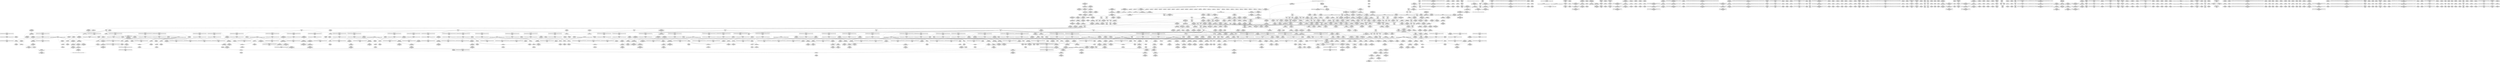 digraph {
	CE0x57b4c70 [shape=record,shape=Mrecord,label="{CE0x57b4c70|0:_i8,_:_GCMR_rcu_read_lock.__warned_internal_global_i8_0,_section_.data.unlikely_,_align_1:_elem_0:default:}"]
	CE0x583d630 [shape=record,shape=Mrecord,label="{CE0x583d630|__preempt_count_sub:tmp4|./arch/x86/include/asm/preempt.h,77|*SummSource*}"]
	CE0x58168d0 [shape=record,shape=Mrecord,label="{CE0x58168d0|i64_1|*Constant*}"]
	CE0x57483e0 [shape=record,shape=Mrecord,label="{CE0x57483e0|current_sid:cred|security/selinux/hooks.c,218|*SummSink*}"]
	CE0x573f650 [shape=record,shape=Mrecord,label="{CE0x573f650|current_sid:tmp22|security/selinux/hooks.c,218|*SummSource*}"]
	CE0x5733de0 [shape=record,shape=Mrecord,label="{CE0x5733de0|_ret_i32_%tmp24,_!dbg_!27742|security/selinux/hooks.c,220|*SummSource*}"]
	CE0x5786cd0 [shape=record,shape=Mrecord,label="{CE0x5786cd0|task_sid:if.end}"]
	CE0x57d7590 [shape=record,shape=Mrecord,label="{CE0x57d7590|i64*_getelementptr_inbounds_(_4_x_i64_,_4_x_i64_*___llvm_gcov_ctr130,_i64_0,_i64_1)|*Constant*|*SummSource*}"]
	CE0x5816190 [shape=record,shape=Mrecord,label="{CE0x5816190|__rcu_read_unlock:tmp3|*SummSink*}"]
	CE0x5719dd0 [shape=record,shape=Mrecord,label="{CE0x5719dd0|avc_has_perm:tclass|Function::avc_has_perm&Arg::tclass::}"]
	CE0x5713f90 [shape=record,shape=Mrecord,label="{CE0x5713f90|_ret_i32_%call2,_!dbg_!27718|security/selinux/hooks.c,1544|*SummSource*}"]
	CE0x57087b0 [shape=record,shape=Mrecord,label="{CE0x57087b0|selinux_capget:tmp1}"]
	CE0x57c8520 [shape=record,shape=Mrecord,label="{CE0x57c8520|i64*_getelementptr_inbounds_(_4_x_i64_,_4_x_i64_*___llvm_gcov_ctr134,_i64_0,_i64_1)|*Constant*}"]
	CE0x5727970 [shape=record,shape=Mrecord,label="{CE0x5727970|task_sid:tmp10|security/selinux/hooks.c,208|*SummSource*}"]
	CE0x579d710 [shape=record,shape=Mrecord,label="{CE0x579d710|_call_void_lock_release(%struct.lockdep_map*_%map,_i32_1,_i64_ptrtoint_(i8*_blockaddress(_rcu_lock_release,_%__here)_to_i64))_#10,_!dbg_!27716|include/linux/rcupdate.h,423|*SummSink*}"]
	CE0x57aaf50 [shape=record,shape=Mrecord,label="{CE0x57aaf50|__preempt_count_add:do.body|*SummSource*}"]
	CE0x5763260 [shape=record,shape=Mrecord,label="{CE0x5763260|_call_void_mcount()_#3|*SummSource*}"]
	CE0x57d8d10 [shape=record,shape=Mrecord,label="{CE0x57d8d10|__rcu_read_unlock:tmp5|include/linux/rcupdate.h,244}"]
	CE0x58135f0 [shape=record,shape=Mrecord,label="{CE0x58135f0|_call_void_mcount()_#3|*SummSink*}"]
	CE0x5733ff0 [shape=record,shape=Mrecord,label="{CE0x5733ff0|i32_0|*Constant*|*SummSink*}"]
	CE0x5745760 [shape=record,shape=Mrecord,label="{CE0x5745760|GLOBAL:cred_sid|*Constant*|*SummSource*}"]
	CE0x57488b0 [shape=record,shape=Mrecord,label="{CE0x57488b0|current_sid:tmp21|security/selinux/hooks.c,218|*SummSource*}"]
	CE0x571a160 [shape=record,shape=Mrecord,label="{CE0x571a160|avc_has_perm:requested|Function::avc_has_perm&Arg::requested::}"]
	CE0x5719cd0 [shape=record,shape=Mrecord,label="{CE0x5719cd0|%struct.common_audit_data*_null|*Constant*}"]
	CE0x57d7e80 [shape=record,shape=Mrecord,label="{CE0x57d7e80|_call_void_lock_acquire(%struct.lockdep_map*_%map,_i32_0,_i32_0,_i32_2,_i32_0,_%struct.lockdep_map*_null,_i64_ptrtoint_(i8*_blockaddress(_rcu_lock_acquire,_%__here)_to_i64))_#10,_!dbg_!27716|include/linux/rcupdate.h,418|*SummSink*}"]
	CE0x577fa90 [shape=record,shape=Mrecord,label="{CE0x577fa90|i64*_getelementptr_inbounds_(_4_x_i64_,_4_x_i64_*___llvm_gcov_ctr133,_i64_0,_i64_2)|*Constant*}"]
	CE0x57b08f0 [shape=record,shape=Mrecord,label="{CE0x57b08f0|rcu_read_lock:if.then|*SummSink*}"]
	CE0x5725250 [shape=record,shape=Mrecord,label="{CE0x5725250|i64_5|*Constant*}"]
	CE0x573f900 [shape=record,shape=Mrecord,label="{CE0x573f900|current_sid:tmp22|security/selinux/hooks.c,218|*SummSink*}"]
	CE0x5742390 [shape=record,shape=Mrecord,label="{CE0x5742390|current_sid:tmp9|security/selinux/hooks.c,218|*SummSource*}"]
	CE0x5787dc0 [shape=record,shape=Mrecord,label="{CE0x5787dc0|i64_6|*Constant*}"]
	CE0x57da590 [shape=record,shape=Mrecord,label="{CE0x57da590|rcu_read_unlock:bb}"]
	CE0x5743380 [shape=record,shape=Mrecord,label="{CE0x5743380|void_(i32*,_i32,_i32*)*_asm_addl_$1,_%gs:$0_,_*m,ri,*m,_dirflag_,_fpsr_,_flags_|*SummSink*}"]
	CE0x5806370 [shape=record,shape=Mrecord,label="{CE0x5806370|__rcu_read_unlock:tmp2|*SummSource*}"]
	CE0x5797880 [shape=record,shape=Mrecord,label="{CE0x5797880|%struct.lockdep_map*_null|*Constant*}"]
	CE0x5796550 [shape=record,shape=Mrecord,label="{CE0x5796550|__rcu_read_unlock:tmp|*SummSink*}"]
	CE0x573b920 [shape=record,shape=Mrecord,label="{CE0x573b920|rcu_read_lock:call3|include/linux/rcupdate.h,882|*SummSink*}"]
	CE0x571ee50 [shape=record,shape=Mrecord,label="{CE0x571ee50|current_has_perm:call1|security/selinux/hooks.c,1543|*SummSource*}"]
	CE0x578b740 [shape=record,shape=Mrecord,label="{CE0x578b740|get_current:tmp2|*SummSource*}"]
	CE0x573d0b0 [shape=record,shape=Mrecord,label="{CE0x573d0b0|task_sid:tmp10|security/selinux/hooks.c,208}"]
	CE0x57d1fb0 [shape=record,shape=Mrecord,label="{CE0x57d1fb0|rcu_read_unlock:tmp17|include/linux/rcupdate.h,933|*SummSink*}"]
	CE0x578b7b0 [shape=record,shape=Mrecord,label="{CE0x578b7b0|get_current:tmp2|*SummSink*}"]
	CE0x578ae00 [shape=record,shape=Mrecord,label="{CE0x578ae00|i64*_getelementptr_inbounds_(_11_x_i64_,_11_x_i64_*___llvm_gcov_ctr127,_i64_0,_i64_0)|*Constant*|*SummSink*}"]
	CE0x572fa90 [shape=record,shape=Mrecord,label="{CE0x572fa90|VOIDTB_TE:_CE:_elem_0:default:}"]
	CE0x57713e0 [shape=record,shape=Mrecord,label="{CE0x57713e0|rcu_read_lock:entry|*SummSource*}"]
	CE0x57c27b0 [shape=record,shape=Mrecord,label="{CE0x57c27b0|rcu_read_unlock:tmp16|include/linux/rcupdate.h,933|*SummSource*}"]
	CE0x5761920 [shape=record,shape=Mrecord,label="{CE0x5761920|task_sid:tmp9|security/selinux/hooks.c,208|*SummSource*}"]
	CE0x5765300 [shape=record,shape=Mrecord,label="{CE0x5765300|_call_void_rcu_read_unlock()_#10,_!dbg_!27748|security/selinux/hooks.c,209|*SummSource*}"]
	CE0x5715220 [shape=record,shape=Mrecord,label="{CE0x5715220|selinux_capget:return|*SummSource*}"]
	CE0x57c4280 [shape=record,shape=Mrecord,label="{CE0x57c4280|GLOBAL:__preempt_count|Global_var:__preempt_count}"]
	CE0x5782ae0 [shape=record,shape=Mrecord,label="{CE0x5782ae0|task_sid:tmp18|security/selinux/hooks.c,208}"]
	CE0x5815db0 [shape=record,shape=Mrecord,label="{CE0x5815db0|__rcu_read_lock:tmp3|*SummSource*}"]
	CE0x57c7680 [shape=record,shape=Mrecord,label="{CE0x57c7680|GLOBAL:lock_acquire|*Constant*|*SummSource*}"]
	CE0x571ac60 [shape=record,shape=Mrecord,label="{CE0x571ac60|current_has_perm:call|security/selinux/hooks.c,1542|*SummSource*}"]
	CE0x57d68c0 [shape=record,shape=Mrecord,label="{CE0x57d68c0|_call_void_mcount()_#3|*SummSource*}"]
	CE0x57660a0 [shape=record,shape=Mrecord,label="{CE0x57660a0|_ret_void,_!dbg_!27735|include/linux/rcupdate.h,938|*SummSink*}"]
	CE0x5736920 [shape=record,shape=Mrecord,label="{CE0x5736920|GLOBAL:current_has_perm|*Constant*|*SummSink*}"]
	CE0x57a42f0 [shape=record,shape=Mrecord,label="{CE0x57a42f0|i64*_getelementptr_inbounds_(_4_x_i64_,_4_x_i64_*___llvm_gcov_ctr135,_i64_0,_i64_3)|*Constant*}"]
	CE0x57b6120 [shape=record,shape=Mrecord,label="{CE0x57b6120|_ret_void,_!dbg_!27719|./arch/x86/include/asm/preempt.h,73|*SummSink*}"]
	CE0x5778190 [shape=record,shape=Mrecord,label="{CE0x5778190|task_sid:tmp|*SummSink*}"]
	CE0x57480f0 [shape=record,shape=Mrecord,label="{CE0x57480f0|current_sid:cred|security/selinux/hooks.c,218}"]
	CE0x57c4860 [shape=record,shape=Mrecord,label="{CE0x57c4860|__preempt_count_add:entry}"]
	CE0x578ac20 [shape=record,shape=Mrecord,label="{CE0x578ac20|i64*_getelementptr_inbounds_(_11_x_i64_,_11_x_i64_*___llvm_gcov_ctr127,_i64_0,_i64_0)|*Constant*|*SummSource*}"]
	CE0x5747cf0 [shape=record,shape=Mrecord,label="{CE0x5747cf0|i32_78|*Constant*}"]
	CE0x57d50d0 [shape=record,shape=Mrecord,label="{CE0x57d50d0|rcu_read_lock:do.body|*SummSink*}"]
	CE0x5819e40 [shape=record,shape=Mrecord,label="{CE0x5819e40|rcu_lock_acquire:tmp7}"]
	CE0x5706ca0 [shape=record,shape=Mrecord,label="{CE0x5706ca0|i8_1|*Constant*}"]
	CE0x57c91e0 [shape=record,shape=Mrecord,label="{CE0x57c91e0|i64*_getelementptr_inbounds_(_11_x_i64_,_11_x_i64_*___llvm_gcov_ctr132,_i64_0,_i64_8)|*Constant*|*SummSink*}"]
	CE0x57b2480 [shape=record,shape=Mrecord,label="{CE0x57b2480|rcu_read_lock:tmp2}"]
	CE0x5737f00 [shape=record,shape=Mrecord,label="{CE0x5737f00|current_sid:land.lhs.true2|*SummSink*}"]
	CE0x5765a00 [shape=record,shape=Mrecord,label="{CE0x5765a00|rcu_read_unlock:entry|*SummSource*}"]
	CE0x5812a40 [shape=record,shape=Mrecord,label="{CE0x5812a40|__preempt_count_sub:sub|./arch/x86/include/asm/preempt.h,77}"]
	CE0x5790480 [shape=record,shape=Mrecord,label="{CE0x5790480|task_sid:call3|security/selinux/hooks.c,208|*SummSource*}"]
	CE0x57857d0 [shape=record,shape=Mrecord,label="{CE0x57857d0|_ret_void,_!dbg_!27717|include/linux/rcupdate.h,419}"]
	CE0x57320d0 [shape=record,shape=Mrecord,label="{CE0x57320d0|_call_void_asm_sideeffect_,_memory_,_dirflag_,_fpsr_,_flags_()_#3,_!dbg_!27711,_!srcloc_!27714|include/linux/rcupdate.h,244|*SummSource*}"]
	CE0x571ed70 [shape=record,shape=Mrecord,label="{CE0x571ed70|current_has_perm:call1|security/selinux/hooks.c,1543}"]
	CE0x57b83e0 [shape=record,shape=Mrecord,label="{CE0x57b83e0|rcu_read_lock:tmp16|include/linux/rcupdate.h,882|*SummSink*}"]
	CE0x5771ba0 [shape=record,shape=Mrecord,label="{CE0x5771ba0|task_sid:tmp4|*LoadInst*|security/selinux/hooks.c,208|*SummSource*}"]
	CE0x577a130 [shape=record,shape=Mrecord,label="{CE0x577a130|i64*_getelementptr_inbounds_(_13_x_i64_,_13_x_i64_*___llvm_gcov_ctr126,_i64_0,_i64_10)|*Constant*|*SummSource*}"]
	CE0x575a0c0 [shape=record,shape=Mrecord,label="{CE0x575a0c0|current_sid:land.lhs.true|*SummSource*}"]
	CE0x572c5f0 [shape=record,shape=Mrecord,label="{CE0x572c5f0|current_sid:tmp8|security/selinux/hooks.c,218|*SummSource*}"]
	CE0x57d0420 [shape=record,shape=Mrecord,label="{CE0x57d0420|_call_void_lockdep_rcu_suspicious(i8*_getelementptr_inbounds_(_25_x_i8_,_25_x_i8_*_.str45,_i32_0,_i32_0),_i32_934,_i8*_getelementptr_inbounds_(_44_x_i8_,_44_x_i8_*_.str47,_i32_0,_i32_0))_#10,_!dbg_!27726|include/linux/rcupdate.h,933|*SummSource*}"]
	CE0x57904f0 [shape=record,shape=Mrecord,label="{CE0x57904f0|task_sid:call3|security/selinux/hooks.c,208|*SummSink*}"]
	CE0x5774d00 [shape=record,shape=Mrecord,label="{CE0x5774d00|_ret_void,_!dbg_!27717|include/linux/rcupdate.h,240}"]
	CE0x5707470 [shape=record,shape=Mrecord,label="{CE0x5707470|_call_void_lockdep_rcu_suspicious(i8*_getelementptr_inbounds_(_25_x_i8_,_25_x_i8_*_.str3,_i32_0,_i32_0),_i32_218,_i8*_getelementptr_inbounds_(_45_x_i8_,_45_x_i8_*_.str12,_i32_0,_i32_0))_#10,_!dbg_!27727|security/selinux/hooks.c,218|*SummSource*}"]
	CE0x5789ff0 [shape=record,shape=Mrecord,label="{CE0x5789ff0|COLLAPSED:_GCMRE___llvm_gcov_ctr126_internal_global_13_x_i64_zeroinitializer:_elem_0:default:}"]
	CE0x57229b0 [shape=record,shape=Mrecord,label="{CE0x57229b0|current_has_perm:tmp2|*SummSource*}"]
	CE0x571e970 [shape=record,shape=Mrecord,label="{CE0x571e970|VOIDTB_TE:_CE_0,4_}"]
	CE0x5771370 [shape=record,shape=Mrecord,label="{CE0x5771370|rcu_read_lock:entry}"]
	CE0x578cff0 [shape=record,shape=Mrecord,label="{CE0x578cff0|cred_sid:tmp4|*LoadInst*|security/selinux/hooks.c,196|*SummSink*}"]
	CE0x578b6d0 [shape=record,shape=Mrecord,label="{CE0x578b6d0|get_current:tmp2}"]
	CE0x5795a10 [shape=record,shape=Mrecord,label="{CE0x5795a10|GLOBAL:rcu_lock_release|*Constant*}"]
	CE0x5815fc0 [shape=record,shape=Mrecord,label="{CE0x5815fc0|__rcu_read_unlock:tmp3}"]
	CE0x5728e80 [shape=record,shape=Mrecord,label="{CE0x5728e80|i8*_getelementptr_inbounds_(_25_x_i8_,_25_x_i8_*_.str3,_i32_0,_i32_0)|*Constant*|*SummSource*}"]
	CE0x5744e00 [shape=record,shape=Mrecord,label="{CE0x5744e00|task_sid:tmp27|security/selinux/hooks.c,208|*SummSource*}"]
	CE0x571b790 [shape=record,shape=Mrecord,label="{CE0x571b790|current_has_perm:call|security/selinux/hooks.c,1542}"]
	CE0x57c6980 [shape=record,shape=Mrecord,label="{CE0x57c6980|_call_void___preempt_count_add(i32_1)_#10,_!dbg_!27711|include/linux/rcupdate.h,239}"]
	CE0x57340a0 [shape=record,shape=Mrecord,label="{CE0x57340a0|selinux_capget:if.end|*SummSink*}"]
	CE0x571dcf0 [shape=record,shape=Mrecord,label="{CE0x571dcf0|i64*_getelementptr_inbounds_(_6_x_i64_,_6_x_i64_*___llvm_gcov_ctr139,_i64_0,_i64_3)|*Constant*|*SummSink*}"]
	CE0x57d5c30 [shape=record,shape=Mrecord,label="{CE0x57d5c30|rcu_lock_acquire:tmp1|*SummSource*}"]
	CE0x57a0d90 [shape=record,shape=Mrecord,label="{CE0x57a0d90|__rcu_read_unlock:tmp6|include/linux/rcupdate.h,245|*SummSource*}"]
	CE0x571e7e0 [shape=record,shape=Mrecord,label="{CE0x571e7e0|selinux_capget:tmp3|security/selinux/hooks.c,1971|*SummSink*}"]
	CE0x574fa50 [shape=record,shape=Mrecord,label="{CE0x574fa50|selinux_capget:tmp8|security/selinux/hooks.c,1974|*SummSource*}"]
	CE0x57cb600 [shape=record,shape=Mrecord,label="{CE0x57cb600|rcu_read_unlock:tmp4|include/linux/rcupdate.h,933|*SummSource*}"]
	CE0x5708650 [shape=record,shape=Mrecord,label="{CE0x5708650|selinux_capget:entry|*SummSink*}"]
	CE0x5776750 [shape=record,shape=Mrecord,label="{CE0x5776750|i64*_getelementptr_inbounds_(_13_x_i64_,_13_x_i64_*___llvm_gcov_ctr126,_i64_0,_i64_1)|*Constant*}"]
	CE0x583e160 [shape=record,shape=Mrecord,label="{CE0x583e160|_call_void_mcount()_#3|*SummSource*}"]
	CE0x57a2ca0 [shape=record,shape=Mrecord,label="{CE0x57a2ca0|__rcu_read_lock:tmp|*SummSource*}"]
	CE0x57abc00 [shape=record,shape=Mrecord,label="{CE0x57abc00|i64*_getelementptr_inbounds_(_4_x_i64_,_4_x_i64_*___llvm_gcov_ctr135,_i64_0,_i64_3)|*Constant*|*SummSink*}"]
	CE0x57ceb50 [shape=record,shape=Mrecord,label="{CE0x57ceb50|i8*_getelementptr_inbounds_(_44_x_i8_,_44_x_i8_*_.str47,_i32_0,_i32_0)|*Constant*}"]
	CE0x5787680 [shape=record,shape=Mrecord,label="{CE0x5787680|task_sid:do.end}"]
	CE0x5819ff0 [shape=record,shape=Mrecord,label="{CE0x5819ff0|rcu_lock_acquire:tmp7|*SummSource*}"]
	CE0x5726ed0 [shape=record,shape=Mrecord,label="{CE0x5726ed0|i32_218|*Constant*|*SummSink*}"]
	CE0x5762fd0 [shape=record,shape=Mrecord,label="{CE0x5762fd0|_call_void_mcount()_#3}"]
	CE0x57db7c0 [shape=record,shape=Mrecord,label="{CE0x57db7c0|rcu_read_unlock:tmp|*SummSource*}"]
	CE0x5788010 [shape=record,shape=Mrecord,label="{CE0x5788010|task_sid:tmp14|security/selinux/hooks.c,208}"]
	CE0x57310d0 [shape=record,shape=Mrecord,label="{CE0x57310d0|selinux_capget:permitted|Function::selinux_capget&Arg::permitted::}"]
	CE0x58052f0 [shape=record,shape=Mrecord,label="{CE0x58052f0|i64*_getelementptr_inbounds_(_4_x_i64_,_4_x_i64_*___llvm_gcov_ctr130,_i64_0,_i64_3)|*Constant*|*SummSource*}"]
	CE0x572d7b0 [shape=record,shape=Mrecord,label="{CE0x572d7b0|avc_has_perm:requested|Function::avc_has_perm&Arg::requested::|*SummSource*}"]
	CE0x583d960 [shape=record,shape=Mrecord,label="{CE0x583d960|_call_void_mcount()_#3}"]
	CE0x573df40 [shape=record,shape=Mrecord,label="{CE0x573df40|rcu_read_lock:tmp4|include/linux/rcupdate.h,882|*SummSink*}"]
	CE0x57b3070 [shape=record,shape=Mrecord,label="{CE0x57b3070|_call_void_asm_sideeffect_,_memory_,_dirflag_,_fpsr_,_flags_()_#3,_!dbg_!27714,_!srcloc_!27715|include/linux/rcupdate.h,239}"]
	CE0x57a12b0 [shape=record,shape=Mrecord,label="{CE0x57a12b0|__rcu_read_unlock:tmp7|include/linux/rcupdate.h,245|*SummSource*}"]
	CE0x57bd4e0 [shape=record,shape=Mrecord,label="{CE0x57bd4e0|rcu_read_lock:tmp21|include/linux/rcupdate.h,884|*SummSource*}"]
	CE0x5746590 [shape=record,shape=Mrecord,label="{CE0x5746590|current_sid:tmp11|security/selinux/hooks.c,218}"]
	CE0x5804850 [shape=record,shape=Mrecord,label="{CE0x5804850|i64*_getelementptr_inbounds_(_4_x_i64_,_4_x_i64_*___llvm_gcov_ctr134,_i64_0,_i64_2)|*Constant*|*SummSource*}"]
	CE0x5785d60 [shape=record,shape=Mrecord,label="{CE0x5785d60|task_sid:tmp13|security/selinux/hooks.c,208|*SummSource*}"]
	CE0x571b6d0 [shape=record,shape=Mrecord,label="{CE0x571b6d0|_call_void_mcount()_#3|*SummSink*}"]
	CE0x57bcf40 [shape=record,shape=Mrecord,label="{CE0x57bcf40|rcu_read_lock:tmp21|include/linux/rcupdate.h,884}"]
	CE0x5775f60 [shape=record,shape=Mrecord,label="{CE0x5775f60|task_sid:tmp6|security/selinux/hooks.c,208}"]
	CE0x5743db0 [shape=record,shape=Mrecord,label="{CE0x5743db0|i64*_getelementptr_inbounds_(_4_x_i64_,_4_x_i64_*___llvm_gcov_ctr134,_i64_0,_i64_0)|*Constant*|*SummSink*}"]
	CE0x5775e30 [shape=record,shape=Mrecord,label="{CE0x5775e30|task_sid:tmp5|security/selinux/hooks.c,208|*SummSink*}"]
	CE0x5766a30 [shape=record,shape=Mrecord,label="{CE0x5766a30|current_sid:tmp17|security/selinux/hooks.c,218|*SummSink*}"]
	CE0x573a1c0 [shape=record,shape=Mrecord,label="{CE0x573a1c0|current_has_perm:tmp|*SummSink*}"]
	CE0x579e510 [shape=record,shape=Mrecord,label="{CE0x579e510|rcu_lock_acquire:bb|*SummSource*}"]
	CE0x5811ed0 [shape=record,shape=Mrecord,label="{CE0x5811ed0|__preempt_count_sub:do.body}"]
	CE0x5816940 [shape=record,shape=Mrecord,label="{CE0x5816940|rcu_lock_release:tmp1}"]
	CE0x581cef0 [shape=record,shape=Mrecord,label="{CE0x581cef0|__preempt_count_sub:tmp7|./arch/x86/include/asm/preempt.h,78|*SummSink*}"]
	CE0x750fb00 [shape=record,shape=Mrecord,label="{CE0x750fb00|selinux_capget:tmp6|security/selinux/hooks.c,1972|*SummSink*}"]
	CE0x5787150 [shape=record,shape=Mrecord,label="{CE0x5787150|rcu_read_lock:tmp7|include/linux/rcupdate.h,882|*SummSource*}"]
	CE0x58431e0 [shape=record,shape=Mrecord,label="{CE0x58431e0|i64*_getelementptr_inbounds_(_4_x_i64_,_4_x_i64_*___llvm_gcov_ctr135,_i64_0,_i64_0)|*Constant*|*SummSink*}"]
	CE0x5786c40 [shape=record,shape=Mrecord,label="{CE0x5786c40|task_sid:do.body|*SummSink*}"]
	CE0x583dab0 [shape=record,shape=Mrecord,label="{CE0x583dab0|COLLAPSED:_GCMRE___llvm_gcov_ctr134_internal_global_4_x_i64_zeroinitializer:_elem_0:default:}"]
	CE0x57d7b60 [shape=record,shape=Mrecord,label="{CE0x57d7b60|rcu_read_unlock:tmp13|include/linux/rcupdate.h,933|*SummSink*}"]
	CE0x579e0d0 [shape=record,shape=Mrecord,label="{CE0x579e0d0|_call_void_mcount()_#3}"]
	CE0x578c2b0 [shape=record,shape=Mrecord,label="{CE0x578c2b0|GLOBAL:task_sid.__warned|Global_var:task_sid.__warned|*SummSink*}"]
	CE0x58414b0 [shape=record,shape=Mrecord,label="{CE0x58414b0|__preempt_count_sub:entry}"]
	CE0x5791cc0 [shape=record,shape=Mrecord,label="{CE0x5791cc0|rcu_read_unlock:tmp21|include/linux/rcupdate.h,935}"]
	CE0x575fd60 [shape=record,shape=Mrecord,label="{CE0x575fd60|_call_void_mcount()_#3|*SummSink*}"]
	CE0x5721b90 [shape=record,shape=Mrecord,label="{CE0x5721b90|VOIDTB_TE:_CE_40,44_}"]
	CE0x5732f50 [shape=record,shape=Mrecord,label="{CE0x5732f50|GLOBAL:cap_capget|*Constant*|*SummSource*}"]
	CE0x5732140 [shape=record,shape=Mrecord,label="{CE0x5732140|_call_void_asm_sideeffect_,_memory_,_dirflag_,_fpsr_,_flags_()_#3,_!dbg_!27711,_!srcloc_!27714|include/linux/rcupdate.h,244|*SummSink*}"]
	CE0x5720ba0 [shape=record,shape=Mrecord,label="{CE0x5720ba0|avc_has_perm:entry}"]
	CE0x5740770 [shape=record,shape=Mrecord,label="{CE0x5740770|0:_i32,_4:_i32,_8:_i32,_12:_i32,_:_CMRE_4,8_|*MultipleSource*|security/selinux/hooks.c,218|security/selinux/hooks.c,218|security/selinux/hooks.c,220}"]
	CE0x5776d80 [shape=record,shape=Mrecord,label="{CE0x5776d80|task_sid:tmp15|security/selinux/hooks.c,208}"]
	CE0x57823d0 [shape=record,shape=Mrecord,label="{CE0x57823d0|get_current:tmp3|*SummSource*}"]
	CE0x5814450 [shape=record,shape=Mrecord,label="{CE0x5814450|__rcu_read_unlock:do.end|*SummSource*}"]
	CE0x57727c0 [shape=record,shape=Mrecord,label="{CE0x57727c0|cred_sid:security|security/selinux/hooks.c,196}"]
	CE0x5748a10 [shape=record,shape=Mrecord,label="{CE0x5748a10|i32_(i32,_i32,_i16,_i32,_%struct.common_audit_data*)*_bitcast_(i32_(i32,_i32,_i16,_i32,_%struct.common_audit_data.495*)*_avc_has_perm_to_i32_(i32,_i32,_i16,_i32,_%struct.common_audit_data*)*)|*Constant*}"]
	CE0x57439e0 [shape=record,shape=Mrecord,label="{CE0x57439e0|__preempt_count_add:tmp|*SummSink*}"]
	CE0x57965c0 [shape=record,shape=Mrecord,label="{CE0x57965c0|i64*_getelementptr_inbounds_(_4_x_i64_,_4_x_i64_*___llvm_gcov_ctr128,_i64_0,_i64_0)|*Constant*|*SummSource*}"]
	CE0x57beed0 [shape=record,shape=Mrecord,label="{CE0x57beed0|i64*_getelementptr_inbounds_(_2_x_i64_,_2_x_i64_*___llvm_gcov_ctr131,_i64_0,_i64_0)|*Constant*}"]
	CE0x5786dc0 [shape=record,shape=Mrecord,label="{CE0x5786dc0|task_sid:if.end|*SummSource*}"]
	CE0x5748160 [shape=record,shape=Mrecord,label="{CE0x5748160|COLLAPSED:_GCMRE_current_task_external_global_%struct.task_struct*:_elem_0::|security/selinux/hooks.c,218}"]
	CE0x58163e0 [shape=record,shape=Mrecord,label="{CE0x58163e0|__rcu_read_unlock:tmp1}"]
	CE0x5767070 [shape=record,shape=Mrecord,label="{CE0x5767070|current_sid:tmp18|security/selinux/hooks.c,218|*SummSink*}"]
	CE0x5813350 [shape=record,shape=Mrecord,label="{CE0x5813350|i64*_getelementptr_inbounds_(_4_x_i64_,_4_x_i64_*___llvm_gcov_ctr135,_i64_0,_i64_1)|*Constant*}"]
	CE0x57b1170 [shape=record,shape=Mrecord,label="{CE0x57b1170|_call_void_mcount()_#3}"]
	CE0x5717b90 [shape=record,shape=Mrecord,label="{CE0x5717b90|VOIDTB_TE:_CE_80,88_}"]
	CE0x57b4190 [shape=record,shape=Mrecord,label="{CE0x57b4190|rcu_read_lock:tmp1|*SummSource*}"]
	CE0x57ce680 [shape=record,shape=Mrecord,label="{CE0x57ce680|GLOBAL:lock_acquire|*Constant*}"]
	CE0x5731d80 [shape=record,shape=Mrecord,label="{CE0x5731d80|current_has_perm:tmp3|*SummSink*}"]
	CE0x57d5670 [shape=record,shape=Mrecord,label="{CE0x57d5670|rcu_read_unlock:tmp1}"]
	CE0x5739350 [shape=record,shape=Mrecord,label="{CE0x5739350|current_sid:if.then}"]
	CE0x57b5240 [shape=record,shape=Mrecord,label="{CE0x57b5240|rcu_read_unlock:tmp10|include/linux/rcupdate.h,933|*SummSink*}"]
	CE0x571cc20 [shape=record,shape=Mrecord,label="{CE0x571cc20|i64*_getelementptr_inbounds_(_2_x_i64_,_2_x_i64_*___llvm_gcov_ctr136,_i64_0,_i64_0)|*Constant*|*SummSink*}"]
	CE0x5779360 [shape=record,shape=Mrecord,label="{CE0x5779360|task_sid:tmp21|security/selinux/hooks.c,208}"]
	CE0x57ca3e0 [shape=record,shape=Mrecord,label="{CE0x57ca3e0|GLOBAL:__preempt_count_add|*Constant*}"]
	CE0x57089c0 [shape=record,shape=Mrecord,label="{CE0x57089c0|i64_2|*Constant*|*SummSink*}"]
	CE0x57412f0 [shape=record,shape=Mrecord,label="{CE0x57412f0|task_sid:tmp24|security/selinux/hooks.c,208|*SummSink*}"]
	CE0x579d570 [shape=record,shape=Mrecord,label="{CE0x579d570|_call_void_lock_release(%struct.lockdep_map*_%map,_i32_1,_i64_ptrtoint_(i8*_blockaddress(_rcu_lock_release,_%__here)_to_i64))_#10,_!dbg_!27716|include/linux/rcupdate.h,423}"]
	CE0x5843cd0 [shape=record,shape=Mrecord,label="{CE0x5843cd0|i64*_getelementptr_inbounds_(_4_x_i64_,_4_x_i64_*___llvm_gcov_ctr134,_i64_0,_i64_3)|*Constant*|*SummSink*}"]
	CE0x57658a0 [shape=record,shape=Mrecord,label="{CE0x57658a0|GLOBAL:rcu_read_unlock|*Constant*|*SummSink*}"]
	CE0x58036d0 [shape=record,shape=Mrecord,label="{CE0x58036d0|rcu_lock_release:tmp7|*SummSink*}"]
	CE0x57cc9d0 [shape=record,shape=Mrecord,label="{CE0x57cc9d0|GLOBAL:rcu_read_unlock.__warned|Global_var:rcu_read_unlock.__warned|*SummSource*}"]
	CE0x583d5c0 [shape=record,shape=Mrecord,label="{CE0x583d5c0|__preempt_count_sub:tmp4|./arch/x86/include/asm/preempt.h,77}"]
	CE0x5762520 [shape=record,shape=Mrecord,label="{CE0x5762520|i64*_getelementptr_inbounds_(_11_x_i64_,_11_x_i64_*___llvm_gcov_ctr125,_i64_0,_i64_8)|*Constant*}"]
	CE0x5786280 [shape=record,shape=Mrecord,label="{CE0x5786280|rcu_lock_acquire:entry|*SummSource*}"]
	CE0x57c1b60 [shape=record,shape=Mrecord,label="{CE0x57c1b60|i32_934|*Constant*}"]
	CE0x57b5340 [shape=record,shape=Mrecord,label="{CE0x57b5340|rcu_read_lock:tobool|include/linux/rcupdate.h,882}"]
	CE0x5765f90 [shape=record,shape=Mrecord,label="{CE0x5765f90|_ret_void,_!dbg_!27735|include/linux/rcupdate.h,938|*SummSource*}"]
	CE0x5774520 [shape=record,shape=Mrecord,label="{CE0x5774520|cred_sid:tmp2}"]
	CE0x5718ad0 [shape=record,shape=Mrecord,label="{CE0x5718ad0|current_sid:tmp1}"]
	CE0x571c350 [shape=record,shape=Mrecord,label="{CE0x571c350|current_sid:tmp2|*SummSource*}"]
	CE0x57b60b0 [shape=record,shape=Mrecord,label="{CE0x57b60b0|_ret_void,_!dbg_!27719|./arch/x86/include/asm/preempt.h,73|*SummSource*}"]
	CE0x5797690 [shape=record,shape=Mrecord,label="{CE0x5797690|i32_2|*Constant*|*SummSink*}"]
	CE0x5737170 [shape=record,shape=Mrecord,label="{CE0x5737170|i64_3|*Constant*|*SummSink*}"]
	CE0x57476d0 [shape=record,shape=Mrecord,label="{CE0x57476d0|_ret_%struct.task_struct*_%tmp4,_!dbg_!27714|./arch/x86/include/asm/current.h,14|*SummSource*}"]
	CE0x57afc20 [shape=record,shape=Mrecord,label="{CE0x57afc20|rcu_read_lock:tmp6|include/linux/rcupdate.h,882}"]
	CE0x578d510 [shape=record,shape=Mrecord,label="{CE0x578d510|i64*_getelementptr_inbounds_(_11_x_i64_,_11_x_i64_*___llvm_gcov_ctr127,_i64_0,_i64_1)|*Constant*}"]
	CE0x5721630 [shape=record,shape=Mrecord,label="{CE0x5721630|avc_has_perm:ssid|Function::avc_has_perm&Arg::ssid::}"]
	CE0x57bd850 [shape=record,shape=Mrecord,label="{CE0x57bd850|rcu_read_lock:tmp21|include/linux/rcupdate.h,884|*SummSink*}"]
	CE0x726c3c0 [shape=record,shape=Mrecord,label="{CE0x726c3c0|selinux_capget:tmp7|security/selinux/hooks.c,1972|*SummSink*}"]
	CE0x5707020 [shape=record,shape=Mrecord,label="{CE0x5707020|i8_1|*Constant*|*SummSink*}"]
	CE0x5742c50 [shape=record,shape=Mrecord,label="{CE0x5742c50|__rcu_read_unlock:bb|*SummSink*}"]
	CE0x57661e0 [shape=record,shape=Mrecord,label="{CE0x57661e0|get_current:bb|*SummSource*}"]
	CE0x5795c90 [shape=record,shape=Mrecord,label="{CE0x5795c90|__rcu_read_lock:bb}"]
	CE0x575edc0 [shape=record,shape=Mrecord,label="{CE0x575edc0|current_sid:land.lhs.true}"]
	CE0x573e210 [shape=record,shape=Mrecord,label="{CE0x573e210|_call_void_rcu_read_lock()_#10,_!dbg_!27712|security/selinux/hooks.c,207|*SummSink*}"]
	CE0x57ade10 [shape=record,shape=Mrecord,label="{CE0x57ade10|cred_sid:tmp5|security/selinux/hooks.c,196}"]
	CE0x575b930 [shape=record,shape=Mrecord,label="{CE0x575b930|task_sid:tmp17|security/selinux/hooks.c,208|*SummSource*}"]
	CE0x5738080 [shape=record,shape=Mrecord,label="{CE0x5738080|current_sid:bb}"]
	CE0x5781e40 [shape=record,shape=Mrecord,label="{CE0x5781e40|rcu_read_unlock:tmp9|include/linux/rcupdate.h,933}"]
	CE0x5813f50 [shape=record,shape=Mrecord,label="{CE0x5813f50|i32_2|*Constant*}"]
	CE0x57aade0 [shape=record,shape=Mrecord,label="{CE0x57aade0|__preempt_count_add:do.body}"]
	CE0x57978f0 [shape=record,shape=Mrecord,label="{CE0x57978f0|%struct.lockdep_map*_null|*Constant*|*SummSource*}"]
	CE0x572eca0 [shape=record,shape=Mrecord,label="{CE0x572eca0|i64*_getelementptr_inbounds_(_13_x_i64_,_13_x_i64_*___llvm_gcov_ctr126,_i64_0,_i64_0)|*Constant*|*SummSink*}"]
	CE0x5782d70 [shape=record,shape=Mrecord,label="{CE0x5782d70|GLOBAL:rcu_lock_acquire|*Constant*}"]
	CE0x5730790 [shape=record,shape=Mrecord,label="{CE0x5730790|selinux_capget:tmp10|security/selinux/hooks.c,1975|*SummSink*}"]
	CE0x573ba90 [shape=record,shape=Mrecord,label="{CE0x573ba90|i64_7|*Constant*}"]
	CE0x575e310 [shape=record,shape=Mrecord,label="{CE0x575e310|current_sid:tmp16|security/selinux/hooks.c,218}"]
	"CONST[source:0(mediator),value:0(static)][purpose:{operation}][SrcIdx:2]"
	CE0x4e8d150 [shape=record,shape=Mrecord,label="{CE0x4e8d150|selinux_capget:tmp5|security/selinux/hooks.c,1971|*SummSource*}"]
	CE0x5741280 [shape=record,shape=Mrecord,label="{CE0x5741280|task_sid:tmp24|security/selinux/hooks.c,208|*SummSource*}"]
	CE0x5740ca0 [shape=record,shape=Mrecord,label="{CE0x5740ca0|_call_void_mcount()_#3|*SummSource*}"]
	CE0x57a24f0 [shape=record,shape=Mrecord,label="{CE0x57a24f0|_call_void___preempt_count_sub(i32_1)_#10,_!dbg_!27715|include/linux/rcupdate.h,244|*SummSource*}"]
	CE0x6977210 [shape=record,shape=Mrecord,label="{CE0x6977210|selinux_capget:tmp4|security/selinux/hooks.c,1971|*SummSink*}"]
	CE0x57aea70 [shape=record,shape=Mrecord,label="{CE0x57aea70|rcu_read_lock:land.lhs.true2|*SummSource*}"]
	CE0x57a3450 [shape=record,shape=Mrecord,label="{CE0x57a3450|_ret_void,_!dbg_!27720|./arch/x86/include/asm/preempt.h,78|*SummSink*}"]
	CE0x5714300 [shape=record,shape=Mrecord,label="{CE0x5714300|selinux_capget:tobool|security/selinux/hooks.c,1971|*SummSource*}"]
	CE0x57446b0 [shape=record,shape=Mrecord,label="{CE0x57446b0|i64*_getelementptr_inbounds_(_4_x_i64_,_4_x_i64_*___llvm_gcov_ctr133,_i64_0,_i64_0)|*Constant*|*SummSink*}"]
	CE0x5737ad0 [shape=record,shape=Mrecord,label="{CE0x5737ad0|VOIDTB_TE:_CE_128,136_}"]
	CE0x578bb00 [shape=record,shape=Mrecord,label="{CE0x578bb00|task_sid:do.body5|*SummSink*}"]
	CE0x573c700 [shape=record,shape=Mrecord,label="{CE0x573c700|current_sid:tmp24|security/selinux/hooks.c,220|*SummSink*}"]
	CE0x5748730 [shape=record,shape=Mrecord,label="{CE0x5748730|current_sid:tmp21|security/selinux/hooks.c,218}"]
	CE0x5814220 [shape=record,shape=Mrecord,label="{CE0x5814220|i64*_getelementptr_inbounds_(_4_x_i64_,_4_x_i64_*___llvm_gcov_ctr130,_i64_0,_i64_3)|*Constant*}"]
	CE0x578bde0 [shape=record,shape=Mrecord,label="{CE0x578bde0|GLOBAL:__llvm_gcov_ctr127|Global_var:__llvm_gcov_ctr127|*SummSource*}"]
	CE0x57ac850 [shape=record,shape=Mrecord,label="{CE0x57ac850|__preempt_count_sub:tmp3}"]
	CE0x57567d0 [shape=record,shape=Mrecord,label="{CE0x57567d0|i64*_getelementptr_inbounds_(_2_x_i64_,_2_x_i64_*___llvm_gcov_ctr98,_i64_0,_i64_0)|*Constant*|*SummSink*}"]
	CE0x5781740 [shape=record,shape=Mrecord,label="{CE0x5781740|rcu_read_lock:land.lhs.true|*SummSource*}"]
	CE0x5721980 [shape=record,shape=Mrecord,label="{CE0x5721980|avc_has_perm:ssid|Function::avc_has_perm&Arg::ssid::|*SummSink*}"]
	CE0x5732990 [shape=record,shape=Mrecord,label="{CE0x5732990|i64*_getelementptr_inbounds_(_11_x_i64_,_11_x_i64_*___llvm_gcov_ctr125,_i64_0,_i64_1)|*Constant*|*SummSource*}"]
	CE0x57bf280 [shape=record,shape=Mrecord,label="{CE0x57bf280|cred_sid:tmp5|security/selinux/hooks.c,196|*SummSource*}"]
	CE0x583e220 [shape=record,shape=Mrecord,label="{CE0x583e220|_call_void_mcount()_#3|*SummSink*}"]
	CE0x57225c0 [shape=record,shape=Mrecord,label="{CE0x57225c0|i64_1|*Constant*|*SummSink*}"]
	CE0x57084b0 [shape=record,shape=Mrecord,label="{CE0x57084b0|current_has_perm:entry|*SummSource*}"]
	CE0x5777400 [shape=record,shape=Mrecord,label="{CE0x5777400|task_sid:tmp17|security/selinux/hooks.c,208}"]
	CE0x573c420 [shape=record,shape=Mrecord,label="{CE0x573c420|current_sid:tmp24|security/selinux/hooks.c,220}"]
	CE0x5795d00 [shape=record,shape=Mrecord,label="{CE0x5795d00|__rcu_read_lock:bb|*SummSource*}"]
	CE0x5791680 [shape=record,shape=Mrecord,label="{CE0x5791680|rcu_read_unlock:tmp19|include/linux/rcupdate.h,933|*SummSource*}"]
	CE0x5758c30 [shape=record,shape=Mrecord,label="{CE0x5758c30|i64*_getelementptr_inbounds_(_11_x_i64_,_11_x_i64_*___llvm_gcov_ctr125,_i64_0,_i64_10)|*Constant*}"]
	CE0x573dcd0 [shape=record,shape=Mrecord,label="{CE0x573dcd0|i64_0|*Constant*}"]
	CE0x5712cc0 [shape=record,shape=Mrecord,label="{CE0x5712cc0|selinux_capget:if.end}"]
	CE0x5849330 [shape=record,shape=Mrecord,label="{CE0x5849330|__preempt_count_add:tmp4|./arch/x86/include/asm/preempt.h,72|*SummSource*}"]
	CE0x5772f70 [shape=record,shape=Mrecord,label="{CE0x5772f70|task_sid:real_cred|security/selinux/hooks.c,208|*SummSource*}"]
	CE0x5721c00 [shape=record,shape=Mrecord,label="{CE0x5721c00|VOIDTB_TE:_CE_44,48_}"]
	CE0x57b49b0 [shape=record,shape=Mrecord,label="{CE0x57b49b0|rcu_read_lock:tmp10|include/linux/rcupdate.h,882}"]
	CE0x575fa50 [shape=record,shape=Mrecord,label="{CE0x575fa50|_call_void_mcount()_#3}"]
	CE0x57a3180 [shape=record,shape=Mrecord,label="{CE0x57a3180|__preempt_count_sub:val|Function::__preempt_count_sub&Arg::val::|*SummSink*}"]
	CE0x571b080 [shape=record,shape=Mrecord,label="{CE0x571b080|GLOBAL:current_sid|*Constant*|*SummSource*}"]
	CE0x5783180 [shape=record,shape=Mrecord,label="{CE0x5783180|_ret_void,_!dbg_!27735|include/linux/rcupdate.h,884|*SummSource*}"]
	CE0x57db6e0 [shape=record,shape=Mrecord,label="{CE0x57db6e0|rcu_read_unlock:tmp}"]
	CE0x572c430 [shape=record,shape=Mrecord,label="{CE0x572c430|0:_i8,_:_GCMR_current_sid.__warned_internal_global_i8_0,_section_.data.unlikely_,_align_1:_elem_0:default:}"]
	CE0x571ca60 [shape=record,shape=Mrecord,label="{CE0x571ca60|i64*_getelementptr_inbounds_(_2_x_i64_,_2_x_i64_*___llvm_gcov_ctr136,_i64_0,_i64_0)|*Constant*|*SummSource*}"]
	CE0x571a510 [shape=record,shape=Mrecord,label="{CE0x571a510|current_has_perm:entry|*SummSink*}"]
	CE0x572dca0 [shape=record,shape=Mrecord,label="{CE0x572dca0|_ret_i32_%retval.0,_!dbg_!27728|security/selinux/avc.c,775}"]
	CE0x572e120 [shape=record,shape=Mrecord,label="{CE0x572e120|_ret_i32_%retval.0,_!dbg_!27728|security/selinux/avc.c,775|*SummSink*}"]
	CE0x575a160 [shape=record,shape=Mrecord,label="{CE0x575a160|current_sid:land.lhs.true|*SummSink*}"]
	CE0x581a160 [shape=record,shape=Mrecord,label="{CE0x581a160|i8*_undef|*Constant*}"]
	CE0x5717c00 [shape=record,shape=Mrecord,label="{CE0x5717c00|VOIDTB_TE:_CE_88,89_}"]
	CE0x5792890 [shape=record,shape=Mrecord,label="{CE0x5792890|rcu_read_unlock:tmp22|include/linux/rcupdate.h,935}"]
	CE0x572ca60 [shape=record,shape=Mrecord,label="{CE0x572ca60|i64*_getelementptr_inbounds_(_2_x_i64_,_2_x_i64_*___llvm_gcov_ctr136,_i64_0,_i64_1)|*Constant*}"]
	CE0x5740450 [shape=record,shape=Mrecord,label="{CE0x5740450|current_sid:sid|security/selinux/hooks.c,220|*SummSink*}"]
	CE0x57724e0 [shape=record,shape=Mrecord,label="{CE0x57724e0|_call_void_mcount()_#3|*SummSource*}"]
	CE0x57b2190 [shape=record,shape=Mrecord,label="{CE0x57b2190|rcu_read_lock:do.end}"]
	CE0x57be800 [shape=record,shape=Mrecord,label="{CE0x57be800|i64*_getelementptr_inbounds_(_11_x_i64_,_11_x_i64_*___llvm_gcov_ctr127,_i64_0,_i64_9)|*Constant*|*SummSource*}"]
	CE0x5774ad0 [shape=record,shape=Mrecord,label="{CE0x5774ad0|task_sid:tmp2|*SummSink*}"]
	CE0x5803440 [shape=record,shape=Mrecord,label="{CE0x5803440|rcu_lock_release:tmp7}"]
	CE0x57ba900 [shape=record,shape=Mrecord,label="{CE0x57ba900|i32_883|*Constant*|*SummSink*}"]
	CE0x572db20 [shape=record,shape=Mrecord,label="{CE0x572db20|avc_has_perm:auditdata|Function::avc_has_perm&Arg::auditdata::|*SummSink*}"]
	CE0x572d340 [shape=record,shape=Mrecord,label="{CE0x572d340|_call_void_mcount()_#3|*SummSource*}"]
	CE0x57d6930 [shape=record,shape=Mrecord,label="{CE0x57d6930|_call_void_mcount()_#3|*SummSink*}"]
	CE0x57cebc0 [shape=record,shape=Mrecord,label="{CE0x57cebc0|i8*_getelementptr_inbounds_(_44_x_i8_,_44_x_i8_*_.str47,_i32_0,_i32_0)|*Constant*|*SummSource*}"]
	CE0x5814fa0 [shape=record,shape=Mrecord,label="{CE0x5814fa0|i64_ptrtoint_(i8*_blockaddress(_rcu_lock_acquire,_%__here)_to_i64)|*Constant*}"]
	CE0x583c080 [shape=record,shape=Mrecord,label="{CE0x583c080|__preempt_count_add:tmp6|./arch/x86/include/asm/preempt.h,73|*SummSource*}"]
	CE0x57563c0 [shape=record,shape=Mrecord,label="{CE0x57563c0|i64_3|*Constant*}"]
	CE0x5765710 [shape=record,shape=Mrecord,label="{CE0x5765710|rcu_read_unlock:entry}"]
	CE0x57c3c30 [shape=record,shape=Mrecord,label="{CE0x57c3c30|_call_void_asm_addl_$1,_%gs:$0_,_*m,ri,*m,_dirflag_,_fpsr_,_flags_(i32*___preempt_count,_i32_%sub,_i32*___preempt_count)_#3,_!dbg_!27717,_!srcloc_!27718|./arch/x86/include/asm/preempt.h,77}"]
	CE0x577a230 [shape=record,shape=Mrecord,label="{CE0x577a230|i64*_getelementptr_inbounds_(_13_x_i64_,_13_x_i64_*___llvm_gcov_ctr126,_i64_0,_i64_10)|*Constant*|*SummSink*}"]
	CE0x57d51f0 [shape=record,shape=Mrecord,label="{CE0x57d51f0|rcu_lock_acquire:tmp3|*SummSink*}"]
	CE0x750fa00 [shape=record,shape=Mrecord,label="{CE0x750fa00|selinux_capget:tmp6|security/selinux/hooks.c,1972}"]
	CE0x5731900 [shape=record,shape=Mrecord,label="{CE0x5731900|i64*_getelementptr_inbounds_(_11_x_i64_,_11_x_i64_*___llvm_gcov_ctr125,_i64_0,_i64_6)|*Constant*}"]
	CE0x57413f0 [shape=record,shape=Mrecord,label="{CE0x57413f0|task_sid:tmp26|security/selinux/hooks.c,208}"]
	CE0x5773a70 [shape=record,shape=Mrecord,label="{CE0x5773a70|rcu_lock_acquire:map|Function::rcu_lock_acquire&Arg::map::|*SummSource*}"]
	CE0x5795b90 [shape=record,shape=Mrecord,label="{CE0x5795b90|_ret_void,_!dbg_!27717|include/linux/rcupdate.h,245|*SummSink*}"]
	CE0x5719720 [shape=record,shape=Mrecord,label="{CE0x5719720|avc_has_perm:tsid|Function::avc_has_perm&Arg::tsid::|*SummSink*}"]
	CE0x57451d0 [shape=record,shape=Mrecord,label="{CE0x57451d0|GLOBAL:cred_sid|*Constant*}"]
	CE0x57252c0 [shape=record,shape=Mrecord,label="{CE0x57252c0|i64_5|*Constant*|*SummSource*}"]
	CE0x571f050 [shape=record,shape=Mrecord,label="{CE0x571f050|GLOBAL:task_sid|*Constant*|*SummSink*}"]
	CE0x5730d30 [shape=record,shape=Mrecord,label="{CE0x5730d30|selinux_capget:retval.0|*SummSink*}"]
	CE0x57bc360 [shape=record,shape=Mrecord,label="{CE0x57bc360|i8*_getelementptr_inbounds_(_42_x_i8_,_42_x_i8_*_.str46,_i32_0,_i32_0)|*Constant*|*SummSource*}"]
	CE0x57d3200 [shape=record,shape=Mrecord,label="{CE0x57d3200|GLOBAL:rcu_read_lock.__warned|Global_var:rcu_read_lock.__warned|*SummSink*}"]
	CE0x5856ce0 [shape=record,shape=Mrecord,label="{CE0x5856ce0|__preempt_count_add:bb|*SummSink*}"]
	CE0x57c16e0 [shape=record,shape=Mrecord,label="{CE0x57c16e0|GLOBAL:__preempt_count_add|*Constant*|*SummSink*}"]
	CE0x57ba1b0 [shape=record,shape=Mrecord,label="{CE0x57ba1b0|i8*_getelementptr_inbounds_(_25_x_i8_,_25_x_i8_*_.str45,_i32_0,_i32_0)|*Constant*|*SummSink*}"]
	CE0x57c22d0 [shape=record,shape=Mrecord,label="{CE0x57c22d0|rcu_lock_acquire:tmp3}"]
	CE0x5784520 [shape=record,shape=Mrecord,label="{CE0x5784520|_call_void_rcu_lock_acquire(%struct.lockdep_map*_rcu_lock_map)_#10,_!dbg_!27711|include/linux/rcupdate.h,881|*SummSource*}"]
	CE0x57a7d40 [shape=record,shape=Mrecord,label="{CE0x57a7d40|__preempt_count_add:tmp}"]
	CE0x571eb50 [shape=record,shape=Mrecord,label="{CE0x571eb50|VOIDTB_TE:_CE_24,28_}"]
	CE0x5772da0 [shape=record,shape=Mrecord,label="{CE0x5772da0|rcu_read_unlock:tmp5|include/linux/rcupdate.h,933|*SummSource*}"]
	CE0x58134f0 [shape=record,shape=Mrecord,label="{CE0x58134f0|_call_void_mcount()_#3|*SummSource*}"]
	CE0x57470d0 [shape=record,shape=Mrecord,label="{CE0x57470d0|GLOBAL:get_current|*Constant*|*SummSource*}"]
	CE0x5737720 [shape=record,shape=Mrecord,label="{CE0x5737720|i32_77|*Constant*}"]
	CE0x579ce40 [shape=record,shape=Mrecord,label="{CE0x579ce40|__rcu_read_unlock:tmp4|include/linux/rcupdate.h,244|*SummSink*}"]
	CE0x57467c0 [shape=record,shape=Mrecord,label="{CE0x57467c0|current_sid:tmp11|security/selinux/hooks.c,218|*SummSource*}"]
	CE0x5737d00 [shape=record,shape=Mrecord,label="{CE0x5737d00|VOIDTB_TE:_CE_144,152_}"]
	CE0x5742820 [shape=record,shape=Mrecord,label="{CE0x5742820|i64*_getelementptr_inbounds_(_2_x_i64_,_2_x_i64_*___llvm_gcov_ctr136,_i64_0,_i64_1)|*Constant*|*SummSink*}"]
	CE0x57325a0 [shape=record,shape=Mrecord,label="{CE0x57325a0|rcu_lock_release:tmp2|*SummSink*}"]
	CE0x57b1c10 [shape=record,shape=Mrecord,label="{CE0x57b1c10|rcu_read_lock:tmp12|include/linux/rcupdate.h,882}"]
	CE0x5735ab0 [shape=record,shape=Mrecord,label="{CE0x5735ab0|current_has_perm:call1|security/selinux/hooks.c,1543|*SummSink*}"]
	CE0x5771300 [shape=record,shape=Mrecord,label="{CE0x5771300|GLOBAL:rcu_read_lock|*Constant*|*SummSink*}"]
	CE0x578bcb0 [shape=record,shape=Mrecord,label="{CE0x578bcb0|GLOBAL:__llvm_gcov_ctr127|Global_var:__llvm_gcov_ctr127|*SummSink*}"]
	"CONST[source:0(mediator),value:2(dynamic)][purpose:{subject}][SnkIdx:0]"
	CE0x575a9c0 [shape=record,shape=Mrecord,label="{CE0x575a9c0|current_sid:tobool1|security/selinux/hooks.c,218|*SummSource*}"]
	CE0x5857040 [shape=record,shape=Mrecord,label="{CE0x5857040|__preempt_count_sub:tmp}"]
	CE0x573d8b0 [shape=record,shape=Mrecord,label="{CE0x573d8b0|i64*_getelementptr_inbounds_(_13_x_i64_,_13_x_i64_*___llvm_gcov_ctr126,_i64_0,_i64_1)|*Constant*|*SummSource*}"]
	CE0x57772c0 [shape=record,shape=Mrecord,label="{CE0x57772c0|task_sid:tmp15|security/selinux/hooks.c,208|*SummSource*}"]
	CE0x5746b00 [shape=record,shape=Mrecord,label="{CE0x5746b00|current_sid:call4|security/selinux/hooks.c,218|*SummSource*}"]
	CE0x5812010 [shape=record,shape=Mrecord,label="{CE0x5812010|__preempt_count_sub:do.end|*SummSource*}"]
	CE0x5761450 [shape=record,shape=Mrecord,label="{CE0x5761450|i64*_getelementptr_inbounds_(_11_x_i64_,_11_x_i64_*___llvm_gcov_ctr125,_i64_0,_i64_0)|*Constant*|*SummSource*}"]
	CE0x57371e0 [shape=record,shape=Mrecord,label="{CE0x57371e0|current_sid:tmp4|security/selinux/hooks.c,218}"]
	CE0x57daf10 [shape=record,shape=Mrecord,label="{CE0x57daf10|rcu_read_unlock:land.lhs.true2}"]
	CE0x57c1db0 [shape=record,shape=Mrecord,label="{CE0x57c1db0|i32_934|*Constant*|*SummSource*}"]
	CE0x57d0140 [shape=record,shape=Mrecord,label="{CE0x57d0140|_call_void_lockdep_rcu_suspicious(i8*_getelementptr_inbounds_(_25_x_i8_,_25_x_i8_*_.str45,_i32_0,_i32_0),_i32_934,_i8*_getelementptr_inbounds_(_44_x_i8_,_44_x_i8_*_.str47,_i32_0,_i32_0))_#10,_!dbg_!27726|include/linux/rcupdate.h,933}"]
	CE0x5841cc0 [shape=record,shape=Mrecord,label="{CE0x5841cc0|_call_void_mcount()_#3|*SummSource*}"]
	CE0x58160d0 [shape=record,shape=Mrecord,label="{CE0x58160d0|__rcu_read_unlock:tmp3|*SummSource*}"]
	CE0x57d5600 [shape=record,shape=Mrecord,label="{CE0x57d5600|rcu_read_unlock:tmp|*SummSink*}"]
	CE0x578b910 [shape=record,shape=Mrecord,label="{CE0x578b910|task_sid:do.body5}"]
	CE0x57ca270 [shape=record,shape=Mrecord,label="{CE0x57ca270|_call_void___preempt_count_add(i32_1)_#10,_!dbg_!27711|include/linux/rcupdate.h,239|*SummSink*}"]
	CE0x5727650 [shape=record,shape=Mrecord,label="{CE0x5727650|i64*_getelementptr_inbounds_(_11_x_i64_,_11_x_i64_*___llvm_gcov_ctr125,_i64_0,_i64_9)|*Constant*|*SummSource*}"]
	CE0x57741f0 [shape=record,shape=Mrecord,label="{CE0x57741f0|task_sid:call|security/selinux/hooks.c,208|*SummSource*}"]
	CE0x57d16d0 [shape=record,shape=Mrecord,label="{CE0x57d16d0|rcu_read_unlock:tmp6|include/linux/rcupdate.h,933}"]
	CE0x57d82f0 [shape=record,shape=Mrecord,label="{CE0x57d82f0|rcu_read_unlock:tmp12|include/linux/rcupdate.h,933}"]
	CE0x575f780 [shape=record,shape=Mrecord,label="{CE0x575f780|current_sid:bb|*SummSink*}"]
	CE0x5736eb0 [shape=record,shape=Mrecord,label="{CE0x5736eb0|selinux_capget:call1|security/selinux/hooks.c,1974|*SummSource*}"]
	CE0x57a46f0 [shape=record,shape=Mrecord,label="{CE0x57a46f0|__preempt_count_add:tmp1|*SummSource*}"]
	CE0x57c3df0 [shape=record,shape=Mrecord,label="{CE0x57c3df0|_call_void_asm_addl_$1,_%gs:$0_,_*m,ri,*m,_dirflag_,_fpsr_,_flags_(i32*___preempt_count,_i32_%sub,_i32*___preempt_count)_#3,_!dbg_!27717,_!srcloc_!27718|./arch/x86/include/asm/preempt.h,77|*SummSource*}"]
	CE0x57a8030 [shape=record,shape=Mrecord,label="{CE0x57a8030|__preempt_count_add:tmp5|./arch/x86/include/asm/preempt.h,72}"]
	CE0x5745100 [shape=record,shape=Mrecord,label="{CE0x5745100|task_sid:tmp27|security/selinux/hooks.c,208|*SummSink*}"]
	CE0x5789940 [shape=record,shape=Mrecord,label="{CE0x5789940|task_sid:tmp6|security/selinux/hooks.c,208|*SummSource*}"]
	CE0x5760da0 [shape=record,shape=Mrecord,label="{CE0x5760da0|current_sid:tobool|security/selinux/hooks.c,218|*SummSource*}"]
	CE0x57438b0 [shape=record,shape=Mrecord,label="{CE0x57438b0|i64*_getelementptr_inbounds_(_4_x_i64_,_4_x_i64_*___llvm_gcov_ctr134,_i64_0,_i64_0)|*Constant*}"]
	CE0x5727100 [shape=record,shape=Mrecord,label="{CE0x5727100|i8*_getelementptr_inbounds_(_45_x_i8_,_45_x_i8_*_.str12,_i32_0,_i32_0)|*Constant*|*SummSource*}"]
	CE0x5777d80 [shape=record,shape=Mrecord,label="{CE0x5777d80|i64*_getelementptr_inbounds_(_2_x_i64_,_2_x_i64_*___llvm_gcov_ctr131,_i64_0,_i64_1)|*Constant*|*SummSink*}"]
	CE0x5744a00 [shape=record,shape=Mrecord,label="{CE0x5744a00|i64*_getelementptr_inbounds_(_13_x_i64_,_13_x_i64_*___llvm_gcov_ctr126,_i64_0,_i64_12)|*Constant*|*SummSink*}"]
	CE0x57257c0 [shape=record,shape=Mrecord,label="{CE0x57257c0|i64*_getelementptr_inbounds_(_2_x_i64_,_2_x_i64_*___llvm_gcov_ctr136,_i64_0,_i64_0)|*Constant*}"]
	CE0x5839a70 [shape=record,shape=Mrecord,label="{CE0x5839a70|__preempt_count_sub:tmp5|./arch/x86/include/asm/preempt.h,77}"]
	CE0x5743590 [shape=record,shape=Mrecord,label="{CE0x5743590|i64*_getelementptr_inbounds_(_4_x_i64_,_4_x_i64_*___llvm_gcov_ctr129,_i64_0,_i64_2)|*Constant*}"]
	CE0x5795770 [shape=record,shape=Mrecord,label="{CE0x5795770|_ret_void,_!dbg_!27717|include/linux/rcupdate.h,245|*SummSource*}"]
	CE0x5712a00 [shape=record,shape=Mrecord,label="{CE0x5712a00|current_has_perm:perms|Function::current_has_perm&Arg::perms::|*SummSource*}"]
	CE0x5719f10 [shape=record,shape=Mrecord,label="{CE0x5719f10|avc_has_perm:tclass|Function::avc_has_perm&Arg::tclass::|*SummSink*}"]
	CE0x575df20 [shape=record,shape=Mrecord,label="{CE0x575df20|current_sid:tmp15|security/selinux/hooks.c,218}"]
	CE0x57375f0 [shape=record,shape=Mrecord,label="{CE0x57375f0|i32_8192|*Constant*|*SummSource*}"]
	CE0x57ac910 [shape=record,shape=Mrecord,label="{CE0x57ac910|__preempt_count_sub:tmp3|*SummSource*}"]
	CE0x5789570 [shape=record,shape=Mrecord,label="{CE0x5789570|task_sid:tmp19|security/selinux/hooks.c,208|*SummSink*}"]
	CE0x5737790 [shape=record,shape=Mrecord,label="{CE0x5737790|i32_77|*Constant*|*SummSource*}"]
	CE0x57c30a0 [shape=record,shape=Mrecord,label="{CE0x57c30a0|rcu_read_unlock:tmp6|include/linux/rcupdate.h,933|*SummSink*}"]
	CE0x574c4e0 [shape=record,shape=Mrecord,label="{CE0x574c4e0|i64*_getelementptr_inbounds_(_6_x_i64_,_6_x_i64_*___llvm_gcov_ctr139,_i64_0,_i64_4)|*Constant*}"]
	CE0x57aaa80 [shape=record,shape=Mrecord,label="{CE0x57aaa80|__preempt_count_add:tmp6|./arch/x86/include/asm/preempt.h,73}"]
	CE0x57be790 [shape=record,shape=Mrecord,label="{CE0x57be790|i64*_getelementptr_inbounds_(_11_x_i64_,_11_x_i64_*___llvm_gcov_ctr127,_i64_0,_i64_9)|*Constant*}"]
	CE0x5758320 [shape=record,shape=Mrecord,label="{CE0x5758320|rcu_read_lock:tmp14|include/linux/rcupdate.h,882|*SummSink*}"]
	CE0x572cc50 [shape=record,shape=Mrecord,label="{CE0x572cc50|current_has_perm:tmp1|*SummSink*}"]
	CE0x57335a0 [shape=record,shape=Mrecord,label="{CE0x57335a0|selinux_capget:tmp11|security/selinux/hooks.c,1975|*SummSource*}"]
	CE0x572d0a0 [shape=record,shape=Mrecord,label="{CE0x572d0a0|_call_void_mcount()_#3}"]
	CE0x57a1b20 [shape=record,shape=Mrecord,label="{CE0x57a1b20|rcu_lock_release:bb|*SummSource*}"]
	CE0x5774350 [shape=record,shape=Mrecord,label="{CE0x5774350|task_sid:call|security/selinux/hooks.c,208|*SummSink*}"]
	CE0x5707eb0 [shape=record,shape=Mrecord,label="{CE0x5707eb0|current_has_perm:tsk|Function::current_has_perm&Arg::tsk::|*SummSource*}"]
	CE0x57a0f10 [shape=record,shape=Mrecord,label="{CE0x57a0f10|__rcu_read_unlock:tmp6|include/linux/rcupdate.h,245|*SummSink*}"]
	CE0x575aaf0 [shape=record,shape=Mrecord,label="{CE0x575aaf0|current_sid:tobool1|security/selinux/hooks.c,218|*SummSink*}"]
	CE0x572f340 [shape=record,shape=Mrecord,label="{CE0x572f340|selinux_capget:tmp5|security/selinux/hooks.c,1971|*SummSink*}"]
	CE0x5717dc0 [shape=record,shape=Mrecord,label="{CE0x5717dc0|VOIDTB_TE:_CE_120,128_}"]
	CE0x5707400 [shape=record,shape=Mrecord,label="{CE0x5707400|_call_void_lockdep_rcu_suspicious(i8*_getelementptr_inbounds_(_25_x_i8_,_25_x_i8_*_.str3,_i32_0,_i32_0),_i32_218,_i8*_getelementptr_inbounds_(_45_x_i8_,_45_x_i8_*_.str12,_i32_0,_i32_0))_#10,_!dbg_!27727|security/selinux/hooks.c,218}"]
	CE0x57ad490 [shape=record,shape=Mrecord,label="{CE0x57ad490|i64_4|*Constant*}"]
	CE0x57b2d00 [shape=record,shape=Mrecord,label="{CE0x57b2d00|rcu_read_lock:tmp7|include/linux/rcupdate.h,882|*SummSink*}"]
	CE0x573ff60 [shape=record,shape=Mrecord,label="{CE0x573ff60|selinux_capget:tmp7|security/selinux/hooks.c,1972|*SummSource*}"]
	CE0x5817ac0 [shape=record,shape=Mrecord,label="{CE0x5817ac0|i64*_getelementptr_inbounds_(_4_x_i64_,_4_x_i64_*___llvm_gcov_ctr135,_i64_0,_i64_0)|*Constant*}"]
	CE0x5797b70 [shape=record,shape=Mrecord,label="{CE0x5797b70|%struct.lockdep_map*_null|*Constant*|*SummSink*}"]
	CE0x57ba780 [shape=record,shape=Mrecord,label="{CE0x57ba780|i32_883|*Constant*|*SummSource*}"]
	CE0x5717c70 [shape=record,shape=Mrecord,label="{CE0x5717c70|VOIDTB_TE:_CE_96,104_}"]
	CE0x57a4a30 [shape=record,shape=Mrecord,label="{CE0x57a4a30|__rcu_read_unlock:do.body}"]
	CE0x573e500 [shape=record,shape=Mrecord,label="{CE0x573e500|task_sid:land.lhs.true|*SummSink*}"]
	CE0x5742140 [shape=record,shape=Mrecord,label="{CE0x5742140|i64*_getelementptr_inbounds_(_13_x_i64_,_13_x_i64_*___llvm_gcov_ctr126,_i64_0,_i64_12)|*Constant*|*SummSource*}"]
	CE0x57b1060 [shape=record,shape=Mrecord,label="{CE0x57b1060|get_current:tmp4|./arch/x86/include/asm/current.h,14|*SummSource*}"]
	CE0x57143b0 [shape=record,shape=Mrecord,label="{CE0x57143b0|_ret_i32_%call2,_!dbg_!27718|security/selinux/hooks.c,1544}"]
	CE0x5778bf0 [shape=record,shape=Mrecord,label="{CE0x5778bf0|task_sid:land.lhs.true2|*SummSink*}"]
	CE0x57864d0 [shape=record,shape=Mrecord,label="{CE0x57864d0|GLOBAL:__llvm_gcov_ctr126|Global_var:__llvm_gcov_ctr126}"]
	CE0x579c610 [shape=record,shape=Mrecord,label="{CE0x579c610|i64*_getelementptr_inbounds_(_4_x_i64_,_4_x_i64_*___llvm_gcov_ctr128,_i64_0,_i64_1)|*Constant*|*SummSink*}"]
	CE0x57130a0 [shape=record,shape=Mrecord,label="{CE0x57130a0|selinux_capget:target|Function::selinux_capget&Arg::target::|*SummSink*}"]
	CE0x575b570 [shape=record,shape=Mrecord,label="{CE0x575b570|task_sid:tmp16|security/selinux/hooks.c,208|*SummSink*}"]
	CE0x57ada20 [shape=record,shape=Mrecord,label="{CE0x57ada20|rcu_read_lock:tmp11|include/linux/rcupdate.h,882}"]
	CE0x5733010 [shape=record,shape=Mrecord,label="{CE0x5733010|2472:_%struct.cred*,_:_CRE:_elem_0:default:}"]
	CE0x574fbc0 [shape=record,shape=Mrecord,label="{CE0x574fbc0|selinux_capget:tmp8|security/selinux/hooks.c,1974|*SummSink*}"]
	CE0x578c890 [shape=record,shape=Mrecord,label="{CE0x578c890|task_sid:tmp7|security/selinux/hooks.c,208|*SummSink*}"]
	CE0x5728f50 [shape=record,shape=Mrecord,label="{CE0x5728f50|i8*_getelementptr_inbounds_(_25_x_i8_,_25_x_i8_*_.str3,_i32_0,_i32_0)|*Constant*|*SummSink*}"]
	CE0x57a0730 [shape=record,shape=Mrecord,label="{CE0x57a0730|i64*_getelementptr_inbounds_(_4_x_i64_,_4_x_i64_*___llvm_gcov_ctr129,_i64_0,_i64_3)|*Constant*|*SummSink*}"]
	CE0x4e8d0e0 [shape=record,shape=Mrecord,label="{CE0x4e8d0e0|i64*_getelementptr_inbounds_(_6_x_i64_,_6_x_i64_*___llvm_gcov_ctr139,_i64_0,_i64_3)|*Constant*}"]
	CE0x57a27b0 [shape=record,shape=Mrecord,label="{CE0x57a27b0|rcu_lock_acquire:__here|*SummSource*}"]
	CE0x575c390 [shape=record,shape=Mrecord,label="{CE0x575c390|COLLAPSED:_GCMRE___llvm_gcov_ctr131_internal_global_2_x_i64_zeroinitializer:_elem_0:default:}"]
	CE0x578aef0 [shape=record,shape=Mrecord,label="{CE0x578aef0|rcu_read_lock:land.lhs.true2|*SummSink*}"]
	CE0x5724bb0 [shape=record,shape=Mrecord,label="{CE0x5724bb0|rcu_read_lock:do.end|*SummSource*}"]
	CE0x578df60 [shape=record,shape=Mrecord,label="{CE0x578df60|GLOBAL:rcu_read_lock.__warned|Global_var:rcu_read_lock.__warned|*SummSource*}"]
	CE0x571ea50 [shape=record,shape=Mrecord,label="{CE0x571ea50|VOIDTB_TE:_CE_16,20_}"]
	CE0x5786bb0 [shape=record,shape=Mrecord,label="{CE0x5786bb0|task_sid:do.body|*SummSource*}"]
	CE0x5778b50 [shape=record,shape=Mrecord,label="{CE0x5778b50|task_sid:land.lhs.true2|*SummSource*}"]
	CE0x57b54b0 [shape=record,shape=Mrecord,label="{CE0x57b54b0|rcu_read_lock:tobool|include/linux/rcupdate.h,882|*SummSink*}"]
	CE0x5725e60 [shape=record,shape=Mrecord,label="{CE0x5725e60|VOIDTB_TE:_CE:_elem_0:default:}"]
	CE0x57bb0c0 [shape=record,shape=Mrecord,label="{CE0x57bb0c0|rcu_read_lock:tmp17|include/linux/rcupdate.h,882|*SummSource*}"]
	CE0x5747910 [shape=record,shape=Mrecord,label="{CE0x5747910|_ret_%struct.task_struct*_%tmp4,_!dbg_!27714|./arch/x86/include/asm/current.h,14}"]
	CE0x57b3f90 [shape=record,shape=Mrecord,label="{CE0x57b3f90|rcu_read_unlock:tobool1|include/linux/rcupdate.h,933|*SummSource*}"]
	CE0x575d7b0 [shape=record,shape=Mrecord,label="{CE0x575d7b0|rcu_read_lock:entry|*SummSink*}"]
	CE0x57d7bd0 [shape=record,shape=Mrecord,label="{CE0x57d7bd0|rcu_read_unlock:tmp14|include/linux/rcupdate.h,933}"]
	CE0x57594c0 [shape=record,shape=Mrecord,label="{CE0x57594c0|current_sid:tmp20|security/selinux/hooks.c,218|*SummSink*}"]
	CE0x571e320 [shape=record,shape=Mrecord,label="{CE0x571e320|current_has_perm:call2|security/selinux/hooks.c,1544|*SummSink*}"]
	CE0x5775790 [shape=record,shape=Mrecord,label="{CE0x5775790|GLOBAL:rcu_lock_map|Global_var:rcu_lock_map|*SummSource*}"]
	CE0x5747250 [shape=record,shape=Mrecord,label="{CE0x5747250|GLOBAL:get_current|*Constant*|*SummSink*}"]
	CE0x573d540 [shape=record,shape=Mrecord,label="{CE0x573d540|cred_sid:tmp1|*SummSink*}"]
	CE0x5776690 [shape=record,shape=Mrecord,label="{CE0x5776690|task_sid:tmp1|*SummSink*}"]
	CE0x57905c0 [shape=record,shape=Mrecord,label="{CE0x57905c0|task_sid:tobool4|security/selinux/hooks.c,208|*SummSource*}"]
	CE0x5728120 [shape=record,shape=Mrecord,label="{CE0x5728120|current_sid:tmp7|security/selinux/hooks.c,218|*SummSource*}"]
	CE0x5717ce0 [shape=record,shape=Mrecord,label="{CE0x5717ce0|VOIDTB_TE:_CE_104,112_}"]
	CE0x572ce30 [shape=record,shape=Mrecord,label="{CE0x572ce30|GLOBAL:__llvm_gcov_ctr139|Global_var:__llvm_gcov_ctr139|*SummSink*}"]
	CE0x57bf710 [shape=record,shape=Mrecord,label="{CE0x57bf710|cred_sid:sid|security/selinux/hooks.c,197|*SummSource*}"]
	CE0x57c4210 [shape=record,shape=Mrecord,label="{CE0x57c4210|GLOBAL:__preempt_count|Global_var:__preempt_count|*SummSource*}"]
	CE0x57721b0 [shape=record,shape=Mrecord,label="{CE0x57721b0|%struct.task_struct*_(%struct.task_struct**)*_asm_movq_%gs:$_1:P_,$0_,_r,im,_dirflag_,_fpsr_,_flags_|*SummSource*}"]
	CE0x5787f10 [shape=record,shape=Mrecord,label="{CE0x5787f10|i64_6|*Constant*|*SummSink*}"]
	CE0x57b5df0 [shape=record,shape=Mrecord,label="{CE0x57b5df0|__rcu_read_unlock:tmp4|include/linux/rcupdate.h,244}"]
	CE0x5777be0 [shape=record,shape=Mrecord,label="{CE0x5777be0|task_sid:tmp3|*SummSink*}"]
	CE0x579c200 [shape=record,shape=Mrecord,label="{CE0x579c200|rcu_lock_release:indirectgoto}"]
	CE0x58413b0 [shape=record,shape=Mrecord,label="{CE0x58413b0|GLOBAL:__preempt_count_sub|*Constant*|*SummSource*}"]
	CE0x579c380 [shape=record,shape=Mrecord,label="{CE0x579c380|rcu_lock_release:indirectgoto|*SummSink*}"]
	CE0x5766ef0 [shape=record,shape=Mrecord,label="{CE0x5766ef0|current_sid:tmp18|security/selinux/hooks.c,218|*SummSource*}"]
	CE0x578b080 [shape=record,shape=Mrecord,label="{CE0x578b080|task_sid:tmp7|security/selinux/hooks.c,208|*SummSource*}"]
	CE0x5779200 [shape=record,shape=Mrecord,label="{CE0x5779200|task_sid:tmp20|security/selinux/hooks.c,208}"]
	CE0x57399a0 [shape=record,shape=Mrecord,label="{CE0x57399a0|current_sid:do.body}"]
	CE0x57bc880 [shape=record,shape=Mrecord,label="{CE0x57bc880|rcu_read_lock:tmp19|include/linux/rcupdate.h,882|*SummSource*}"]
	CE0x57c04e0 [shape=record,shape=Mrecord,label="{CE0x57c04e0|cred_sid:tmp6|security/selinux/hooks.c,197}"]
	CE0x57581a0 [shape=record,shape=Mrecord,label="{CE0x57581a0|rcu_read_lock:tmp14|include/linux/rcupdate.h,882|*SummSource*}"]
	CE0x57462e0 [shape=record,shape=Mrecord,label="{CE0x57462e0|current_sid:tmp10|security/selinux/hooks.c,218|*SummSource*}"]
	CE0x5789500 [shape=record,shape=Mrecord,label="{CE0x5789500|task_sid:tmp19|security/selinux/hooks.c,208|*SummSource*}"]
	CE0x5757b80 [shape=record,shape=Mrecord,label="{CE0x5757b80|rcu_read_lock:tmp13|include/linux/rcupdate.h,882}"]
	CE0x5805480 [shape=record,shape=Mrecord,label="{CE0x5805480|i64*_getelementptr_inbounds_(_4_x_i64_,_4_x_i64_*___llvm_gcov_ctr130,_i64_0,_i64_3)|*Constant*|*SummSink*}"]
	CE0x57956b0 [shape=record,shape=Mrecord,label="{CE0x57956b0|_ret_void,_!dbg_!27717|include/linux/rcupdate.h,245}"]
	CE0x57621b0 [shape=record,shape=Mrecord,label="{CE0x57621b0|i1_true|*Constant*|*SummSink*}"]
	CE0x5737dd0 [shape=record,shape=Mrecord,label="{CE0x5737dd0|VOIDTB_TE:_CE_152,160_}"]
	CE0x57195f0 [shape=record,shape=Mrecord,label="{CE0x57195f0|avc_has_perm:tsid|Function::avc_has_perm&Arg::tsid::|*SummSource*}"]
	CE0x570ecb0 [shape=record,shape=Mrecord,label="{CE0x570ecb0|selinux_capget:tmp3|security/selinux/hooks.c,1971}"]
	CE0x57da330 [shape=record,shape=Mrecord,label="{CE0x57da330|rcu_read_unlock:if.end|*SummSink*}"]
	CE0x5757cf0 [shape=record,shape=Mrecord,label="{CE0x5757cf0|rcu_read_lock:tmp14|include/linux/rcupdate.h,882}"]
	CE0x57cf7f0 [shape=record,shape=Mrecord,label="{CE0x57cf7f0|rcu_read_unlock:tmp7|include/linux/rcupdate.h,933|*SummSink*}"]
	CE0x5783290 [shape=record,shape=Mrecord,label="{CE0x5783290|_ret_void,_!dbg_!27735|include/linux/rcupdate.h,884|*SummSink*}"]
	CE0x57626d0 [shape=record,shape=Mrecord,label="{CE0x57626d0|cred_sid:cred|Function::cred_sid&Arg::cred::|*SummSink*}"]
	CE0x5775520 [shape=record,shape=Mrecord,label="{CE0x5775520|rcu_lock_acquire:entry|*SummSink*}"]
	CE0x57762c0 [shape=record,shape=Mrecord,label="{CE0x57762c0|cred_sid:tmp3|*SummSource*}"]
	CE0x5729190 [shape=record,shape=Mrecord,label="{CE0x5729190|GLOBAL:lockdep_rcu_suspicious|*Constant*|*SummSource*}"]
	CE0x57dad40 [shape=record,shape=Mrecord,label="{CE0x57dad40|rcu_read_unlock:land.lhs.true|*SummSource*}"]
	CE0x58570b0 [shape=record,shape=Mrecord,label="{CE0x58570b0|COLLAPSED:_GCMRE___llvm_gcov_ctr135_internal_global_4_x_i64_zeroinitializer:_elem_0:default:}"]
	CE0x571bc50 [shape=record,shape=Mrecord,label="{CE0x571bc50|task_sid:do.end6}"]
	CE0x5796b10 [shape=record,shape=Mrecord,label="{CE0x5796b10|i64*_getelementptr_inbounds_(_4_x_i64_,_4_x_i64_*___llvm_gcov_ctr133,_i64_0,_i64_0)|*Constant*}"]
	CE0x57d1c60 [shape=record,shape=Mrecord,label="{CE0x57d1c60|i64_6|*Constant*}"]
	CE0x57b92e0 [shape=record,shape=Mrecord,label="{CE0x57b92e0|_call_void_lockdep_rcu_suspicious(i8*_getelementptr_inbounds_(_25_x_i8_,_25_x_i8_*_.str45,_i32_0,_i32_0),_i32_883,_i8*_getelementptr_inbounds_(_42_x_i8_,_42_x_i8_*_.str46,_i32_0,_i32_0))_#10,_!dbg_!27728|include/linux/rcupdate.h,882}"]
	CE0x577f900 [shape=record,shape=Mrecord,label="{CE0x577f900|_call_void_mcount()_#3|*SummSource*}"]
	CE0x57147d0 [shape=record,shape=Mrecord,label="{CE0x57147d0|i32_0|*Constant*}"]
	CE0x58417c0 [shape=record,shape=Mrecord,label="{CE0x58417c0|_ret_void,_!dbg_!27720|./arch/x86/include/asm/preempt.h,78}"]
	CE0x57d5e80 [shape=record,shape=Mrecord,label="{CE0x57d5e80|i64*_getelementptr_inbounds_(_4_x_i64_,_4_x_i64_*___llvm_gcov_ctr130,_i64_0,_i64_1)|*Constant*}"]
	CE0x57b4840 [shape=record,shape=Mrecord,label="{CE0x57b4840|rcu_read_lock:tmp9|include/linux/rcupdate.h,882}"]
	CE0x5782470 [shape=record,shape=Mrecord,label="{CE0x5782470|get_current:tmp3|*SummSink*}"]
	CE0x57d3a00 [shape=record,shape=Mrecord,label="{CE0x57d3a00|rcu_read_lock:if.end|*SummSink*}"]
	CE0x57771b0 [shape=record,shape=Mrecord,label="{CE0x57771b0|task_sid:tmp16|security/selinux/hooks.c,208}"]
	CE0x573f020 [shape=record,shape=Mrecord,label="{CE0x573f020|current_sid:security|security/selinux/hooks.c,218}"]
	CE0x578f020 [shape=record,shape=Mrecord,label="{CE0x578f020|i64*_getelementptr_inbounds_(_2_x_i64_,_2_x_i64_*___llvm_gcov_ctr131,_i64_0,_i64_0)|*Constant*|*SummSink*}"]
	CE0x57178a0 [shape=record,shape=Mrecord,label="{CE0x57178a0|selinux_capget:if.end|*SummSource*}"]
	CE0x575cbc0 [shape=record,shape=Mrecord,label="{CE0x575cbc0|current_sid:do.end}"]
	CE0x5776e50 [shape=record,shape=Mrecord,label="{CE0x5776e50|task_sid:tmp14|security/selinux/hooks.c,208|*SummSource*}"]
	CE0x5801880 [shape=record,shape=Mrecord,label="{CE0x5801880|i64*_getelementptr_inbounds_(_4_x_i64_,_4_x_i64_*___llvm_gcov_ctr129,_i64_0,_i64_1)|*Constant*|*SummSource*}"]
	CE0x5856ea0 [shape=record,shape=Mrecord,label="{CE0x5856ea0|__preempt_count_sub:tmp|*SummSink*}"]
	CE0x5772290 [shape=record,shape=Mrecord,label="{CE0x5772290|%struct.task_struct*_(%struct.task_struct**)*_asm_movq_%gs:$_1:P_,$0_,_r,im,_dirflag_,_fpsr_,_flags_|*SummSink*}"]
	CE0x5733710 [shape=record,shape=Mrecord,label="{CE0x5733710|selinux_capget:tmp11|security/selinux/hooks.c,1975|*SummSink*}"]
	CE0x571bb80 [shape=record,shape=Mrecord,label="{CE0x571bb80|task_sid:if.then|*SummSink*}"]
	CE0x5740d40 [shape=record,shape=Mrecord,label="{CE0x5740d40|_call_void_mcount()_#3|*SummSink*}"]
	CE0x5758710 [shape=record,shape=Mrecord,label="{CE0x5758710|rcu_read_lock:tmp15|include/linux/rcupdate.h,882|*SummSink*}"]
	CE0x5758490 [shape=record,shape=Mrecord,label="{CE0x5758490|rcu_read_lock:tmp15|include/linux/rcupdate.h,882}"]
	CE0x5720d10 [shape=record,shape=Mrecord,label="{CE0x5720d10|avc_has_perm:entry|*SummSource*}"]
	CE0x5815c30 [shape=record,shape=Mrecord,label="{CE0x5815c30|__rcu_read_lock:tmp2|*SummSink*}"]
	CE0x5816450 [shape=record,shape=Mrecord,label="{CE0x5816450|__rcu_read_lock:do.body|*SummSink*}"]
	CE0x5742b00 [shape=record,shape=Mrecord,label="{CE0x5742b00|__rcu_read_unlock:bb}"]
	CE0x5757e90 [shape=record,shape=Mrecord,label="{CE0x5757e90|rcu_read_lock:tmp13|include/linux/rcupdate.h,882|*SummSink*}"]
	CE0x5719a30 [shape=record,shape=Mrecord,label="{CE0x5719a30|i16_2|*Constant*|*SummSource*}"]
	CE0x57da470 [shape=record,shape=Mrecord,label="{CE0x57da470|rcu_read_unlock:do.end|*SummSource*}"]
	CE0x57ad620 [shape=record,shape=Mrecord,label="{CE0x57ad620|rcu_read_lock:do.end|*SummSink*}"]
	CE0x57d0ee0 [shape=record,shape=Mrecord,label="{CE0x57d0ee0|rcu_read_unlock:tmp15|include/linux/rcupdate.h,933|*SummSource*}"]
	CE0x57126c0 [shape=record,shape=Mrecord,label="{CE0x57126c0|selinux_capget:target|Function::selinux_capget&Arg::target::|*SummSource*}"]
	CE0x57919d0 [shape=record,shape=Mrecord,label="{CE0x57919d0|rcu_read_unlock:tmp20|include/linux/rcupdate.h,933|*SummSource*}"]
	CE0x57da8c0 [shape=record,shape=Mrecord,label="{CE0x57da8c0|rcu_read_unlock:if.then}"]
	CE0x57ad8b0 [shape=record,shape=Mrecord,label="{CE0x57ad8b0|rcu_read_lock:tmp10|include/linux/rcupdate.h,882|*SummSink*}"]
	CE0x5794140 [shape=record,shape=Mrecord,label="{CE0x5794140|rcu_lock_release:map|Function::rcu_lock_release&Arg::map::|*SummSource*}"]
	CE0x57bed60 [shape=record,shape=Mrecord,label="{CE0x57bed60|cred_sid:bb|*SummSink*}"]
	CE0x5725f90 [shape=record,shape=Mrecord,label="{CE0x5725f90|selinux_capget:permitted|Function::selinux_capget&Arg::permitted::|*SummSource*}"]
	CE0x572e9f0 [shape=record,shape=Mrecord,label="{CE0x572e9f0|i64*_getelementptr_inbounds_(_13_x_i64_,_13_x_i64_*___llvm_gcov_ctr126,_i64_0,_i64_0)|*Constant*}"]
	CE0x57db630 [shape=record,shape=Mrecord,label="{CE0x57db630|i64*_getelementptr_inbounds_(_11_x_i64_,_11_x_i64_*___llvm_gcov_ctr132,_i64_0,_i64_0)|*Constant*|*SummSink*}"]
	CE0x5744770 [shape=record,shape=Mrecord,label="{CE0x5744770|rcu_lock_release:tmp}"]
	CE0x5776330 [shape=record,shape=Mrecord,label="{CE0x5776330|cred_sid:tmp3|*SummSink*}"]
	CE0x5722a20 [shape=record,shape=Mrecord,label="{CE0x5722a20|current_has_perm:tmp2|*SummSink*}"]
	CE0x57342b0 [shape=record,shape=Mrecord,label="{CE0x57342b0|selinux_capget:tmp1|*SummSink*}"]
	CE0x57a0650 [shape=record,shape=Mrecord,label="{CE0x57a0650|i64*_getelementptr_inbounds_(_4_x_i64_,_4_x_i64_*___llvm_gcov_ctr129,_i64_0,_i64_3)|*Constant*|*SummSource*}"]
	CE0x5764950 [shape=record,shape=Mrecord,label="{CE0x5764950|_call_void_mcount()_#3|*SummSink*}"]
	CE0x577a980 [shape=record,shape=Mrecord,label="{CE0x577a980|task_sid:tmp23|security/selinux/hooks.c,208|*SummSink*}"]
	CE0x57218e0 [shape=record,shape=Mrecord,label="{CE0x57218e0|avc_has_perm:ssid|Function::avc_has_perm&Arg::ssid::|*SummSource*}"]
	CE0x5790c50 [shape=record,shape=Mrecord,label="{CE0x5790c50|rcu_read_lock:tmp|*SummSource*}"]
	CE0x5792a30 [shape=record,shape=Mrecord,label="{CE0x5792a30|rcu_read_unlock:tmp22|include/linux/rcupdate.h,935|*SummSource*}"]
	CE0x578f0c0 [shape=record,shape=Mrecord,label="{CE0x578f0c0|cred_sid:tmp}"]
	CE0x5817a00 [shape=record,shape=Mrecord,label="{CE0x5817a00|__preempt_count_sub:do.body|*SummSource*}"]
	CE0x575df90 [shape=record,shape=Mrecord,label="{CE0x575df90|current_sid:tmp15|security/selinux/hooks.c,218|*SummSource*}"]
	CE0x575f600 [shape=record,shape=Mrecord,label="{CE0x575f600|current_sid:tmp7|security/selinux/hooks.c,218}"]
	CE0x57b40b0 [shape=record,shape=Mrecord,label="{CE0x57b40b0|i64_1|*Constant*}"]
	CE0x57bf530 [shape=record,shape=Mrecord,label="{CE0x57bf530|i32_1|*Constant*}"]
	CE0x57cb400 [shape=record,shape=Mrecord,label="{CE0x57cb400|rcu_read_unlock:tmp2}"]
	CE0x5731c80 [shape=record,shape=Mrecord,label="{CE0x5731c80|current_has_perm:tmp3|*SummSource*}"]
	CE0x5716d30 [shape=record,shape=Mrecord,label="{CE0x5716d30|task_sid:task|Function::task_sid&Arg::task::|*SummSource*}"]
	CE0x57b0eb0 [shape=record,shape=Mrecord,label="{CE0x57b0eb0|rcu_read_lock:bb|*SummSink*}"]
	CE0x57b3610 [shape=record,shape=Mrecord,label="{CE0x57b3610|i64*_getelementptr_inbounds_(_11_x_i64_,_11_x_i64_*___llvm_gcov_ctr132,_i64_0,_i64_1)|*Constant*|*SummSource*}"]
	CE0x579dd40 [shape=record,shape=Mrecord,label="{CE0x579dd40|__rcu_read_lock:tmp1|*SummSource*}"]
	CE0x575c400 [shape=record,shape=Mrecord,label="{CE0x575c400|cred_sid:tmp|*SummSource*}"]
	CE0x5776170 [shape=record,shape=Mrecord,label="{CE0x5776170|cred_sid:tmp3}"]
	CE0x57c6fd0 [shape=record,shape=Mrecord,label="{CE0x57c6fd0|__preempt_count_sub:tmp4|./arch/x86/include/asm/preempt.h,77|*SummSink*}"]
	CE0x57733a0 [shape=record,shape=Mrecord,label="{CE0x57733a0|i64*_getelementptr_inbounds_(_2_x_i64_,_2_x_i64_*___llvm_gcov_ctr131,_i64_0,_i64_1)|*Constant*}"]
	CE0x57d6d80 [shape=record,shape=Mrecord,label="{CE0x57d6d80|i64*_getelementptr_inbounds_(_4_x_i64_,_4_x_i64_*___llvm_gcov_ctr133,_i64_0,_i64_2)|*Constant*|*SummSink*}"]
	CE0x572d9d0 [shape=record,shape=Mrecord,label="{CE0x572d9d0|%struct.common_audit_data*_null|*Constant*|*SummSink*}"]
	CE0x5745c30 [shape=record,shape=Mrecord,label="{CE0x5745c30|cred_sid:entry}"]
	CE0x57b5580 [shape=record,shape=Mrecord,label="{CE0x57b5580|rcu_read_lock:tobool|include/linux/rcupdate.h,882|*SummSource*}"]
	CE0x57327e0 [shape=record,shape=Mrecord,label="{CE0x57327e0|i64*_getelementptr_inbounds_(_4_x_i64_,_4_x_i64_*___llvm_gcov_ctr130,_i64_0,_i64_0)|*Constant*}"]
	CE0x57236a0 [shape=record,shape=Mrecord,label="{CE0x57236a0|current_sid:tmp13|security/selinux/hooks.c,218|*SummSink*}"]
	CE0x5814bb0 [shape=record,shape=Mrecord,label="{CE0x5814bb0|rcu_lock_acquire:__here}"]
	CE0x578c920 [shape=record,shape=Mrecord,label="{CE0x578c920|task_sid:tmp8|security/selinux/hooks.c,208}"]
	CE0x575d530 [shape=record,shape=Mrecord,label="{CE0x575d530|i64*_getelementptr_inbounds_(_11_x_i64_,_11_x_i64_*___llvm_gcov_ctr127,_i64_0,_i64_1)|*Constant*|*SummSink*}"]
	CE0x5780b20 [shape=record,shape=Mrecord,label="{CE0x5780b20|i64*_getelementptr_inbounds_(_13_x_i64_,_13_x_i64_*___llvm_gcov_ctr126,_i64_0,_i64_11)|*Constant*|*SummSource*}"]
	CE0x58422f0 [shape=record,shape=Mrecord,label="{CE0x58422f0|__preempt_count_sub:tmp3|*SummSink*}"]
	CE0x5796c20 [shape=record,shape=Mrecord,label="{CE0x5796c20|rcu_lock_acquire:tmp5|include/linux/rcupdate.h,418|*SummSource*}"]
	CE0x575bcf0 [shape=record,shape=Mrecord,label="{CE0x575bcf0|GLOBAL:__llvm_gcov_ctr125|Global_var:__llvm_gcov_ctr125}"]
	CE0x57d07c0 [shape=record,shape=Mrecord,label="{CE0x57d07c0|rcu_lock_acquire:bb|*SummSink*}"]
	CE0x57bc2a0 [shape=record,shape=Mrecord,label="{CE0x57bc2a0|i8*_getelementptr_inbounds_(_42_x_i8_,_42_x_i8_*_.str46,_i32_0,_i32_0)|*Constant*}"]
	CE0x5792130 [shape=record,shape=Mrecord,label="{CE0x5792130|i64*_getelementptr_inbounds_(_11_x_i64_,_11_x_i64_*___llvm_gcov_ctr132,_i64_0,_i64_10)|*Constant*}"]
	CE0x57cb8a0 [shape=record,shape=Mrecord,label="{CE0x57cb8a0|GLOBAL:__llvm_gcov_ctr132|Global_var:__llvm_gcov_ctr132}"]
	CE0x5787200 [shape=record,shape=Mrecord,label="{CE0x5787200|rcu_read_lock:tmp6|include/linux/rcupdate.h,882|*SummSource*}"]
	CE0x5816b40 [shape=record,shape=Mrecord,label="{CE0x5816b40|i64*_getelementptr_inbounds_(_4_x_i64_,_4_x_i64_*___llvm_gcov_ctr133,_i64_0,_i64_1)|*Constant*}"]
	CE0x57131d0 [shape=record,shape=Mrecord,label="{CE0x57131d0|i64_1|*Constant*|*SummSource*}"]
	CE0x573da20 [shape=record,shape=Mrecord,label="{CE0x573da20|i64*_getelementptr_inbounds_(_13_x_i64_,_13_x_i64_*___llvm_gcov_ctr126,_i64_0,_i64_1)|*Constant*|*SummSink*}"]
	CE0x575a590 [shape=record,shape=Mrecord,label="{CE0x575a590|COLLAPSED:_GCMRE___llvm_gcov_ctr98_internal_global_2_x_i64_zeroinitializer:_elem_0:default:}"]
	CE0x5794200 [shape=record,shape=Mrecord,label="{CE0x5794200|rcu_lock_release:map|Function::rcu_lock_release&Arg::map::|*SummSink*}"]
	CE0x572c880 [shape=record,shape=Mrecord,label="{CE0x572c880|current_has_perm:tmp1|*SummSource*}"]
	CE0x5710010 [shape=record,shape=Mrecord,label="{CE0x5710010|selinux_capget:tobool|security/selinux/hooks.c,1971|*SummSink*}"]
	CE0x5797df0 [shape=record,shape=Mrecord,label="{CE0x5797df0|__rcu_read_lock:tmp1}"]
	CE0x5800f70 [shape=record,shape=Mrecord,label="{CE0x5800f70|i64*_getelementptr_inbounds_(_4_x_i64_,_4_x_i64_*___llvm_gcov_ctr129,_i64_0,_i64_1)|*Constant*|*SummSink*}"]
	CE0x57bb3c0 [shape=record,shape=Mrecord,label="{CE0x57bb3c0|rcu_read_lock:tmp18|include/linux/rcupdate.h,882}"]
	CE0x57213c0 [shape=record,shape=Mrecord,label="{CE0x57213c0|avc_has_perm:entry|*SummSink*}"]
	CE0x57669c0 [shape=record,shape=Mrecord,label="{CE0x57669c0|current_sid:tmp17|security/selinux/hooks.c,218|*SummSource*}"]
	CE0x4e8d070 [shape=record,shape=Mrecord,label="{CE0x4e8d070|selinux_capget:tmp5|security/selinux/hooks.c,1971}"]
	CE0x572c760 [shape=record,shape=Mrecord,label="{CE0x572c760|current_sid:tobool1|security/selinux/hooks.c,218}"]
	CE0x5759320 [shape=record,shape=Mrecord,label="{CE0x5759320|current_sid:tmp20|security/selinux/hooks.c,218|*SummSource*}"]
	CE0x578bf80 [shape=record,shape=Mrecord,label="{CE0x578bf80|rcu_read_lock:tmp5|include/linux/rcupdate.h,882|*SummSink*}"]
	CE0x57aacb0 [shape=record,shape=Mrecord,label="{CE0x57aacb0|__preempt_count_add:do.end|*SummSink*}"]
	CE0x5805410 [shape=record,shape=Mrecord,label="{CE0x5805410|rcu_lock_acquire:tmp6}"]
	CE0x57a4b20 [shape=record,shape=Mrecord,label="{CE0x57a4b20|i64*_getelementptr_inbounds_(_4_x_i64_,_4_x_i64_*___llvm_gcov_ctr134,_i64_0,_i64_3)|*Constant*}"]
	CE0x578bf10 [shape=record,shape=Mrecord,label="{CE0x578bf10|rcu_read_lock:tmp5|include/linux/rcupdate.h,882|*SummSource*}"]
	CE0x5794640 [shape=record,shape=Mrecord,label="{CE0x5794640|_ret_void,_!dbg_!27717|include/linux/rcupdate.h,424|*SummSource*}"]
	CE0x573e900 [shape=record,shape=Mrecord,label="{CE0x573e900|current_sid:tmp21|security/selinux/hooks.c,218|*SummSink*}"]
	CE0x58129d0 [shape=record,shape=Mrecord,label="{CE0x58129d0|i32_0|*Constant*}"]
	CE0x5727040 [shape=record,shape=Mrecord,label="{CE0x5727040|i8*_getelementptr_inbounds_(_45_x_i8_,_45_x_i8_*_.str12,_i32_0,_i32_0)|*Constant*}"]
	CE0x57d3bd0 [shape=record,shape=Mrecord,label="{CE0x57d3bd0|_call_void_mcount()_#3}"]
	CE0x5748e40 [shape=record,shape=Mrecord,label="{CE0x5748e40|i32_(i32,_i32,_i16,_i32,_%struct.common_audit_data*)*_bitcast_(i32_(i32,_i32,_i16,_i32,_%struct.common_audit_data.495*)*_avc_has_perm_to_i32_(i32,_i32,_i16,_i32,_%struct.common_audit_data*)*)|*Constant*|*SummSource*}"]
	CE0x57a1420 [shape=record,shape=Mrecord,label="{CE0x57a1420|__rcu_read_unlock:tmp7|include/linux/rcupdate.h,245|*SummSink*}"]
	CE0x57c2570 [shape=record,shape=Mrecord,label="{CE0x57c2570|rcu_read_unlock:tmp16|include/linux/rcupdate.h,933}"]
	CE0x5813d80 [shape=record,shape=Mrecord,label="{CE0x5813d80|GLOBAL:lock_acquire|*Constant*|*SummSink*}"]
	CE0x5757dc0 [shape=record,shape=Mrecord,label="{CE0x5757dc0|rcu_read_lock:tmp13|include/linux/rcupdate.h,882|*SummSource*}"]
	CE0x58493a0 [shape=record,shape=Mrecord,label="{CE0x58493a0|__preempt_count_add:tmp4|./arch/x86/include/asm/preempt.h,72|*SummSink*}"]
	CE0x57bfcf0 [shape=record,shape=Mrecord,label="{CE0x57bfcf0|rcu_read_unlock:do.body}"]
	CE0x5762660 [shape=record,shape=Mrecord,label="{CE0x5762660|cred_sid:cred|Function::cred_sid&Arg::cred::}"]
	CE0x5794960 [shape=record,shape=Mrecord,label="{CE0x5794960|_call_void___rcu_read_unlock()_#10,_!dbg_!27734|include/linux/rcupdate.h,937|*SummSource*}"]
	CE0x57d8480 [shape=record,shape=Mrecord,label="{CE0x57d8480|_call_void_asm_sideeffect_,_memory_,_dirflag_,_fpsr_,_flags_()_#3,_!dbg_!27714,_!srcloc_!27715|include/linux/rcupdate.h,239|*SummSink*}"]
	CE0x57b24f0 [shape=record,shape=Mrecord,label="{CE0x57b24f0|rcu_read_lock:tmp2|*SummSource*}"]
	CE0x578cdc0 [shape=record,shape=Mrecord,label="{CE0x578cdc0|cred_sid:tmp4|*LoadInst*|security/selinux/hooks.c,196|*SummSource*}"]
	CE0x57c7d20 [shape=record,shape=Mrecord,label="{CE0x57c7d20|rcu_lock_acquire:tmp4|include/linux/rcupdate.h,418|*SummSink*}"]
	CE0x575b600 [shape=record,shape=Mrecord,label="{CE0x575b600|i64*_getelementptr_inbounds_(_13_x_i64_,_13_x_i64_*___llvm_gcov_ctr126,_i64_0,_i64_8)|*Constant*}"]
	CE0x573f7c0 [shape=record,shape=Mrecord,label="{CE0x573f7c0|current_sid:tmp23|security/selinux/hooks.c,218}"]
	CE0x57ad320 [shape=record,shape=Mrecord,label="{CE0x57ad320|rcu_read_lock:tobool1|include/linux/rcupdate.h,882|*SummSink*}"]
	CE0x5743a50 [shape=record,shape=Mrecord,label="{CE0x5743a50|i64_1|*Constant*}"]
	CE0x5779560 [shape=record,shape=Mrecord,label="{CE0x5779560|task_sid:tmp20|security/selinux/hooks.c,208|*SummSink*}"]
	CE0x57d1010 [shape=record,shape=Mrecord,label="{CE0x57d1010|rcu_read_unlock:tmp15|include/linux/rcupdate.h,933|*SummSink*}"]
	CE0x58427d0 [shape=record,shape=Mrecord,label="{CE0x58427d0|i64*_getelementptr_inbounds_(_4_x_i64_,_4_x_i64_*___llvm_gcov_ctr135,_i64_0,_i64_2)|*Constant*|*SummSink*}"]
	CE0x5741590 [shape=record,shape=Mrecord,label="{CE0x5741590|task_sid:tmp25|security/selinux/hooks.c,208|*SummSource*}"]
	CE0x5744c60 [shape=record,shape=Mrecord,label="{CE0x5744c60|task_sid:call7|security/selinux/hooks.c,208}"]
	CE0x5790b70 [shape=record,shape=Mrecord,label="{CE0x5790b70|rcu_read_lock:tmp}"]
	CE0x57c3b40 [shape=record,shape=Mrecord,label="{CE0x57c3b40|rcu_read_unlock:tmp4|include/linux/rcupdate.h,933|*SummSink*}"]
	CE0x5779930 [shape=record,shape=Mrecord,label="{CE0x5779930|task_sid:tmp21|security/selinux/hooks.c,208|*SummSink*}"]
	CE0x5719890 [shape=record,shape=Mrecord,label="{CE0x5719890|i16_2|*Constant*}"]
	CE0x57db0a0 [shape=record,shape=Mrecord,label="{CE0x57db0a0|rcu_read_unlock:land.lhs.true2|*SummSource*}"]
	CE0x573b080 [shape=record,shape=Mrecord,label="{CE0x573b080|current_sid:sid|security/selinux/hooks.c,220|*SummSource*}"]
	CE0x5806300 [shape=record,shape=Mrecord,label="{CE0x5806300|__rcu_read_unlock:tmp2}"]
	CE0x5758890 [shape=record,shape=Mrecord,label="{CE0x5758890|rcu_read_lock:tmp16|include/linux/rcupdate.h,882}"]
	CE0x5715650 [shape=record,shape=Mrecord,label="{CE0x5715650|selinux_capget:call1|security/selinux/hooks.c,1974}"]
	CE0x57b3b10 [shape=record,shape=Mrecord,label="{CE0x57b3b10|rcu_read_unlock:tmp3|*SummSink*}"]
	CE0x57bf8e0 [shape=record,shape=Mrecord,label="{CE0x57bf8e0|cred_sid:sid|security/selinux/hooks.c,197|*SummSink*}"]
	CE0x5857220 [shape=record,shape=Mrecord,label="{CE0x5857220|__preempt_count_sub:tmp|*SummSource*}"]
	CE0x5789640 [shape=record,shape=Mrecord,label="{CE0x5789640|_call_void_lockdep_rcu_suspicious(i8*_getelementptr_inbounds_(_25_x_i8_,_25_x_i8_*_.str3,_i32_0,_i32_0),_i32_208,_i8*_getelementptr_inbounds_(_41_x_i8_,_41_x_i8_*_.str44,_i32_0,_i32_0))_#10,_!dbg_!27732|security/selinux/hooks.c,208|*SummSource*}"]
	CE0x57c43a0 [shape=record,shape=Mrecord,label="{CE0x57c43a0|i64*_getelementptr_inbounds_(_4_x_i64_,_4_x_i64_*___llvm_gcov_ctr129,_i64_0,_i64_3)|*Constant*}"]
	CE0x5773080 [shape=record,shape=Mrecord,label="{CE0x5773080|task_sid:real_cred|security/selinux/hooks.c,208|*SummSink*}"]
	"CONST[source:2(external),value:2(dynamic)][purpose:{subject}][SrcIdx:3]"
	CE0x573e620 [shape=record,shape=Mrecord,label="{CE0x573e620|task_sid:land.lhs.true|*SummSource*}"]
	CE0x572dee0 [shape=record,shape=Mrecord,label="{CE0x572dee0|avc_has_perm:auditdata|Function::avc_has_perm&Arg::auditdata::|*SummSource*}"]
	CE0x5789d70 [shape=record,shape=Mrecord,label="{CE0x5789d70|cred_sid:tmp|*SummSink*}"]
	CE0x581cd30 [shape=record,shape=Mrecord,label="{CE0x581cd30|__preempt_count_sub:tmp7|./arch/x86/include/asm/preempt.h,78|*SummSource*}"]
	CE0x5802160 [shape=record,shape=Mrecord,label="{CE0x5802160|GLOBAL:lock_release|*Constant*|*SummSink*}"]
	CE0x57b1590 [shape=record,shape=Mrecord,label="{CE0x57b1590|i64*_getelementptr_inbounds_(_2_x_i64_,_2_x_i64_*___llvm_gcov_ctr98,_i64_0,_i64_1)|*Constant*}"]
	CE0x575cd50 [shape=record,shape=Mrecord,label="{CE0x575cd50|current_sid:do.end|*SummSource*}"]
	CE0x5f1ea80 [shape=record,shape=Mrecord,label="{CE0x5f1ea80|current_has_perm:bb|*SummSource*}"]
	CE0x57c6370 [shape=record,shape=Mrecord,label="{CE0x57c6370|rcu_read_unlock:call|include/linux/rcupdate.h,933|*SummSink*}"]
	CE0x57cc1d0 [shape=record,shape=Mrecord,label="{CE0x57cc1d0|rcu_read_unlock:tmp1|*SummSource*}"]
	CE0x5784810 [shape=record,shape=Mrecord,label="{CE0x5784810|task_sid:tobool1|security/selinux/hooks.c,208|*SummSource*}"]
	CE0x57a9890 [shape=record,shape=Mrecord,label="{CE0x57a9890|i64*_getelementptr_inbounds_(_4_x_i64_,_4_x_i64_*___llvm_gcov_ctr129,_i64_0,_i64_1)|*Constant*}"]
	CE0x5765830 [shape=record,shape=Mrecord,label="{CE0x5765830|GLOBAL:rcu_read_unlock|*Constant*|*SummSource*}"]
	CE0x57158c0 [shape=record,shape=Mrecord,label="{CE0x57158c0|selinux_capget:inheritable|Function::selinux_capget&Arg::inheritable::}"]
	CE0x5784930 [shape=record,shape=Mrecord,label="{CE0x5784930|task_sid:tobool1|security/selinux/hooks.c,208|*SummSink*}"]
	CE0x575ed20 [shape=record,shape=Mrecord,label="{CE0x575ed20|current_sid:do.body|*SummSink*}"]
	CE0x57554e0 [shape=record,shape=Mrecord,label="{CE0x57554e0|i64*_getelementptr_inbounds_(_4_x_i64_,_4_x_i64_*___llvm_gcov_ctr128,_i64_0,_i64_1)|*Constant*}"]
	CE0x575cab0 [shape=record,shape=Mrecord,label="{CE0x575cab0|current_sid:if.end|*SummSource*}"]
	CE0x57cfea0 [shape=record,shape=Mrecord,label="{CE0x57cfea0|rcu_read_unlock:tmp18|include/linux/rcupdate.h,933|*SummSource*}"]
	CE0x583c400 [shape=record,shape=Mrecord,label="{CE0x583c400|__preempt_count_add:tmp7|./arch/x86/include/asm/preempt.h,73}"]
	CE0x57d2240 [shape=record,shape=Mrecord,label="{CE0x57d2240|rcu_read_unlock:tmp18|include/linux/rcupdate.h,933}"]
	CE0x57d8050 [shape=record,shape=Mrecord,label="{CE0x57d8050|rcu_read_unlock:tmp11|include/linux/rcupdate.h,933|*SummSource*}"]
	CE0x571a240 [shape=record,shape=Mrecord,label="{CE0x571a240|avc_has_perm:requested|Function::avc_has_perm&Arg::requested::|*SummSink*}"]
	CE0x5756ad0 [shape=record,shape=Mrecord,label="{CE0x5756ad0|current_sid:call|security/selinux/hooks.c,218|*SummSink*}"]
	CE0x5794550 [shape=record,shape=Mrecord,label="{CE0x5794550|_ret_void,_!dbg_!27717|include/linux/rcupdate.h,424}"]
	CE0x5777520 [shape=record,shape=Mrecord,label="{CE0x5777520|rcu_read_lock:tmp8|include/linux/rcupdate.h,882|*SummSource*}"]
	CE0x5778a50 [shape=record,shape=Mrecord,label="{CE0x5778a50|task_sid:land.lhs.true2}"]
	CE0x571ce00 [shape=record,shape=Mrecord,label="{CE0x571ce00|current_has_perm:tmp}"]
	CE0x572cea0 [shape=record,shape=Mrecord,label="{CE0x572cea0|i64_0|*Constant*|*SummSink*}"]
	CE0x57c1750 [shape=record,shape=Mrecord,label="{CE0x57c1750|GLOBAL:__preempt_count_add|*Constant*|*SummSource*}"]
	CE0x5744ae0 [shape=record,shape=Mrecord,label="{CE0x5744ae0|task_sid:tmp26|security/selinux/hooks.c,208|*SummSink*}"]
	CE0x581a060 [shape=record,shape=Mrecord,label="{CE0x581a060|rcu_lock_acquire:tmp7|*SummSink*}"]
	CE0x57b20b0 [shape=record,shape=Mrecord,label="{CE0x57b20b0|rcu_read_lock:call3|include/linux/rcupdate.h,882}"]
	CE0x5746460 [shape=record,shape=Mrecord,label="{CE0x5746460|current_sid:tmp10|security/selinux/hooks.c,218|*SummSink*}"]
	CE0x5723630 [shape=record,shape=Mrecord,label="{CE0x5723630|current_sid:tmp13|security/selinux/hooks.c,218|*SummSource*}"]
	CE0x57a44a0 [shape=record,shape=Mrecord,label="{CE0x57a44a0|__rcu_read_unlock:do.body|*SummSink*}"]
	CE0x5722670 [shape=record,shape=Mrecord,label="{CE0x5722670|GLOBAL:current_has_perm|*Constant*|*SummSource*}"]
	CE0x5742290 [shape=record,shape=Mrecord,label="{CE0x5742290|current_sid:tmp9|security/selinux/hooks.c,218}"]
	CE0x57c6cb0 [shape=record,shape=Mrecord,label="{CE0x57c6cb0|rcu_read_unlock:tmp13|include/linux/rcupdate.h,933}"]
	CE0x5721c70 [shape=record,shape=Mrecord,label="{CE0x5721c70|VOIDTB_TE:_CE_48,52_}"]
	CE0x57b0cb0 [shape=record,shape=Mrecord,label="{CE0x57b0cb0|rcu_read_unlock:tmp8|include/linux/rcupdate.h,933|*SummSource*}"]
	CE0x5720590 [shape=record,shape=Mrecord,label="{CE0x5720590|i32_8192|*Constant*}"]
	CE0x578d920 [shape=record,shape=Mrecord,label="{CE0x578d920|task_sid:tmp8|security/selinux/hooks.c,208|*SummSink*}"]
	CE0x583a780 [shape=record,shape=Mrecord,label="{CE0x583a780|__preempt_count_sub:do.end}"]
	CE0x5725390 [shape=record,shape=Mrecord,label="{CE0x5725390|i64_5|*Constant*|*SummSink*}"]
	CE0x58012c0 [shape=record,shape=Mrecord,label="{CE0x58012c0|__preempt_count_add:tmp7|./arch/x86/include/asm/preempt.h,73|*SummSource*}"]
	CE0x5761600 [shape=record,shape=Mrecord,label="{CE0x5761600|i64*_getelementptr_inbounds_(_11_x_i64_,_11_x_i64_*___llvm_gcov_ctr125,_i64_0,_i64_0)|*Constant*|*SummSink*}"]
	CE0x572e8c0 [shape=record,shape=Mrecord,label="{CE0x572e8c0|i64_0|*Constant*}"]
	CE0x57c0f00 [shape=record,shape=Mrecord,label="{CE0x57c0f00|rcu_read_unlock:do.body|*SummSink*}"]
	CE0x5742460 [shape=record,shape=Mrecord,label="{CE0x5742460|current_sid:tmp9|security/selinux/hooks.c,218|*SummSink*}"]
	CE0x5707520 [shape=record,shape=Mrecord,label="{CE0x5707520|_call_void_lockdep_rcu_suspicious(i8*_getelementptr_inbounds_(_25_x_i8_,_25_x_i8_*_.str3,_i32_0,_i32_0),_i32_218,_i8*_getelementptr_inbounds_(_45_x_i8_,_45_x_i8_*_.str12,_i32_0,_i32_0))_#10,_!dbg_!27727|security/selinux/hooks.c,218|*SummSink*}"]
	CE0x57ad0a0 [shape=record,shape=Mrecord,label="{CE0x57ad0a0|rcu_read_lock:tmp8|include/linux/rcupdate.h,882|*SummSink*}"]
	CE0x575dac0 [shape=record,shape=Mrecord,label="{CE0x575dac0|_ret_void,_!dbg_!27735|include/linux/rcupdate.h,884}"]
	CE0x57aac40 [shape=record,shape=Mrecord,label="{CE0x57aac40|__preempt_count_add:do.end|*SummSource*}"]
	CE0x57079e0 [shape=record,shape=Mrecord,label="{CE0x57079e0|VOIDTB_TE:_CE:_elem_0:default:}"]
	CE0x57d1270 [shape=record,shape=Mrecord,label="{CE0x57d1270|rcu_read_lock:tmp9|include/linux/rcupdate.h,882|*SummSource*}"]
	CE0x5796a30 [shape=record,shape=Mrecord,label="{CE0x5796a30|rcu_lock_release:bb|*SummSink*}"]
	CE0x57bf6a0 [shape=record,shape=Mrecord,label="{CE0x57bf6a0|cred_sid:sid|security/selinux/hooks.c,197}"]
	CE0x57bcc50 [shape=record,shape=Mrecord,label="{CE0x57bcc50|rcu_read_lock:tmp20|include/linux/rcupdate.h,882|*SummSource*}"]
	CE0x5805650 [shape=record,shape=Mrecord,label="{CE0x5805650|i8*_undef|*Constant*|*SummSource*}"]
	CE0x57cc690 [shape=record,shape=Mrecord,label="{CE0x57cc690|rcu_lock_acquire:bb}"]
	CE0x5782a10 [shape=record,shape=Mrecord,label="{CE0x5782a10|i64*_getelementptr_inbounds_(_13_x_i64_,_13_x_i64_*___llvm_gcov_ctr126,_i64_0,_i64_8)|*Constant*|*SummSink*}"]
	CE0x5741880 [shape=record,shape=Mrecord,label="{CE0x5741880|task_sid:tmp25|security/selinux/hooks.c,208|*SummSink*}"]
	CE0x5733b70 [shape=record,shape=Mrecord,label="{CE0x5733b70|current_sid:entry|*SummSink*}"]
	CE0x57d5d70 [shape=record,shape=Mrecord,label="{CE0x57d5d70|rcu_lock_acquire:tmp1|*SummSink*}"]
	CE0x57b9030 [shape=record,shape=Mrecord,label="{CE0x57b9030|i8_1|*Constant*}"]
	CE0x57c6b60 [shape=record,shape=Mrecord,label="{CE0x57c6b60|rcu_read_unlock:call3|include/linux/rcupdate.h,933|*SummSink*}"]
	CE0x57cfd30 [shape=record,shape=Mrecord,label="{CE0x57cfd30|__rcu_read_lock:tmp7|include/linux/rcupdate.h,240|*SummSink*}"]
	CE0x5708400 [shape=record,shape=Mrecord,label="{CE0x5708400|i64*_getelementptr_inbounds_(_6_x_i64_,_6_x_i64_*___llvm_gcov_ctr139,_i64_0,_i64_0)|*Constant*|*SummSink*}"]
	CE0x575e000 [shape=record,shape=Mrecord,label="{CE0x575e000|current_sid:tmp15|security/selinux/hooks.c,218|*SummSink*}"]
	CE0x5788450 [shape=record,shape=Mrecord,label="{CE0x5788450|task_sid:tmp11|security/selinux/hooks.c,208|*SummSink*}"]
	CE0x5814590 [shape=record,shape=Mrecord,label="{CE0x5814590|_call_void_mcount()_#3}"]
	CE0x57926a0 [shape=record,shape=Mrecord,label="{CE0x57926a0|rcu_read_unlock:tmp21|include/linux/rcupdate.h,935|*SummSink*}"]
	CE0x57a4680 [shape=record,shape=Mrecord,label="{CE0x57a4680|__preempt_count_add:tmp1}"]
	CE0x5760b50 [shape=record,shape=Mrecord,label="{CE0x5760b50|current_sid:tobool|security/selinux/hooks.c,218}"]
	CE0x573f100 [shape=record,shape=Mrecord,label="{CE0x573f100|current_sid:security|security/selinux/hooks.c,218|*SummSink*}"]
	CE0x57968a0 [shape=record,shape=Mrecord,label="{CE0x57968a0|i64*_getelementptr_inbounds_(_4_x_i64_,_4_x_i64_*___llvm_gcov_ctr133,_i64_0,_i64_0)|*Constant*|*SummSource*}"]
	CE0x5712350 [shape=record,shape=Mrecord,label="{CE0x5712350|selinux_capget:tmp|*SummSource*}"]
	CE0x5771d20 [shape=record,shape=Mrecord,label="{CE0x5771d20|task_sid:tmp4|*LoadInst*|security/selinux/hooks.c,208|*SummSink*}"]
	CE0x578c070 [shape=record,shape=Mrecord,label="{CE0x578c070|GLOBAL:task_sid.__warned|Global_var:task_sid.__warned}"]
	CE0x57b0480 [shape=record,shape=Mrecord,label="{CE0x57b0480|rcu_read_lock:tmp|*SummSink*}"]
	CE0x5802750 [shape=record,shape=Mrecord,label="{CE0x5802750|i64*_getelementptr_inbounds_(_4_x_i64_,_4_x_i64_*___llvm_gcov_ctr133,_i64_0,_i64_3)|*Constant*}"]
	CE0x5761190 [shape=record,shape=Mrecord,label="{CE0x5761190|i64*_getelementptr_inbounds_(_2_x_i64_,_2_x_i64_*___llvm_gcov_ctr98,_i64_0,_i64_1)|*Constant*|*SummSink*}"]
	CE0x5792630 [shape=record,shape=Mrecord,label="{CE0x5792630|i64*_getelementptr_inbounds_(_11_x_i64_,_11_x_i64_*___llvm_gcov_ctr132,_i64_0,_i64_10)|*Constant*|*SummSink*}"]
	CE0x573acf0 [shape=record,shape=Mrecord,label="{CE0x573acf0|i32_1|*Constant*|*SummSource*}"]
	CE0x5780c20 [shape=record,shape=Mrecord,label="{CE0x5780c20|i64*_getelementptr_inbounds_(_13_x_i64_,_13_x_i64_*___llvm_gcov_ctr126,_i64_0,_i64_11)|*Constant*|*SummSink*}"]
	CE0x57b0210 [shape=record,shape=Mrecord,label="{CE0x57b0210|rcu_read_unlock:tmp10|include/linux/rcupdate.h,933|*SummSource*}"]
	CE0x571ebc0 [shape=record,shape=Mrecord,label="{CE0x571ebc0|VOIDTB_TE:_CE_28,32_}"]
	CE0x57af3d0 [shape=record,shape=Mrecord,label="{CE0x57af3d0|GLOBAL:__rcu_read_lock|*Constant*}"]
	CE0x5740e00 [shape=record,shape=Mrecord,label="{CE0x5740e00|get_current:tmp4|./arch/x86/include/asm/current.h,14}"]
	CE0x57ba5d0 [shape=record,shape=Mrecord,label="{CE0x57ba5d0|GLOBAL:lockdep_rcu_suspicious|*Constant*}"]
	CE0x5759130 [shape=record,shape=Mrecord,label="{CE0x5759130|current_sid:tmp19|security/selinux/hooks.c,218|*SummSink*}"]
	CE0x57c9b20 [shape=record,shape=Mrecord,label="{CE0x57c9b20|rcu_lock_release:tmp1|*SummSink*}"]
	CE0x5713750 [shape=record,shape=Mrecord,label="{CE0x5713750|current_has_perm:perms|Function::current_has_perm&Arg::perms::}"]
	CE0x577a630 [shape=record,shape=Mrecord,label="{CE0x577a630|task_sid:tmp23|security/selinux/hooks.c,208|*SummSource*}"]
	CE0x57be960 [shape=record,shape=Mrecord,label="{CE0x57be960|i64*_getelementptr_inbounds_(_11_x_i64_,_11_x_i64_*___llvm_gcov_ctr127,_i64_0,_i64_9)|*Constant*|*SummSink*}"]
	CE0x5756350 [shape=record,shape=Mrecord,label="{CE0x5756350|i64_2|*Constant*}"]
	CE0x57c9df0 [shape=record,shape=Mrecord,label="{CE0x57c9df0|i64*_getelementptr_inbounds_(_4_x_i64_,_4_x_i64_*___llvm_gcov_ctr133,_i64_0,_i64_1)|*Constant*|*SummSink*}"]
	CE0x58169b0 [shape=record,shape=Mrecord,label="{CE0x58169b0|rcu_lock_release:tmp1|*SummSource*}"]
	CE0x5793310 [shape=record,shape=Mrecord,label="{CE0x5793310|_call_void_rcu_lock_release(%struct.lockdep_map*_rcu_lock_map)_#10,_!dbg_!27733|include/linux/rcupdate.h,935|*SummSource*}"]
	CE0x579e780 [shape=record,shape=Mrecord,label="{CE0x579e780|__rcu_read_lock:tmp2}"]
	CE0x57bfaf0 [shape=record,shape=Mrecord,label="{CE0x57bfaf0|4:_i32,_:_CRE_4,8_|*MultipleSource*|security/selinux/hooks.c,196|*LoadInst*|security/selinux/hooks.c,196|security/selinux/hooks.c,197}"]
	CE0x5759cb0 [shape=record,shape=Mrecord,label="{CE0x5759cb0|task_sid:tobool1|security/selinux/hooks.c,208}"]
	CE0x573a7e0 [shape=record,shape=Mrecord,label="{CE0x573a7e0|i32_22|*Constant*}"]
	CE0x5719e40 [shape=record,shape=Mrecord,label="{CE0x5719e40|avc_has_perm:tclass|Function::avc_has_perm&Arg::tclass::|*SummSource*}"]
	CE0x57c0680 [shape=record,shape=Mrecord,label="{CE0x57c0680|cred_sid:tmp6|security/selinux/hooks.c,197|*SummSource*}"]
	CE0x5811ae0 [shape=record,shape=Mrecord,label="{CE0x5811ae0|__preempt_count_sub:bb}"]
	CE0x5729200 [shape=record,shape=Mrecord,label="{CE0x5729200|GLOBAL:lockdep_rcu_suspicious|*Constant*|*SummSink*}"]
	CE0x57dac10 [shape=record,shape=Mrecord,label="{CE0x57dac10|rcu_read_unlock:land.lhs.true}"]
	CE0x5745620 [shape=record,shape=Mrecord,label="{CE0x5745620|task_sid:call7|security/selinux/hooks.c,208|*SummSource*}"]
	CE0x57971f0 [shape=record,shape=Mrecord,label="{CE0x57971f0|rcu_lock_release:tmp4|include/linux/rcupdate.h,423|*SummSource*}"]
	CE0x5731b90 [shape=record,shape=Mrecord,label="{CE0x5731b90|i64*_getelementptr_inbounds_(_11_x_i64_,_11_x_i64_*___llvm_gcov_ctr125,_i64_0,_i64_6)|*Constant*|*SummSource*}"]
	CE0x5712c10 [shape=record,shape=Mrecord,label="{CE0x5712c10|selinux_capget:tmp2|security/selinux/hooks.c,1971|*SummSource*}"]
	CE0x574fc30 [shape=record,shape=Mrecord,label="{CE0x574fc30|i64*_getelementptr_inbounds_(_6_x_i64_,_6_x_i64_*___llvm_gcov_ctr139,_i64_0,_i64_4)|*Constant*|*SummSource*}"]
	CE0x57dab00 [shape=record,shape=Mrecord,label="{CE0x57dab00|rcu_read_unlock:if.then|*SummSink*}"]
	CE0x5f1e930 [shape=record,shape=Mrecord,label="{CE0x5f1e930|_ret_i32_%retval.0,_!dbg_!27725|security/selinux/hooks.c,1975|*SummSink*}"]
	CE0x57d8ca0 [shape=record,shape=Mrecord,label="{CE0x57d8ca0|_call_void_asm_sideeffect_,_memory_,_dirflag_,_fpsr_,_flags_()_#3,_!dbg_!27711,_!srcloc_!27714|include/linux/rcupdate.h,244}"]
	CE0x57a1110 [shape=record,shape=Mrecord,label="{CE0x57a1110|__preempt_count_add:do.end}"]
	CE0x5780de0 [shape=record,shape=Mrecord,label="{CE0x5780de0|GLOBAL:current_task|Global_var:current_task|*SummSink*}"]
	CE0x5790ff0 [shape=record,shape=Mrecord,label="{CE0x5790ff0|i64*_getelementptr_inbounds_(_11_x_i64_,_11_x_i64_*___llvm_gcov_ctr132,_i64_0,_i64_9)|*Constant*|*SummSink*}"]
	CE0x575bf50 [shape=record,shape=Mrecord,label="{CE0x575bf50|GLOBAL:__llvm_gcov_ctr125|Global_var:__llvm_gcov_ctr125|*SummSource*}"]
	CE0x5762cf0 [shape=record,shape=Mrecord,label="{CE0x5762cf0|i64*_getelementptr_inbounds_(_2_x_i64_,_2_x_i64_*___llvm_gcov_ctr98,_i64_0,_i64_0)|*Constant*}"]
	CE0x5796d90 [shape=record,shape=Mrecord,label="{CE0x5796d90|rcu_lock_acquire:tmp5|include/linux/rcupdate.h,418|*SummSink*}"]
	CE0x57d2600 [shape=record,shape=Mrecord,label="{CE0x57d2600|rcu_read_unlock:tobool1|include/linux/rcupdate.h,933|*SummSink*}"]
	CE0x57a04d0 [shape=record,shape=Mrecord,label="{CE0x57a04d0|GLOBAL:__preempt_count|Global_var:__preempt_count|*SummSink*}"]
	CE0x57283b0 [shape=record,shape=Mrecord,label="{CE0x57283b0|GLOBAL:current_sid.__warned|Global_var:current_sid.__warned}"]
	CE0x579d090 [shape=record,shape=Mrecord,label="{CE0x579d090|rcu_lock_release:tmp5|include/linux/rcupdate.h,423|*SummSource*}"]
	CE0x573eaf0 [shape=record,shape=Mrecord,label="{CE0x573eaf0|i32_22|*Constant*|*SummSource*}"]
	CE0x5765a70 [shape=record,shape=Mrecord,label="{CE0x5765a70|rcu_read_unlock:entry|*SummSink*}"]
	CE0x58573c0 [shape=record,shape=Mrecord,label="{CE0x58573c0|i64*_getelementptr_inbounds_(_4_x_i64_,_4_x_i64_*___llvm_gcov_ctr129,_i64_0,_i64_0)|*Constant*|*SummSink*}"]
	CE0x57b1f40 [shape=record,shape=Mrecord,label="{CE0x57b1f40|rcu_read_lock:tmp12|include/linux/rcupdate.h,882|*SummSink*}"]
	CE0x5722940 [shape=record,shape=Mrecord,label="{CE0x5722940|current_has_perm:tmp2}"]
	CE0x57a3070 [shape=record,shape=Mrecord,label="{CE0x57a3070|__preempt_count_sub:val|Function::__preempt_count_sub&Arg::val::|*SummSource*}"]
	CE0x5713960 [shape=record,shape=Mrecord,label="{CE0x5713960|selinux_capget:if.then}"]
	CE0x5783d40 [shape=record,shape=Mrecord,label="{CE0x5783d40|task_sid:tobool4|security/selinux/hooks.c,208|*SummSink*}"]
	CE0x57cfbc0 [shape=record,shape=Mrecord,label="{CE0x57cfbc0|__rcu_read_lock:tmp7|include/linux/rcupdate.h,240|*SummSource*}"]
	CE0x5764550 [shape=record,shape=Mrecord,label="{CE0x5764550|_ret_void,_!dbg_!27717|include/linux/rcupdate.h,419|*SummSink*}"]
	CE0x57c3480 [shape=record,shape=Mrecord,label="{CE0x57c3480|_call_void_asm_addl_$1,_%gs:$0_,_*m,ri,*m,_dirflag_,_fpsr_,_flags_(i32*___preempt_count,_i32_%val,_i32*___preempt_count)_#3,_!dbg_!27714,_!srcloc_!27717|./arch/x86/include/asm/preempt.h,72}"]
	CE0x577b3b0 [shape=record,shape=Mrecord,label="{CE0x577b3b0|i64*_getelementptr_inbounds_(_13_x_i64_,_13_x_i64_*___llvm_gcov_ctr126,_i64_0,_i64_9)|*Constant*|*SummSource*}"]
	CE0x571a740 [shape=record,shape=Mrecord,label="{CE0x571a740|i32_8192|*Constant*|*SummSink*}"]
	CE0x5788810 [shape=record,shape=Mrecord,label="{CE0x5788810|task_sid:tmp12|security/selinux/hooks.c,208|*SummSource*}"]
	CE0x5785ea0 [shape=record,shape=Mrecord,label="{CE0x5785ea0|task_sid:tobool4|security/selinux/hooks.c,208}"]
	CE0x57d4310 [shape=record,shape=Mrecord,label="{CE0x57d4310|rcu_read_lock:tmp4|include/linux/rcupdate.h,882}"]
	CE0x57a2a30 [shape=record,shape=Mrecord,label="{CE0x57a2a30|rcu_lock_acquire:tmp|*SummSource*}"]
	CE0x5765d50 [shape=record,shape=Mrecord,label="{CE0x5765d50|_ret_void,_!dbg_!27735|include/linux/rcupdate.h,938}"]
	CE0x58416b0 [shape=record,shape=Mrecord,label="{CE0x58416b0|__preempt_count_sub:entry|*SummSink*}"]
	CE0x575ebe0 [shape=record,shape=Mrecord,label="{CE0x575ebe0|current_sid:if.then|*SummSource*}"]
	CE0x57aed00 [shape=record,shape=Mrecord,label="{CE0x57aed00|GLOBAL:current_task|Global_var:current_task|*SummSource*}"]
	CE0x57590c0 [shape=record,shape=Mrecord,label="{CE0x57590c0|i64*_getelementptr_inbounds_(_11_x_i64_,_11_x_i64_*___llvm_gcov_ctr125,_i64_0,_i64_10)|*Constant*|*SummSink*}"]
	CE0x57b9ce0 [shape=record,shape=Mrecord,label="{CE0x57b9ce0|i8*_getelementptr_inbounds_(_25_x_i8_,_25_x_i8_*_.str45,_i32_0,_i32_0)|*Constant*}"]
	CE0x571b590 [shape=record,shape=Mrecord,label="{CE0x571b590|i64*_getelementptr_inbounds_(_6_x_i64_,_6_x_i64_*___llvm_gcov_ctr139,_i64_0,_i64_5)|*Constant*|*SummSink*}"]
	CE0x57db750 [shape=record,shape=Mrecord,label="{CE0x57db750|COLLAPSED:_GCMRE___llvm_gcov_ctr132_internal_global_11_x_i64_zeroinitializer:_elem_0:default:}"]
	CE0x57ce3d0 [shape=record,shape=Mrecord,label="{CE0x57ce3d0|i32_0|*Constant*}"]
	CE0x5747490 [shape=record,shape=Mrecord,label="{CE0x5747490|get_current:entry|*SummSource*}"]
	CE0x5724f40 [shape=record,shape=Mrecord,label="{CE0x5724f40|i64_4|*Constant*|*SummSource*}"]
	CE0x57a2df0 [shape=record,shape=Mrecord,label="{CE0x57a2df0|__rcu_read_lock:do.end|*SummSource*}"]
	CE0x5802ac0 [shape=record,shape=Mrecord,label="{CE0x5802ac0|i64_ptrtoint_(i8*_blockaddress(_rcu_lock_release,_%__here)_to_i64)|*Constant*|*SummSink*}"]
	CE0x575c0a0 [shape=record,shape=Mrecord,label="{CE0x575c0a0|current_sid:tmp5|security/selinux/hooks.c,218|*SummSink*}"]
	CE0x5778990 [shape=record,shape=Mrecord,label="{CE0x5778990|task_sid:if.end|*SummSink*}"]
	CE0x57b38f0 [shape=record,shape=Mrecord,label="{CE0x57b38f0|rcu_read_unlock:tmp3}"]
	CE0x57622e0 [shape=record,shape=Mrecord,label="{CE0x57622e0|i64*_getelementptr_inbounds_(_11_x_i64_,_11_x_i64_*___llvm_gcov_ctr125,_i64_0,_i64_8)|*Constant*|*SummSink*}"]
	CE0x581a400 [shape=record,shape=Mrecord,label="{CE0x581a400|__preempt_count_add:bb|*SummSource*}"]
	CE0x5801ab0 [shape=record,shape=Mrecord,label="{CE0x5801ab0|rcu_lock_release:tmp6|*SummSource*}"]
	CE0x5818310 [shape=record,shape=Mrecord,label="{CE0x5818310|__preempt_count_sub:tmp2|*SummSource*}"]
	CE0x5711e80 [shape=record,shape=Mrecord,label="{CE0x5711e80|i32_0|*Constant*|*SummSource*}"]
	CE0x57a3a30 [shape=record,shape=Mrecord,label="{CE0x57a3a30|GLOBAL:__preempt_count_sub|*Constant*}"]
	CE0x5761d30 [shape=record,shape=Mrecord,label="{CE0x5761d30|current_sid:tmp14|security/selinux/hooks.c,218|*SummSink*}"]
	CE0x573ee30 [shape=record,shape=Mrecord,label="{CE0x573ee30|COLLAPSED:_CMRE:_elem_0::|security/selinux/hooks.c,218}"]
	CE0x578c800 [shape=record,shape=Mrecord,label="{CE0x578c800|__rcu_read_lock:tmp6|include/linux/rcupdate.h,240}"]
	CE0x57ae830 [shape=record,shape=Mrecord,label="{CE0x57ae830|cred_sid:tmp4|*LoadInst*|security/selinux/hooks.c,196}"]
	CE0x57b89d0 [shape=record,shape=Mrecord,label="{CE0x57b89d0|i64*_getelementptr_inbounds_(_11_x_i64_,_11_x_i64_*___llvm_gcov_ctr127,_i64_0,_i64_8)|*Constant*|*SummSource*}"]
	CE0x5804670 [shape=record,shape=Mrecord,label="{CE0x5804670|rcu_lock_acquire:tmp5|include/linux/rcupdate.h,418}"]
	CE0x57dae00 [shape=record,shape=Mrecord,label="{CE0x57dae00|rcu_read_unlock:land.lhs.true|*SummSink*}"]
	CE0x57951f0 [shape=record,shape=Mrecord,label="{CE0x57951f0|__rcu_read_unlock:entry|*SummSink*}"]
	CE0x575be20 [shape=record,shape=Mrecord,label="{CE0x575be20|GLOBAL:__llvm_gcov_ctr125|Global_var:__llvm_gcov_ctr125|*SummSink*}"]
	CE0x5841340 [shape=record,shape=Mrecord,label="{CE0x5841340|GLOBAL:__preempt_count_sub|*Constant*|*SummSink*}"]
	CE0x57445a0 [shape=record,shape=Mrecord,label="{CE0x57445a0|rcu_lock_release:tmp|*SummSource*}"]
	CE0x5797cb0 [shape=record,shape=Mrecord,label="{CE0x5797cb0|COLLAPSED:_GCMRE___llvm_gcov_ctr128_internal_global_4_x_i64_zeroinitializer:_elem_0:default:}"]
	CE0x57798c0 [shape=record,shape=Mrecord,label="{CE0x57798c0|task_sid:tmp21|security/selinux/hooks.c,208|*SummSource*}"]
	CE0x57d63e0 [shape=record,shape=Mrecord,label="{CE0x57d63e0|__rcu_read_lock:tmp5|include/linux/rcupdate.h,239}"]
	CE0x58150e0 [shape=record,shape=Mrecord,label="{CE0x58150e0|i64_ptrtoint_(i8*_blockaddress(_rcu_lock_acquire,_%__here)_to_i64)|*Constant*|*SummSource*}"]
	CE0x57bd730 [shape=record,shape=Mrecord,label="{CE0x57bd730|i64*_getelementptr_inbounds_(_11_x_i64_,_11_x_i64_*___llvm_gcov_ctr127,_i64_0,_i64_10)|*Constant*|*SummSource*}"]
	CE0x5803190 [shape=record,shape=Mrecord,label="{CE0x5803190|i64*_getelementptr_inbounds_(_4_x_i64_,_4_x_i64_*___llvm_gcov_ctr133,_i64_0,_i64_3)|*Constant*|*SummSink*}"]
	CE0x57d4190 [shape=record,shape=Mrecord,label="{CE0x57d4190|i64_3|*Constant*}"]
	CE0x578a6e0 [shape=record,shape=Mrecord,label="{CE0x578a6e0|GLOBAL:rcu_lock_acquire|*Constant*|*SummSink*}"]
	CE0x57473e0 [shape=record,shape=Mrecord,label="{CE0x57473e0|get_current:entry}"]
	CE0x5841dc0 [shape=record,shape=Mrecord,label="{CE0x5841dc0|_call_void_mcount()_#3|*SummSink*}"]
	CE0x57cf370 [shape=record,shape=Mrecord,label="{CE0x57cf370|__preempt_count_add:val|Function::__preempt_count_add&Arg::val::}"]
	CE0x5764360 [shape=record,shape=Mrecord,label="{CE0x5764360|128:_i8*,_:_CRE_128,136_|*MultipleSource*|Function::cred_sid&Arg::cred::|*LoadInst*|security/selinux/hooks.c,208|security/selinux/hooks.c,196}"]
	CE0x57889b0 [shape=record,shape=Mrecord,label="{CE0x57889b0|rcu_read_lock:land.lhs.true|*SummSink*}"]
	CE0x573ec70 [shape=record,shape=Mrecord,label="{CE0x573ec70|i32_22|*Constant*|*SummSink*}"]
	CE0x57b0af0 [shape=record,shape=Mrecord,label="{CE0x57b0af0|0:_i8,_:_GCMR_rcu_read_unlock.__warned_internal_global_i8_0,_section_.data.unlikely_,_align_1:_elem_0:default:}"]
	CE0x5730fa0 [shape=record,shape=Mrecord,label="{CE0x5730fa0|selinux_capget:entry}"]
	CE0x575cdf0 [shape=record,shape=Mrecord,label="{CE0x575cdf0|current_sid:do.end|*SummSink*}"]
	CE0x5730720 [shape=record,shape=Mrecord,label="{CE0x5730720|selinux_capget:tmp10|security/selinux/hooks.c,1975}"]
	CE0x5719b60 [shape=record,shape=Mrecord,label="{CE0x5719b60|i16_2|*Constant*|*SummSink*}"]
	CE0x57d3f50 [shape=record,shape=Mrecord,label="{CE0x57d3f50|get_current:tmp1|*SummSink*}"]
	CE0x572d960 [shape=record,shape=Mrecord,label="{CE0x572d960|%struct.common_audit_data*_null|*Constant*|*SummSource*}"]
	CE0x58437a0 [shape=record,shape=Mrecord,label="{CE0x58437a0|i64*_getelementptr_inbounds_(_4_x_i64_,_4_x_i64_*___llvm_gcov_ctr129,_i64_0,_i64_2)|*Constant*|*SummSource*}"]
	CE0x5801b20 [shape=record,shape=Mrecord,label="{CE0x5801b20|rcu_lock_release:tmp6|*SummSink*}"]
	CE0x5756630 [shape=record,shape=Mrecord,label="{CE0x5756630|i64_0|*Constant*}"]
	CE0x5785920 [shape=record,shape=Mrecord,label="{CE0x5785920|_ret_void,_!dbg_!27717|include/linux/rcupdate.h,419|*SummSource*}"]
	CE0x577b340 [shape=record,shape=Mrecord,label="{CE0x577b340|i64*_getelementptr_inbounds_(_13_x_i64_,_13_x_i64_*___llvm_gcov_ctr126,_i64_0,_i64_9)|*Constant*}"]
	CE0x5736f20 [shape=record,shape=Mrecord,label="{CE0x5736f20|selinux_capget:call1|security/selinux/hooks.c,1974|*SummSink*}"]
	CE0x57c3ad0 [shape=record,shape=Mrecord,label="{CE0x57c3ad0|rcu_read_unlock:tobool|include/linux/rcupdate.h,933|*SummSink*}"]
	CE0x5718a60 [shape=record,shape=Mrecord,label="{CE0x5718a60|i64_1|*Constant*}"]
	CE0x5772e10 [shape=record,shape=Mrecord,label="{CE0x5772e10|rcu_read_unlock:tmp5|include/linux/rcupdate.h,933|*SummSink*}"]
	CE0x5739790 [shape=record,shape=Mrecord,label="{CE0x5739790|current_sid:tmp3|*SummSource*}"]
	CE0x5730640 [shape=record,shape=Mrecord,label="{CE0x5730640|i64*_getelementptr_inbounds_(_6_x_i64_,_6_x_i64_*___llvm_gcov_ctr139,_i64_0,_i64_0)|*Constant*|*SummSource*}"]
	CE0x578eec0 [shape=record,shape=Mrecord,label="{CE0x578eec0|i64*_getelementptr_inbounds_(_2_x_i64_,_2_x_i64_*___llvm_gcov_ctr131,_i64_0,_i64_0)|*Constant*|*SummSource*}"]
	CE0x5774ec0 [shape=record,shape=Mrecord,label="{CE0x5774ec0|_ret_void,_!dbg_!27717|include/linux/rcupdate.h,240|*SummSource*}"]
	CE0x57c3820 [shape=record,shape=Mrecord,label="{CE0x57c3820|rcu_read_unlock:tobool|include/linux/rcupdate.h,933|*SummSource*}"]
	CE0x5712610 [shape=record,shape=Mrecord,label="{CE0x5712610|selinux_capget:tmp|*SummSink*}"]
	CE0x57793d0 [shape=record,shape=Mrecord,label="{CE0x57793d0|task_sid:tmp20|security/selinux/hooks.c,208|*SummSource*}"]
	CE0x5777330 [shape=record,shape=Mrecord,label="{CE0x5777330|task_sid:tmp15|security/selinux/hooks.c,208|*SummSink*}"]
	CE0x579e380 [shape=record,shape=Mrecord,label="{CE0x579e380|i64*_getelementptr_inbounds_(_4_x_i64_,_4_x_i64_*___llvm_gcov_ctr130,_i64_0,_i64_0)|*Constant*|*SummSource*}"]
	CE0x571eae0 [shape=record,shape=Mrecord,label="{CE0x571eae0|VOIDTB_TE:_CE_20,24_}"]
	CE0x578d9f0 [shape=record,shape=Mrecord,label="{CE0x578d9f0|task_sid:tmp9|security/selinux/hooks.c,208}"]
	CE0x5741e10 [shape=record,shape=Mrecord,label="{CE0x5741e10|task_sid:tmp27|security/selinux/hooks.c,208}"]
	CE0x57d8630 [shape=record,shape=Mrecord,label="{CE0x57d8630|i64*_getelementptr_inbounds_(_4_x_i64_,_4_x_i64_*___llvm_gcov_ctr128,_i64_0,_i64_3)|*Constant*}"]
	CE0x5711fe0 [shape=record,shape=Mrecord,label="{CE0x5711fe0|selinux_capget:tmp}"]
	CE0x57a2ec0 [shape=record,shape=Mrecord,label="{CE0x57a2ec0|__rcu_read_lock:do.end|*SummSink*}"]
	CE0x5729690 [shape=record,shape=Mrecord,label="{CE0x5729690|current_sid:if.end|*SummSink*}"]
	CE0x584d0a0 [shape=record,shape=Mrecord,label="{CE0x584d0a0|__preempt_count_sub:do.end|*SummSink*}"]
	CE0x57a88a0 [shape=record,shape=Mrecord,label="{CE0x57a88a0|__preempt_count_sub:tmp1|*SummSink*}"]
	CE0x57d2a80 [shape=record,shape=Mrecord,label="{CE0x57d2a80|i64*_getelementptr_inbounds_(_4_x_i64_,_4_x_i64_*___llvm_gcov_ctr130,_i64_0,_i64_2)|*Constant*}"]
	CE0x57cb4e0 [shape=record,shape=Mrecord,label="{CE0x57cb4e0|rcu_read_unlock:tmp2|*SummSink*}"]
	CE0x57cf610 [shape=record,shape=Mrecord,label="{CE0x57cf610|__preempt_count_add:val|Function::__preempt_count_add&Arg::val::|*SummSource*}"]
	CE0x5795e80 [shape=record,shape=Mrecord,label="{CE0x5795e80|__rcu_read_lock:bb|*SummSink*}"]
	CE0x57314e0 [shape=record,shape=Mrecord,label="{CE0x57314e0|current_sid:tmp12|security/selinux/hooks.c,218}"]
	CE0x57ad290 [shape=record,shape=Mrecord,label="{CE0x57ad290|rcu_read_lock:tobool1|include/linux/rcupdate.h,882|*SummSource*}"]
	CE0x57385a0 [shape=record,shape=Mrecord,label="{CE0x57385a0|_call_void_lockdep_rcu_suspicious(i8*_getelementptr_inbounds_(_25_x_i8_,_25_x_i8_*_.str3,_i32_0,_i32_0),_i32_208,_i8*_getelementptr_inbounds_(_41_x_i8_,_41_x_i8_*_.str44,_i32_0,_i32_0))_#10,_!dbg_!27732|security/selinux/hooks.c,208|*SummSink*}"]
	CE0x57591a0 [shape=record,shape=Mrecord,label="{CE0x57591a0|current_sid:tmp20|security/selinux/hooks.c,218}"]
	CE0x57abf00 [shape=record,shape=Mrecord,label="{CE0x57abf00|__preempt_count_add:do.body|*SummSink*}"]
	CE0x57d3370 [shape=record,shape=Mrecord,label="{CE0x57d3370|rcu_read_lock:tmp8|include/linux/rcupdate.h,882}"]
	CE0x57da2c0 [shape=record,shape=Mrecord,label="{CE0x57da2c0|rcu_read_unlock:if.end|*SummSource*}"]
	CE0x57145c0 [shape=record,shape=Mrecord,label="{CE0x57145c0|selinux_capget:if.then|*SummSink*}"]
	CE0x5788f20 [shape=record,shape=Mrecord,label="{CE0x5788f20|task_sid:tmp19|security/selinux/hooks.c,208}"]
	CE0x5747f90 [shape=record,shape=Mrecord,label="{CE0x5747f90|i32_78|*Constant*|*SummSource*}"]
	CE0x5744a70 [shape=record,shape=Mrecord,label="{CE0x5744a70|task_sid:tmp26|security/selinux/hooks.c,208|*SummSource*}"]
	CE0x5786910 [shape=record,shape=Mrecord,label="{CE0x5786910|_call_void_mcount()_#3|*SummSource*}"]
	CE0x5733ae0 [shape=record,shape=Mrecord,label="{CE0x5733ae0|current_sid:entry|*SummSource*}"]
	CE0x5765bf0 [shape=record,shape=Mrecord,label="{CE0x5765bf0|get_current:bb}"]
	CE0x58492c0 [shape=record,shape=Mrecord,label="{CE0x58492c0|__preempt_count_add:tmp4|./arch/x86/include/asm/preempt.h,72}"]
	CE0x5791490 [shape=record,shape=Mrecord,label="{CE0x5791490|rcu_read_unlock:tmp19|include/linux/rcupdate.h,933}"]
	CE0x5733ec0 [shape=record,shape=Mrecord,label="{CE0x5733ec0|i64*_getelementptr_inbounds_(_6_x_i64_,_6_x_i64_*___llvm_gcov_ctr139,_i64_0,_i64_0)|*Constant*}"]
	CE0x5811b50 [shape=record,shape=Mrecord,label="{CE0x5811b50|__preempt_count_sub:bb|*SummSource*}"]
	CE0x57aaaf0 [shape=record,shape=Mrecord,label="{CE0x57aaaf0|__preempt_count_add:tmp6|./arch/x86/include/asm/preempt.h,73|*SummSink*}"]
	CE0x5721ce0 [shape=record,shape=Mrecord,label="{CE0x5721ce0|VOIDTB_TE:_CE_52,56_}"]
	CE0x5762b30 [shape=record,shape=Mrecord,label="{CE0x5762b30|_ret_i32_%tmp6,_!dbg_!27716|security/selinux/hooks.c,197|*SummSink*}"]
	CE0x5708b20 [shape=record,shape=Mrecord,label="{CE0x5708b20|GLOBAL:current_has_perm|*Constant*}"]
	CE0x57127f0 [shape=record,shape=Mrecord,label="{CE0x57127f0|selinux_capget:return|*SummSink*}"]
	CE0x583e030 [shape=record,shape=Mrecord,label="{CE0x583e030|__preempt_count_add:tmp2|*SummSink*}"]
	CE0x5725750 [shape=record,shape=Mrecord,label="{CE0x5725750|current_has_perm:bb|*SummSink*}"]
	CE0x578ba30 [shape=record,shape=Mrecord,label="{CE0x578ba30|task_sid:do.body5|*SummSource*}"]
	CE0x5774a60 [shape=record,shape=Mrecord,label="{CE0x5774a60|task_sid:tmp2|*SummSource*}"]
	CE0x57c0d40 [shape=record,shape=Mrecord,label="{CE0x57c0d40|rcu_read_unlock:do.body|*SummSource*}"]
	CE0x58037d0 [shape=record,shape=Mrecord,label="{CE0x58037d0|i8*_undef|*Constant*}"]
	CE0x57238b0 [shape=record,shape=Mrecord,label="{CE0x57238b0|current_sid:tmp14|security/selinux/hooks.c,218}"]
	CE0x57779f0 [shape=record,shape=Mrecord,label="{CE0x57779f0|task_sid:tmp3}"]
	CE0x57c9fb0 [shape=record,shape=Mrecord,label="{CE0x57c9fb0|rcu_read_unlock:tmp4|include/linux/rcupdate.h,933}"]
	CE0x57b86c0 [shape=record,shape=Mrecord,label="{CE0x57b86c0|i64*_getelementptr_inbounds_(_11_x_i64_,_11_x_i64_*___llvm_gcov_ctr127,_i64_0,_i64_8)|*Constant*}"]
	"CONST[source:0(mediator),value:2(dynamic)][purpose:{object}][SnkIdx:1]"
	CE0x5788180 [shape=record,shape=Mrecord,label="{CE0x5788180|task_sid:bb|*SummSink*}"]
	CE0x5787940 [shape=record,shape=Mrecord,label="{CE0x5787940|task_sid:if.then}"]
	CE0x57ae960 [shape=record,shape=Mrecord,label="{CE0x57ae960|rcu_read_lock:bb}"]
	CE0x572ed60 [shape=record,shape=Mrecord,label="{CE0x572ed60|task_sid:tmp}"]
	CE0x57a2fa0 [shape=record,shape=Mrecord,label="{CE0x57a2fa0|__preempt_count_sub:val|Function::__preempt_count_sub&Arg::val::}"]
	CE0x57a2f30 [shape=record,shape=Mrecord,label="{CE0x57a2f30|__rcu_read_lock:do.body}"]
	CE0x578d300 [shape=record,shape=Mrecord,label="{CE0x578d300|task_sid:tmp11|security/selinux/hooks.c,208|*SummSource*}"]
	CE0x578cb00 [shape=record,shape=Mrecord,label="{CE0x578cb00|task_sid:tmp8|security/selinux/hooks.c,208|*SummSource*}"]
	CE0x57c24b0 [shape=record,shape=Mrecord,label="{CE0x57c24b0|rcu_lock_acquire:tmp3|*SummSource*}"]
	CE0x5713490 [shape=record,shape=Mrecord,label="{CE0x5713490|selinux_capget:bb|*SummSink*}"]
	CE0x571f180 [shape=record,shape=Mrecord,label="{CE0x571f180|task_sid:entry}"]
	CE0x5766cc0 [shape=record,shape=Mrecord,label="{CE0x5766cc0|current_sid:tmp18|security/selinux/hooks.c,218}"]
	CE0x57a8310 [shape=record,shape=Mrecord,label="{CE0x57a8310|i64*_getelementptr_inbounds_(_4_x_i64_,_4_x_i64_*___llvm_gcov_ctr135,_i64_0,_i64_1)|*Constant*|*SummSink*}"]
	CE0x573d350 [shape=record,shape=Mrecord,label="{CE0x573d350|task_sid:tmp11|security/selinux/hooks.c,208}"]
	CE0x57c2070 [shape=record,shape=Mrecord,label="{CE0x57c2070|i32_934|*Constant*|*SummSink*}"]
	CE0x5776bd0 [shape=record,shape=Mrecord,label="{CE0x5776bd0|GLOBAL:__rcu_read_lock|*Constant*|*SummSource*}"]
	CE0x577a310 [shape=record,shape=Mrecord,label="{CE0x577a310|task_sid:tmp22|security/selinux/hooks.c,208|*SummSink*}"]
	CE0x5773bf0 [shape=record,shape=Mrecord,label="{CE0x5773bf0|rcu_lock_acquire:map|Function::rcu_lock_acquire&Arg::map::|*SummSink*}"]
	CE0x577fde0 [shape=record,shape=Mrecord,label="{CE0x577fde0|__preempt_count_add:tmp5|./arch/x86/include/asm/preempt.h,72|*SummSink*}"]
	CE0x5772bd0 [shape=record,shape=Mrecord,label="{CE0x5772bd0|GLOBAL:__llvm_gcov_ctr132|Global_var:__llvm_gcov_ctr132|*SummSink*}"]
	CE0x57ad7a0 [shape=record,shape=Mrecord,label="{CE0x57ad7a0|rcu_read_lock:tmp10|include/linux/rcupdate.h,882|*SummSource*}"]
	CE0x58423d0 [shape=record,shape=Mrecord,label="{CE0x58423d0|_call_void_mcount()_#3}"]
	CE0x57136a0 [shape=record,shape=Mrecord,label="{CE0x57136a0|VOIDTB_TE:_CE_4,8_}"]
	CE0x5816610 [shape=record,shape=Mrecord,label="{CE0x5816610|__rcu_read_lock:tmp3}"]
	CE0x575b9a0 [shape=record,shape=Mrecord,label="{CE0x575b9a0|task_sid:tmp17|security/selinux/hooks.c,208|*SummSink*}"]
	CE0x57a2950 [shape=record,shape=Mrecord,label="{CE0x57a2950|rcu_lock_acquire:tmp}"]
	CE0x5733c00 [shape=record,shape=Mrecord,label="{CE0x5733c00|_ret_i32_%tmp24,_!dbg_!27742|security/selinux/hooks.c,220}"]
	CE0x57b3f00 [shape=record,shape=Mrecord,label="{CE0x57b3f00|rcu_read_unlock:tobool1|include/linux/rcupdate.h,933}"]
	CE0x5718390 [shape=record,shape=Mrecord,label="{CE0x5718390|_ret_i32_%retval.0,_!dbg_!27725|security/selinux/hooks.c,1975|*SummSource*}"]
	CE0x57b8cc0 [shape=record,shape=Mrecord,label="{CE0x57b8cc0|i64*_getelementptr_inbounds_(_11_x_i64_,_11_x_i64_*___llvm_gcov_ctr127,_i64_0,_i64_8)|*Constant*|*SummSink*}"]
	CE0x5759910 [shape=record,shape=Mrecord,label="{CE0x5759910|current_sid:call4|security/selinux/hooks.c,218}"]
	CE0x5783db0 [shape=record,shape=Mrecord,label="{CE0x5783db0|i64_7|*Constant*}"]
	CE0x5816f00 [shape=record,shape=Mrecord,label="{CE0x5816f00|i64*_getelementptr_inbounds_(_4_x_i64_,_4_x_i64_*___llvm_gcov_ctr130,_i64_0,_i64_2)|*Constant*|*SummSink*}"]
	CE0x57d4b90 [shape=record,shape=Mrecord,label="{CE0x57d4b90|_call_void___rcu_read_lock()_#10,_!dbg_!27710|include/linux/rcupdate.h,879}"]
	CE0x57a1ab0 [shape=record,shape=Mrecord,label="{CE0x57a1ab0|rcu_lock_release:bb}"]
	CE0x5801df0 [shape=record,shape=Mrecord,label="{CE0x5801df0|GLOBAL:lock_release|*Constant*}"]
	CE0x571ae10 [shape=record,shape=Mrecord,label="{CE0x571ae10|GLOBAL:current_sid|*Constant*}"]
	CE0x5776430 [shape=record,shape=Mrecord,label="{CE0x5776430|_call_void_mcount()_#3}"]
	CE0x57b46c0 [shape=record,shape=Mrecord,label="{CE0x57b46c0|i64_5|*Constant*}"]
	CE0x57db3e0 [shape=record,shape=Mrecord,label="{CE0x57db3e0|i64*_getelementptr_inbounds_(_11_x_i64_,_11_x_i64_*___llvm_gcov_ctr132,_i64_0,_i64_0)|*Constant*|*SummSource*}"]
	CE0x5727dc0 [shape=record,shape=Mrecord,label="{CE0x5727dc0|get_current:tmp|*SummSink*}"]
	CE0x57650e0 [shape=record,shape=Mrecord,label="{CE0x57650e0|GLOBAL:rcu_read_unlock|*Constant*}"]
	CE0x5748cb0 [shape=record,shape=Mrecord,label="{CE0x5748cb0|current_has_perm:call2|security/selinux/hooks.c,1544|*SummSource*}"]
	CE0x5713800 [shape=record,shape=Mrecord,label="{CE0x5713800|COLLAPSED:_GCMRE___llvm_gcov_ctr139_internal_global_6_x_i64_zeroinitializer:_elem_0:default:}"]
	CE0x5717ab0 [shape=record,shape=Mrecord,label="{CE0x5717ab0|VOIDTB_TE:_CE_64,72_}"]
	CE0x57917f0 [shape=record,shape=Mrecord,label="{CE0x57917f0|rcu_read_unlock:tmp20|include/linux/rcupdate.h,933}"]
	CE0x57ce320 [shape=record,shape=Mrecord,label="{CE0x57ce320|rcu_read_unlock:call3|include/linux/rcupdate.h,933}"]
	CE0x5788f90 [shape=record,shape=Mrecord,label="{CE0x5788f90|task_sid:tmp18|security/selinux/hooks.c,208|*SummSource*}"]
	CE0x57729e0 [shape=record,shape=Mrecord,label="{CE0x57729e0|cred_sid:security|security/selinux/hooks.c,196|*SummSource*}"]
	CE0x5791b50 [shape=record,shape=Mrecord,label="{CE0x5791b50|rcu_read_unlock:tmp20|include/linux/rcupdate.h,933|*SummSink*}"]
	CE0x577aea0 [shape=record,shape=Mrecord,label="{CE0x577aea0|i64*_getelementptr_inbounds_(_13_x_i64_,_13_x_i64_*___llvm_gcov_ctr126,_i64_0,_i64_11)|*Constant*}"]
	CE0x571c2e0 [shape=record,shape=Mrecord,label="{CE0x571c2e0|current_sid:tmp2}"]
	CE0x57acf30 [shape=record,shape=Mrecord,label="{CE0x57acf30|__rcu_read_unlock:do.end|*SummSink*}"]
	CE0x57cb0f0 [shape=record,shape=Mrecord,label="{CE0x57cb0f0|rcu_lock_acquire:tmp2|*SummSource*}"]
	CE0x5730ef0 [shape=record,shape=Mrecord,label="{CE0x5730ef0|i64*_getelementptr_inbounds_(_6_x_i64_,_6_x_i64_*___llvm_gcov_ctr139,_i64_0,_i64_5)|*Constant*}"]
	CE0x5815e20 [shape=record,shape=Mrecord,label="{CE0x5815e20|__rcu_read_lock:tmp3|*SummSink*}"]
	CE0x5707fe0 [shape=record,shape=Mrecord,label="{CE0x5707fe0|selinux_capget:call|security/selinux/hooks.c,1970|*SummSink*}"]
	CE0x57d28e0 [shape=record,shape=Mrecord,label="{CE0x57d28e0|rcu_read_unlock:tmp9|include/linux/rcupdate.h,933|*SummSource*}"]
	CE0x575b0d0 [shape=record,shape=Mrecord,label="{CE0x575b0d0|get_current:tmp1}"]
	CE0x57935b0 [shape=record,shape=Mrecord,label="{CE0x57935b0|rcu_lock_release:entry}"]
	CE0x57d9000 [shape=record,shape=Mrecord,label="{CE0x57d9000|__rcu_read_unlock:tmp5|include/linux/rcupdate.h,244|*SummSink*}"]
	CE0x57a8400 [shape=record,shape=Mrecord,label="{CE0x57a8400|__preempt_count_sub:tmp2}"]
	CE0x57cf290 [shape=record,shape=Mrecord,label="{CE0x57cf290|_ret_void,_!dbg_!27719|./arch/x86/include/asm/preempt.h,73}"]
	CE0x579c2c0 [shape=record,shape=Mrecord,label="{CE0x579c2c0|rcu_lock_release:indirectgoto|*SummSource*}"]
	CE0x57bc810 [shape=record,shape=Mrecord,label="{CE0x57bc810|rcu_read_lock:tmp19|include/linux/rcupdate.h,882}"]
	CE0x572c050 [shape=record,shape=Mrecord,label="{CE0x572c050|current_sid:tmp8|security/selinux/hooks.c,218}"]
	CE0x57cb160 [shape=record,shape=Mrecord,label="{CE0x57cb160|rcu_lock_acquire:tmp2|*SummSink*}"]
	CE0x573fd20 [shape=record,shape=Mrecord,label="{CE0x573fd20|current_sid:tmp23|security/selinux/hooks.c,218|*SummSink*}"]
	CE0x575f0d0 [shape=record,shape=Mrecord,label="{CE0x575f0d0|current_sid:tmp6|security/selinux/hooks.c,218|*SummSource*}"]
	CE0x57ce1b0 [shape=record,shape=Mrecord,label="{CE0x57ce1b0|rcu_read_unlock:tmp12|include/linux/rcupdate.h,933|*SummSink*}"]
	CE0x5746940 [shape=record,shape=Mrecord,label="{CE0x5746940|current_sid:tmp11|security/selinux/hooks.c,218|*SummSink*}"]
	CE0x5795020 [shape=record,shape=Mrecord,label="{CE0x5795020|__rcu_read_unlock:entry}"]
	CE0x5785600 [shape=record,shape=Mrecord,label="{CE0x5785600|rcu_read_lock:call|include/linux/rcupdate.h,882}"]
	CE0x5803660 [shape=record,shape=Mrecord,label="{CE0x5803660|rcu_lock_release:tmp7|*SummSource*}"]
	CE0x57948f0 [shape=record,shape=Mrecord,label="{CE0x57948f0|_call_void___rcu_read_unlock()_#10,_!dbg_!27734|include/linux/rcupdate.h,937}"]
	CE0x57612b0 [shape=record,shape=Mrecord,label="{CE0x57612b0|i64*_getelementptr_inbounds_(_11_x_i64_,_11_x_i64_*___llvm_gcov_ctr125,_i64_0,_i64_0)|*Constant*}"]
	CE0x5764650 [shape=record,shape=Mrecord,label="{CE0x5764650|rcu_read_lock:call|include/linux/rcupdate.h,882|*SummSource*}"]
	CE0x575ff70 [shape=record,shape=Mrecord,label="{CE0x575ff70|get_current:tmp1|*SummSource*}"]
	CE0x5716e70 [shape=record,shape=Mrecord,label="{CE0x5716e70|_ret_i32_%call7,_!dbg_!27749|security/selinux/hooks.c,210}"]
	CE0x5720a70 [shape=record,shape=Mrecord,label="{CE0x5720a70|i32_(i32,_i32,_i16,_i32,_%struct.common_audit_data*)*_bitcast_(i32_(i32,_i32,_i16,_i32,_%struct.common_audit_data.495*)*_avc_has_perm_to_i32_(i32,_i32,_i16,_i32,_%struct.common_audit_data*)*)|*Constant*|*SummSink*}"]
	CE0x5743ac0 [shape=record,shape=Mrecord,label="{CE0x5743ac0|i64*_getelementptr_inbounds_(_4_x_i64_,_4_x_i64_*___llvm_gcov_ctr134,_i64_0,_i64_0)|*Constant*|*SummSource*}"]
	CE0x5731650 [shape=record,shape=Mrecord,label="{CE0x5731650|current_sid:tmp12|security/selinux/hooks.c,218|*SummSource*}"]
	CE0x5793440 [shape=record,shape=Mrecord,label="{CE0x5793440|_call_void_rcu_lock_release(%struct.lockdep_map*_rcu_lock_map)_#10,_!dbg_!27733|include/linux/rcupdate.h,935|*SummSink*}"]
	CE0x5734550 [shape=record,shape=Mrecord,label="{CE0x5734550|selinux_capget:tmp9|security/selinux/hooks.c,1974}"]
	CE0x57aeb60 [shape=record,shape=Mrecord,label="{CE0x57aeb60|get_current:tmp4|./arch/x86/include/asm/current.h,14|*SummSink*}"]
	CE0x57bcdd0 [shape=record,shape=Mrecord,label="{CE0x57bcdd0|rcu_read_lock:tmp20|include/linux/rcupdate.h,882|*SummSink*}"]
	CE0x57da7b0 [shape=record,shape=Mrecord,label="{CE0x57da7b0|rcu_read_unlock:bb|*SummSink*}"]
	CE0x5856f40 [shape=record,shape=Mrecord,label="{CE0x5856f40|i64*_getelementptr_inbounds_(_4_x_i64_,_4_x_i64_*___llvm_gcov_ctr129,_i64_0,_i64_0)|*Constant*|*SummSource*}"]
	CE0x57c69f0 [shape=record,shape=Mrecord,label="{CE0x57c69f0|_call_void___preempt_count_add(i32_1)_#10,_!dbg_!27711|include/linux/rcupdate.h,239|*SummSource*}"]
	CE0x571b4b0 [shape=record,shape=Mrecord,label="{CE0x571b4b0|i64*_getelementptr_inbounds_(_6_x_i64_,_6_x_i64_*___llvm_gcov_ctr139,_i64_0,_i64_5)|*Constant*|*SummSource*}"]
	CE0x57cf480 [shape=record,shape=Mrecord,label="{CE0x57cf480|__preempt_count_add:val|Function::__preempt_count_add&Arg::val::|*SummSink*}"]
	CE0x5776ab0 [shape=record,shape=Mrecord,label="{CE0x5776ab0|__rcu_read_lock:entry}"]
	CE0x57a29c0 [shape=record,shape=Mrecord,label="{CE0x57a29c0|COLLAPSED:_GCMRE___llvm_gcov_ctr130_internal_global_4_x_i64_zeroinitializer:_elem_0:default:}"]
	CE0x571dc80 [shape=record,shape=Mrecord,label="{CE0x571dc80|i64*_getelementptr_inbounds_(_6_x_i64_,_6_x_i64_*___llvm_gcov_ctr139,_i64_0,_i64_3)|*Constant*|*SummSource*}"]
	CE0x5763c20 [shape=record,shape=Mrecord,label="{CE0x5763c20|rcu_read_lock:tmp3}"]
	CE0x573e0c0 [shape=record,shape=Mrecord,label="{CE0x573e0c0|_call_void_rcu_read_lock()_#10,_!dbg_!27712|security/selinux/hooks.c,207|*SummSource*}"]
	CE0x5789ac0 [shape=record,shape=Mrecord,label="{CE0x5789ac0|task_sid:tmp7|security/selinux/hooks.c,208}"]
	CE0x575dba0 [shape=record,shape=Mrecord,label="{CE0x575dba0|i64*_getelementptr_inbounds_(_11_x_i64_,_11_x_i64_*___llvm_gcov_ctr125,_i64_0,_i64_8)|*Constant*|*SummSource*}"]
	CE0x5761c00 [shape=record,shape=Mrecord,label="{CE0x5761c00|current_sid:tmp14|security/selinux/hooks.c,218|*SummSource*}"]
	CE0x578b880 [shape=record,shape=Mrecord,label="{CE0x578b880|task_sid:do.end6|*SummSource*}"]
	CE0x5787e30 [shape=record,shape=Mrecord,label="{CE0x5787e30|i64_6|*Constant*|*SummSource*}"]
	CE0x58024d0 [shape=record,shape=Mrecord,label="{CE0x58024d0|i64_ptrtoint_(i8*_blockaddress(_rcu_lock_release,_%__here)_to_i64)|*Constant*}"]
	CE0x5713330 [shape=record,shape=Mrecord,label="{CE0x5713330|selinux_capget:tobool|security/selinux/hooks.c,1971}"]
	CE0x5760270 [shape=record,shape=Mrecord,label="{CE0x5760270|i64*_getelementptr_inbounds_(_11_x_i64_,_11_x_i64_*___llvm_gcov_ctr125,_i64_0,_i64_1)|*Constant*}"]
	CE0x57787e0 [shape=record,shape=Mrecord,label="{CE0x57787e0|_call_void_rcu_lock_acquire(%struct.lockdep_map*_rcu_lock_map)_#10,_!dbg_!27711|include/linux/rcupdate.h,881}"]
	CE0x57d7ce0 [shape=record,shape=Mrecord,label="{CE0x57d7ce0|_call_void_lock_acquire(%struct.lockdep_map*_%map,_i32_0,_i32_0,_i32_2,_i32_0,_%struct.lockdep_map*_null,_i64_ptrtoint_(i8*_blockaddress(_rcu_lock_acquire,_%__here)_to_i64))_#10,_!dbg_!27716|include/linux/rcupdate.h,418}"]
	CE0x5724500 [shape=record,shape=Mrecord,label="{CE0x5724500|task_sid:entry|*SummSource*}"]
	CE0x5734bf0 [shape=record,shape=Mrecord,label="{CE0x5734bf0|COLLAPSED:_GCMRE___llvm_gcov_ctr125_internal_global_11_x_i64_zeroinitializer:_elem_0:default:}"]
	CE0x5728280 [shape=record,shape=Mrecord,label="{CE0x5728280|current_sid:tmp7|security/selinux/hooks.c,218|*SummSink*}"]
	CE0x57abb90 [shape=record,shape=Mrecord,label="{CE0x57abb90|i64*_getelementptr_inbounds_(_4_x_i64_,_4_x_i64_*___llvm_gcov_ctr135,_i64_0,_i64_3)|*Constant*|*SummSource*}"]
	CE0x57386e0 [shape=record,shape=Mrecord,label="{CE0x57386e0|i32_208|*Constant*}"]
	CE0x571bae0 [shape=record,shape=Mrecord,label="{CE0x571bae0|task_sid:if.then|*SummSource*}"]
	CE0x5792580 [shape=record,shape=Mrecord,label="{CE0x5792580|i64*_getelementptr_inbounds_(_11_x_i64_,_11_x_i64_*___llvm_gcov_ctr132,_i64_0,_i64_10)|*Constant*|*SummSource*}"]
	CE0x57671a0 [shape=record,shape=Mrecord,label="{CE0x57671a0|current_sid:tmp19|security/selinux/hooks.c,218}"]
	CE0x573cd70 [shape=record,shape=Mrecord,label="{CE0x573cd70|task_sid:bb}"]
	CE0x5745690 [shape=record,shape=Mrecord,label="{CE0x5745690|task_sid:call7|security/selinux/hooks.c,208|*SummSink*}"]
	CE0x575eea0 [shape=record,shape=Mrecord,label="{CE0x575eea0|current_sid:do.body|*SummSource*}"]
	CE0x5803120 [shape=record,shape=Mrecord,label="{CE0x5803120|rcu_lock_release:tmp6}"]
	CE0x57359a0 [shape=record,shape=Mrecord,label="{CE0x57359a0|_ret_i32_%tmp24,_!dbg_!27742|security/selinux/hooks.c,220|*SummSink*}"]
	CE0x57891a0 [shape=record,shape=Mrecord,label="{CE0x57891a0|task_sid:tmp18|security/selinux/hooks.c,208|*SummSink*}"]
	CE0x57339a0 [shape=record,shape=Mrecord,label="{CE0x57339a0|current_sid:entry}"]
	CE0x57a7db0 [shape=record,shape=Mrecord,label="{CE0x57a7db0|COLLAPSED:_GCMRE___llvm_gcov_ctr129_internal_global_4_x_i64_zeroinitializer:_elem_0:default:}"]
	"CONST[source:0(mediator),value:0(static)][purpose:{operation}][SnkIdx:3]"
	CE0x573bd10 [shape=record,shape=Mrecord,label="{CE0x573bd10|rcu_read_lock:land.lhs.true}"]
	CE0x5778610 [shape=record,shape=Mrecord,label="{CE0x5778610|__rcu_read_lock:entry|*SummSink*}"]
	CE0x5785dd0 [shape=record,shape=Mrecord,label="{CE0x5785dd0|task_sid:tmp13|security/selinux/hooks.c,208|*SummSink*}"]
	CE0x57271b0 [shape=record,shape=Mrecord,label="{CE0x57271b0|i8*_getelementptr_inbounds_(_45_x_i8_,_45_x_i8_*_.str12,_i32_0,_i32_0)|*Constant*|*SummSink*}"]
	CE0x57333f0 [shape=record,shape=Mrecord,label="{CE0x57333f0|selinux_capget:tmp11|security/selinux/hooks.c,1975}"]
	CE0x57728c0 [shape=record,shape=Mrecord,label="{CE0x57728c0|cred_sid:security|security/selinux/hooks.c,196|*SummSink*}"]
	CE0x5815240 [shape=record,shape=Mrecord,label="{CE0x5815240|i64_ptrtoint_(i8*_blockaddress(_rcu_lock_acquire,_%__here)_to_i64)|*Constant*|*SummSink*}"]
	CE0x5745e90 [shape=record,shape=Mrecord,label="{CE0x5745e90|cred_sid:entry|*SummSink*}"]
	CE0x57b9900 [shape=record,shape=Mrecord,label="{CE0x57b9900|_call_void_lockdep_rcu_suspicious(i8*_getelementptr_inbounds_(_25_x_i8_,_25_x_i8_*_.str45,_i32_0,_i32_0),_i32_883,_i8*_getelementptr_inbounds_(_42_x_i8_,_42_x_i8_*_.str46,_i32_0,_i32_0))_#10,_!dbg_!27728|include/linux/rcupdate.h,882|*SummSink*}"]
	CE0x57800e0 [shape=record,shape=Mrecord,label="{CE0x57800e0|rcu_lock_release:__here|*SummSource*}"]
	CE0x5793da0 [shape=record,shape=Mrecord,label="{CE0x5793da0|rcu_lock_release:entry|*SummSource*}"]
	CE0x57395b0 [shape=record,shape=Mrecord,label="{CE0x57395b0|current_sid:tmp3}"]
	CE0x5732530 [shape=record,shape=Mrecord,label="{CE0x5732530|rcu_lock_release:tmp2|*SummSource*}"]
	CE0x57475c0 [shape=record,shape=Mrecord,label="{CE0x57475c0|get_current:entry|*SummSink*}"]
	CE0x5773630 [shape=record,shape=Mrecord,label="{CE0x5773630|i64*_getelementptr_inbounds_(_2_x_i64_,_2_x_i64_*___llvm_gcov_ctr131,_i64_0,_i64_1)|*Constant*|*SummSource*}"]
	CE0x57d1ed0 [shape=record,shape=Mrecord,label="{CE0x57d1ed0|rcu_read_unlock:tmp17|include/linux/rcupdate.h,933}"]
	CE0x57776e0 [shape=record,shape=Mrecord,label="{CE0x57776e0|rcu_read_lock:tobool1|include/linux/rcupdate.h,882}"]
	CE0x57c8840 [shape=record,shape=Mrecord,label="{CE0x57c8840|i64*_getelementptr_inbounds_(_4_x_i64_,_4_x_i64_*___llvm_gcov_ctr128,_i64_0,_i64_2)|*Constant*|*SummSource*}"]
	CE0x575b1b0 [shape=record,shape=Mrecord,label="{CE0x575b1b0|get_current:tmp|*SummSource*}"]
	CE0x57c2a50 [shape=record,shape=Mrecord,label="{CE0x57c2a50|i64*_getelementptr_inbounds_(_11_x_i64_,_11_x_i64_*___llvm_gcov_ctr132,_i64_0,_i64_8)|*Constant*}"]
	CE0x57287c0 [shape=record,shape=Mrecord,label="{CE0x57287c0|GLOBAL:current_sid.__warned|Global_var:current_sid.__warned|*SummSink*}"]
	CE0x5732770 [shape=record,shape=Mrecord,label="{CE0x5732770|rcu_lock_acquire:__here|*SummSink*}"]
	CE0x572f8d0 [shape=record,shape=Mrecord,label="{CE0x572f8d0|selinux_capget:inheritable|Function::selinux_capget&Arg::inheritable::|*SummSink*}"]
	CE0x5818380 [shape=record,shape=Mrecord,label="{CE0x5818380|__preempt_count_sub:tmp2|*SummSink*}"]
	CE0x57629d0 [shape=record,shape=Mrecord,label="{CE0x57629d0|_ret_i32_%tmp6,_!dbg_!27716|security/selinux/hooks.c,197|*SummSource*}"]
	CE0x57939a0 [shape=record,shape=Mrecord,label="{CE0x57939a0|GLOBAL:rcu_lock_release|*Constant*|*SummSink*}"]
	CE0x57b1aa0 [shape=record,shape=Mrecord,label="{CE0x57b1aa0|rcu_read_lock:tmp11|include/linux/rcupdate.h,882|*SummSink*}"]
	CE0x57c7cb0 [shape=record,shape=Mrecord,label="{CE0x57c7cb0|rcu_lock_acquire:tmp4|include/linux/rcupdate.h,418|*SummSource*}"]
	CE0x57bda40 [shape=record,shape=Mrecord,label="{CE0x57bda40|rcu_read_lock:tmp22|include/linux/rcupdate.h,884}"]
	CE0x5707bc0 [shape=record,shape=Mrecord,label="{CE0x5707bc0|selinux_capget:effective|Function::selinux_capget&Arg::effective::|*SummSource*}"]
	CE0x57bd7e0 [shape=record,shape=Mrecord,label="{CE0x57bd7e0|i64*_getelementptr_inbounds_(_11_x_i64_,_11_x_i64_*___llvm_gcov_ctr127,_i64_0,_i64_10)|*Constant*|*SummSink*}"]
	CE0x57c28e0 [shape=record,shape=Mrecord,label="{CE0x57c28e0|rcu_read_unlock:tmp16|include/linux/rcupdate.h,933|*SummSink*}"]
	CE0x5843950 [shape=record,shape=Mrecord,label="{CE0x5843950|i64*_getelementptr_inbounds_(_4_x_i64_,_4_x_i64_*___llvm_gcov_ctr129,_i64_0,_i64_2)|*Constant*|*SummSink*}"]
	CE0x5797180 [shape=record,shape=Mrecord,label="{CE0x5797180|rcu_lock_release:tmp4|include/linux/rcupdate.h,423}"]
	CE0x5756be0 [shape=record,shape=Mrecord,label="{CE0x5756be0|i32_0|*Constant*}"]
	CE0x5728640 [shape=record,shape=Mrecord,label="{CE0x5728640|GLOBAL:current_sid.__warned|Global_var:current_sid.__warned|*SummSource*}"]
	CE0x5761e60 [shape=record,shape=Mrecord,label="{CE0x5761e60|i1_true|*Constant*}"]
	CE0x57c4550 [shape=record,shape=Mrecord,label="{CE0x57c4550|rcu_read_unlock:tmp8|include/linux/rcupdate.h,933}"]
	CE0x5771a20 [shape=record,shape=Mrecord,label="{CE0x5771a20|get_current:tmp3}"]
	CE0x57893a0 [shape=record,shape=Mrecord,label="{CE0x57893a0|_call_void_lockdep_rcu_suspicious(i8*_getelementptr_inbounds_(_25_x_i8_,_25_x_i8_*_.str3,_i32_0,_i32_0),_i32_208,_i8*_getelementptr_inbounds_(_41_x_i8_,_41_x_i8_*_.str44,_i32_0,_i32_0))_#10,_!dbg_!27732|security/selinux/hooks.c,208}"]
	CE0x57c0820 [shape=record,shape=Mrecord,label="{CE0x57c0820|cred_sid:tmp6|security/selinux/hooks.c,197|*SummSink*}"]
	CE0x573f4d0 [shape=record,shape=Mrecord,label="{CE0x573f4d0|current_sid:tmp22|security/selinux/hooks.c,218}"]
	CE0x57754b0 [shape=record,shape=Mrecord,label="{CE0x57754b0|task_sid:tmp5|security/selinux/hooks.c,208|*SummSource*}"]
	CE0x57d0bd0 [shape=record,shape=Mrecord,label="{CE0x57d0bd0|rcu_read_unlock:tmp15|include/linux/rcupdate.h,933}"]
	CE0x5727850 [shape=record,shape=Mrecord,label="{CE0x5727850|current_sid:tmp17|security/selinux/hooks.c,218}"]
	CE0x5718b40 [shape=record,shape=Mrecord,label="{CE0x5718b40|current_sid:tmp1|*SummSource*}"]
	CE0x5797d80 [shape=record,shape=Mrecord,label="{CE0x5797d80|i64_1|*Constant*}"]
	CE0x57d5540 [shape=record,shape=Mrecord,label="{CE0x57d5540|_call_void_mcount()_#3|*SummSource*}"]
	CE0x57c8f40 [shape=record,shape=Mrecord,label="{CE0x57c8f40|i64*_getelementptr_inbounds_(_11_x_i64_,_11_x_i64_*___llvm_gcov_ctr132,_i64_0,_i64_8)|*Constant*|*SummSource*}"]
	CE0x5779760 [shape=record,shape=Mrecord,label="{CE0x5779760|task_sid:tmp22|security/selinux/hooks.c,208}"]
	CE0x57b00a0 [shape=record,shape=Mrecord,label="{CE0x57b00a0|rcu_read_unlock:tmp10|include/linux/rcupdate.h,933}"]
	CE0x5782550 [shape=record,shape=Mrecord,label="{CE0x5782550|i64*_getelementptr_inbounds_(_13_x_i64_,_13_x_i64_*___llvm_gcov_ctr126,_i64_0,_i64_8)|*Constant*|*SummSource*}"]
	CE0x57a28b0 [shape=record,shape=Mrecord,label="{CE0x57a28b0|i64*_getelementptr_inbounds_(_4_x_i64_,_4_x_i64_*___llvm_gcov_ctr130,_i64_0,_i64_0)|*Constant*|*SummSink*}"]
	CE0x57277e0 [shape=record,shape=Mrecord,label="{CE0x57277e0|i64*_getelementptr_inbounds_(_11_x_i64_,_11_x_i64_*___llvm_gcov_ctr125,_i64_0,_i64_9)|*Constant*|*SummSink*}"]
	CE0x5761120 [shape=record,shape=Mrecord,label="{CE0x5761120|__rcu_read_lock:tmp|*SummSink*}"]
	CE0x57d6a80 [shape=record,shape=Mrecord,label="{CE0x57d6a80|rcu_read_unlock:call|include/linux/rcupdate.h,933}"]
	CE0x57cf020 [shape=record,shape=Mrecord,label="{CE0x57cf020|i64*_getelementptr_inbounds_(_11_x_i64_,_11_x_i64_*___llvm_gcov_ctr132,_i64_0,_i64_9)|*Constant*}"]
	CE0x5857520 [shape=record,shape=Mrecord,label="{CE0x5857520|__preempt_count_add:tmp3}"]
	CE0x572c810 [shape=record,shape=Mrecord,label="{CE0x572c810|current_has_perm:tmp1}"]
	CE0x57338e0 [shape=record,shape=Mrecord,label="{CE0x57338e0|GLOBAL:current_sid|*Constant*|*SummSink*}"]
	CE0x5842650 [shape=record,shape=Mrecord,label="{CE0x5842650|i64*_getelementptr_inbounds_(_4_x_i64_,_4_x_i64_*___llvm_gcov_ctr135,_i64_0,_i64_2)|*Constant*|*SummSource*}"]
	CE0x57b3cc0 [shape=record,shape=Mrecord,label="{CE0x57b3cc0|rcu_read_unlock:tmp8|include/linux/rcupdate.h,933|*SummSink*}"]
	CE0x57d8180 [shape=record,shape=Mrecord,label="{CE0x57d8180|rcu_read_unlock:tmp11|include/linux/rcupdate.h,933|*SummSink*}"]
	CE0x5725070 [shape=record,shape=Mrecord,label="{CE0x5725070|i64_4|*Constant*|*SummSink*}"]
	CE0x583da40 [shape=record,shape=Mrecord,label="{CE0x583da40|__rcu_read_unlock:tmp}"]
	CE0x577a2a0 [shape=record,shape=Mrecord,label="{CE0x577a2a0|task_sid:tmp22|security/selinux/hooks.c,208|*SummSource*}"]
	CE0x57d5060 [shape=record,shape=Mrecord,label="{CE0x57d5060|rcu_read_lock:do.body|*SummSource*}"]
	CE0x578d6d0 [shape=record,shape=Mrecord,label="{CE0x578d6d0|rcu_read_lock:tmp1|*SummSink*}"]
	CE0x57c66e0 [shape=record,shape=Mrecord,label="{CE0x57c66e0|rcu_read_unlock:call|include/linux/rcupdate.h,933|*SummSource*}"]
	CE0x5784fa0 [shape=record,shape=Mrecord,label="{CE0x5784fa0|rcu_read_lock:tmp5|include/linux/rcupdate.h,882}"]
	CE0x5718320 [shape=record,shape=Mrecord,label="{CE0x5718320|_ret_i32_%retval.0,_!dbg_!27725|security/selinux/hooks.c,1975}"]
	CE0x579d200 [shape=record,shape=Mrecord,label="{CE0x579d200|rcu_lock_release:tmp5|include/linux/rcupdate.h,423|*SummSink*}"]
	CE0x5788880 [shape=record,shape=Mrecord,label="{CE0x5788880|task_sid:tmp12|security/selinux/hooks.c,208|*SummSink*}"]
	CE0x5763500 [shape=record,shape=Mrecord,label="{CE0x5763500|i64*_getelementptr_inbounds_(_11_x_i64_,_11_x_i64_*___llvm_gcov_ctr132,_i64_0,_i64_1)|*Constant*|*SummSink*}"]
	CE0x5783e80 [shape=record,shape=Mrecord,label="{CE0x5783e80|i64_7|*Constant*|*SummSource*}"]
	CE0x57b5b60 [shape=record,shape=Mrecord,label="{CE0x57b5b60|i64*_getelementptr_inbounds_(_4_x_i64_,_4_x_i64_*___llvm_gcov_ctr134,_i64_0,_i64_2)|*Constant*|*SummSink*}"]
	CE0x5791610 [shape=record,shape=Mrecord,label="{CE0x5791610|rcu_read_unlock:tmp19|include/linux/rcupdate.h,933|*SummSink*}"]
	CE0x5727aa0 [shape=record,shape=Mrecord,label="{CE0x5727aa0|task_sid:tmp10|security/selinux/hooks.c,208|*SummSink*}"]
	CE0x57251e0 [shape=record,shape=Mrecord,label="{CE0x57251e0|current_sid:tmp10|security/selinux/hooks.c,218}"]
	CE0x57c5780 [shape=record,shape=Mrecord,label="{CE0x57c5780|__rcu_read_lock:tmp4|include/linux/rcupdate.h,239|*SummSink*}"]
	CE0x583e2e0 [shape=record,shape=Mrecord,label="{CE0x583e2e0|i64*_getelementptr_inbounds_(_4_x_i64_,_4_x_i64_*___llvm_gcov_ctr134,_i64_0,_i64_2)|*Constant*}"]
	CE0x57601d0 [shape=record,shape=Mrecord,label="{CE0x57601d0|get_current:tmp}"]
	CE0x57d17f0 [shape=record,shape=Mrecord,label="{CE0x57d17f0|rcu_read_unlock:tmp6|include/linux/rcupdate.h,933|*SummSource*}"]
	CE0x571f270 [shape=record,shape=Mrecord,label="{CE0x571f270|i64*_getelementptr_inbounds_(_2_x_i64_,_2_x_i64_*___llvm_gcov_ctr98,_i64_0,_i64_1)|*Constant*|*SummSource*}"]
	CE0x5777b70 [shape=record,shape=Mrecord,label="{CE0x5777b70|task_sid:tmp3|*SummSource*}"]
	CE0x57899b0 [shape=record,shape=Mrecord,label="{CE0x57899b0|task_sid:tmp6|security/selinux/hooks.c,208|*SummSink*}"]
	CE0x5746db0 [shape=record,shape=Mrecord,label="{CE0x5746db0|GLOBAL:get_current|*Constant*}"]
	CE0x5771e90 [shape=record,shape=Mrecord,label="{CE0x5771e90|task_sid:call|security/selinux/hooks.c,208}"]
	CE0x57618b0 [shape=record,shape=Mrecord,label="{CE0x57618b0|0:_i8,_:_GCMR_task_sid.__warned_internal_global_i8_0,_section_.data.unlikely_,_align_1:_elem_0:default:}"]
	CE0x5710490 [shape=record,shape=Mrecord,label="{CE0x5710490|selinux_capget:entry|*SummSource*}"]
	CE0x573afb0 [shape=record,shape=Mrecord,label="{CE0x573afb0|current_sid:sid|security/selinux/hooks.c,220}"]
	CE0x5734ef0 [shape=record,shape=Mrecord,label="{CE0x5734ef0|current_sid:tmp|*SummSink*}"]
	CE0x575d380 [shape=record,shape=Mrecord,label="{CE0x575d380|i64*_getelementptr_inbounds_(_11_x_i64_,_11_x_i64_*___llvm_gcov_ctr127,_i64_0,_i64_1)|*Constant*|*SummSource*}"]
	CE0x5707d50 [shape=record,shape=Mrecord,label="{CE0x5707d50|selinux_capget:tmp1|*SummSource*}"]
	CE0x5776560 [shape=record,shape=Mrecord,label="{CE0x5776560|task_sid:tmp1|*SummSource*}"]
	CE0x57aec00 [shape=record,shape=Mrecord,label="{CE0x57aec00|GLOBAL:current_task|Global_var:current_task}"]
	CE0x57860e0 [shape=record,shape=Mrecord,label="{CE0x57860e0|GLOBAL:rcu_lock_acquire|*Constant*|*SummSource*}"]
	CE0x5778200 [shape=record,shape=Mrecord,label="{CE0x5778200|task_sid:tmp1}"]
	CE0x57da3c0 [shape=record,shape=Mrecord,label="{CE0x57da3c0|rcu_read_unlock:do.end}"]
	CE0x575b500 [shape=record,shape=Mrecord,label="{CE0x575b500|task_sid:tmp16|security/selinux/hooks.c,208|*SummSource*}"]
	CE0x57c13d0 [shape=record,shape=Mrecord,label="{CE0x57c13d0|GLOBAL:__llvm_gcov_ctr132|Global_var:__llvm_gcov_ctr132|*SummSource*}"]
	CE0x5839310 [shape=record,shape=Mrecord,label="{CE0x5839310|__preempt_count_sub:tmp5|./arch/x86/include/asm/preempt.h,77|*SummSink*}"]
	CE0x5786640 [shape=record,shape=Mrecord,label="{CE0x5786640|GLOBAL:__llvm_gcov_ctr126|Global_var:__llvm_gcov_ctr126|*SummSource*}"]
	CE0x5734200 [shape=record,shape=Mrecord,label="{CE0x5734200|selinux_capget:call|security/selinux/hooks.c,1970}"]
	CE0x578d1f0 [shape=record,shape=Mrecord,label="{CE0x578d1f0|task_sid:tmp12|security/selinux/hooks.c,208}"]
	CE0x5713e30 [shape=record,shape=Mrecord,label="{CE0x5713e30|current_has_perm:perms|Function::current_has_perm&Arg::perms::|*SummSink*}"]
	CE0x5717d50 [shape=record,shape=Mrecord,label="{CE0x5717d50|VOIDTB_TE:_CE_112,120_}"]
	CE0x57324c0 [shape=record,shape=Mrecord,label="{CE0x57324c0|rcu_lock_release:tmp2}"]
	CE0x5787b40 [shape=record,shape=Mrecord,label="{CE0x5787b40|i64_7|*Constant*|*SummSink*}"]
	CE0x57b5700 [shape=record,shape=Mrecord,label="{CE0x57b5700|__rcu_read_lock:tmp6|include/linux/rcupdate.h,240|*SummSource*}"]
	CE0x5729320 [shape=record,shape=Mrecord,label="{CE0x5729320|i32_218|*Constant*}"]
	CE0x57cffd0 [shape=record,shape=Mrecord,label="{CE0x57cffd0|rcu_read_unlock:tmp18|include/linux/rcupdate.h,933|*SummSink*}"]
	CE0x5737320 [shape=record,shape=Mrecord,label="{CE0x5737320|current_sid:tmp4|security/selinux/hooks.c,218|*SummSink*}"]
	CE0x57b9460 [shape=record,shape=Mrecord,label="{CE0x57b9460|_call_void_lockdep_rcu_suspicious(i8*_getelementptr_inbounds_(_25_x_i8_,_25_x_i8_*_.str45,_i32_0,_i32_0),_i32_883,_i8*_getelementptr_inbounds_(_42_x_i8_,_42_x_i8_*_.str46,_i32_0,_i32_0))_#10,_!dbg_!27728|include/linux/rcupdate.h,882|*SummSource*}"]
	CE0x575c1b0 [shape=record,shape=Mrecord,label="{CE0x575c1b0|current_sid:tmp6|security/selinux/hooks.c,218}"]
	CE0x57c5de0 [shape=record,shape=Mrecord,label="{CE0x57c5de0|rcu_read_unlock:call3|include/linux/rcupdate.h,933|*SummSource*}"]
	CE0x57d1340 [shape=record,shape=Mrecord,label="{CE0x57d1340|rcu_read_lock:tmp9|include/linux/rcupdate.h,882|*SummSink*}"]
	CE0x571e9e0 [shape=record,shape=Mrecord,label="{CE0x571e9e0|VOIDTB_TE:_CE_8,16_}"]
	CE0x5734630 [shape=record,shape=Mrecord,label="{CE0x5734630|selinux_capget:tmp9|security/selinux/hooks.c,1974|*SummSource*}"]
	CE0x5763e00 [shape=record,shape=Mrecord,label="{CE0x5763e00|rcu_read_lock:tmp3|*SummSource*}"]
	CE0x57648e0 [shape=record,shape=Mrecord,label="{CE0x57648e0|_call_void_mcount()_#3|*SummSource*}"]
	CE0x5779d90 [shape=record,shape=Mrecord,label="{CE0x5779d90|i64*_getelementptr_inbounds_(_13_x_i64_,_13_x_i64_*___llvm_gcov_ctr126,_i64_0,_i64_10)|*Constant*}"]
	CE0x5842ef0 [shape=record,shape=Mrecord,label="{CE0x5842ef0|i64*_getelementptr_inbounds_(_4_x_i64_,_4_x_i64_*___llvm_gcov_ctr135,_i64_0,_i64_0)|*Constant*|*SummSource*}"]
	CE0x57b2fe0 [shape=record,shape=Mrecord,label="{CE0x57b2fe0|GLOBAL:rcu_read_lock.__warned|Global_var:rcu_read_lock.__warned}"]
	CE0x572e850 [shape=record,shape=Mrecord,label="{CE0x572e850|selinux_capget:tmp2|security/selinux/hooks.c,1971|*SummSink*}"]
	CE0x5774590 [shape=record,shape=Mrecord,label="{CE0x5774590|cred_sid:tmp2|*SummSource*}"]
	CE0x57cf6c0 [shape=record,shape=Mrecord,label="{CE0x57cf6c0|rcu_read_unlock:tmp7|include/linux/rcupdate.h,933|*SummSource*}"]
	CE0x57124b0 [shape=record,shape=Mrecord,label="{CE0x57124b0|_call_void_mcount()_#3|*SummSink*}"]
	CE0x574c550 [shape=record,shape=Mrecord,label="{CE0x574c550|i64*_getelementptr_inbounds_(_6_x_i64_,_6_x_i64_*___llvm_gcov_ctr139,_i64_0,_i64_4)|*Constant*|*SummSink*}"]
	CE0x575ec50 [shape=record,shape=Mrecord,label="{CE0x575ec50|current_sid:if.then|*SummSink*}"]
	CE0x57bdbe0 [shape=record,shape=Mrecord,label="{CE0x57bdbe0|rcu_read_lock:tmp22|include/linux/rcupdate.h,884|*SummSource*}"]
	"CONST[source:0(mediator),value:2(dynamic)][purpose:{object}][SnkIdx:2]"
	CE0x581f890 [shape=record,shape=Mrecord,label="{CE0x581f890|i64*_getelementptr_inbounds_(_4_x_i64_,_4_x_i64_*___llvm_gcov_ctr135,_i64_0,_i64_2)|*Constant*}"]
	CE0x57d4960 [shape=record,shape=Mrecord,label="{CE0x57d4960|_call_void___rcu_read_lock()_#10,_!dbg_!27710|include/linux/rcupdate.h,879|*SummSink*}"]
	CE0x57cbd70 [shape=record,shape=Mrecord,label="{CE0x57cbd70|__rcu_read_lock:tmp4|include/linux/rcupdate.h,239}"]
	CE0x5841440 [shape=record,shape=Mrecord,label="{CE0x5841440|__preempt_count_sub:entry|*SummSource*}"]
	CE0x57ab2a0 [shape=record,shape=Mrecord,label="{CE0x57ab2a0|__preempt_count_sub:sub|./arch/x86/include/asm/preempt.h,77|*SummSink*}"]
	CE0x5720970 [shape=record,shape=Mrecord,label="{CE0x5720970|current_has_perm:tsk|Function::current_has_perm&Arg::tsk::|*SummSink*}"]
	CE0x57be0d0 [shape=record,shape=Mrecord,label="{CE0x57be0d0|rcu_read_lock:tmp22|include/linux/rcupdate.h,884|*SummSink*}"]
	CE0x57db190 [shape=record,shape=Mrecord,label="{CE0x57db190|rcu_read_unlock:land.lhs.true2|*SummSink*}"]
	CE0x57b1dc0 [shape=record,shape=Mrecord,label="{CE0x57b1dc0|rcu_read_lock:tmp12|include/linux/rcupdate.h,882|*SummSource*}"]
	CE0x5811d10 [shape=record,shape=Mrecord,label="{CE0x5811d10|__preempt_count_sub:bb|*SummSink*}"]
	CE0x5849ae0 [shape=record,shape=Mrecord,label="{CE0x5849ae0|__preempt_count_sub:tmp1}"]
	CE0x572fff0 [shape=record,shape=Mrecord,label="{CE0x572fff0|current_sid:call|security/selinux/hooks.c,218|*SummSource*}"]
	CE0x57bb610 [shape=record,shape=Mrecord,label="{CE0x57bb610|rcu_read_lock:tmp18|include/linux/rcupdate.h,882|*SummSource*}"]
	CE0x57cb730 [shape=record,shape=Mrecord,label="{CE0x57cb730|rcu_read_unlock:tmp5|include/linux/rcupdate.h,933}"]
	CE0x5759010 [shape=record,shape=Mrecord,label="{CE0x5759010|i64*_getelementptr_inbounds_(_11_x_i64_,_11_x_i64_*___llvm_gcov_ctr125,_i64_0,_i64_10)|*Constant*|*SummSource*}"]
	CE0x5778ee0 [shape=record,shape=Mrecord,label="{CE0x5778ee0|i8*_getelementptr_inbounds_(_41_x_i8_,_41_x_i8_*_.str44,_i32_0,_i32_0)|*Constant*|*SummSource*}"]
	CE0x5787cb0 [shape=record,shape=Mrecord,label="{CE0x5787cb0|task_sid:tmp14|security/selinux/hooks.c,208|*SummSink*}"]
	CE0x5797ac0 [shape=record,shape=Mrecord,label="{CE0x5797ac0|i64*_getelementptr_inbounds_(_4_x_i64_,_4_x_i64_*___llvm_gcov_ctr134,_i64_0,_i64_1)|*Constant*|*SummSink*}"]
	CE0x5841110 [shape=record,shape=Mrecord,label="{CE0x5841110|__rcu_read_unlock:tmp1|*SummSink*}"]
	CE0x577f970 [shape=record,shape=Mrecord,label="{CE0x577f970|_call_void_mcount()_#3|*SummSink*}"]
	CE0x57cf090 [shape=record,shape=Mrecord,label="{CE0x57cf090|i64*_getelementptr_inbounds_(_11_x_i64_,_11_x_i64_*___llvm_gcov_ctr132,_i64_0,_i64_9)|*Constant*|*SummSource*}"]
	CE0x574d810 [shape=record,shape=Mrecord,label="{CE0x574d810|selinux_capget:tmp8|security/selinux/hooks.c,1974}"]
	CE0x57da6c0 [shape=record,shape=Mrecord,label="{CE0x57da6c0|rcu_read_unlock:bb|*SummSource*}"]
	CE0x5744950 [shape=record,shape=Mrecord,label="{CE0x5744950|rcu_lock_release:tmp|*SummSink*}"]
	CE0x57a5290 [shape=record,shape=Mrecord,label="{CE0x57a5290|__rcu_read_unlock:do.end}"]
	CE0x5774fd0 [shape=record,shape=Mrecord,label="{CE0x5774fd0|_ret_void,_!dbg_!27717|include/linux/rcupdate.h,240|*SummSink*}"]
	CE0x573b7a0 [shape=record,shape=Mrecord,label="{CE0x573b7a0|rcu_read_lock:call3|include/linux/rcupdate.h,882|*SummSource*}"]
	CE0x5786710 [shape=record,shape=Mrecord,label="{CE0x5786710|GLOBAL:__llvm_gcov_ctr126|Global_var:__llvm_gcov_ctr126|*SummSink*}"]
	CE0x5714bf0 [shape=record,shape=Mrecord,label="{CE0x5714bf0|selinux_capget:call|security/selinux/hooks.c,1970|*SummSource*}"]
	CE0x57d7110 [shape=record,shape=Mrecord,label="{CE0x57d7110|rcu_read_unlock:tmp11|include/linux/rcupdate.h,933}"]
	CE0x5819bc0 [shape=record,shape=Mrecord,label="{CE0x5819bc0|rcu_lock_acquire:tmp6|*SummSink*}"]
	CE0x57d0550 [shape=record,shape=Mrecord,label="{CE0x57d0550|_call_void_lockdep_rcu_suspicious(i8*_getelementptr_inbounds_(_25_x_i8_,_25_x_i8_*_.str45,_i32_0,_i32_0),_i32_934,_i8*_getelementptr_inbounds_(_44_x_i8_,_44_x_i8_*_.str47,_i32_0,_i32_0))_#10,_!dbg_!27726|include/linux/rcupdate.h,933|*SummSink*}"]
	CE0x5721b20 [shape=record,shape=Mrecord,label="{CE0x5721b20|VOIDTB_TE:_CE_36,40_}"]
	CE0x57a1180 [shape=record,shape=Mrecord,label="{CE0x57a1180|__rcu_read_unlock:tmp7|include/linux/rcupdate.h,245}"]
	CE0x5763ea0 [shape=record,shape=Mrecord,label="{CE0x5763ea0|rcu_read_lock:tmp3|*SummSink*}"]
	CE0x5730c00 [shape=record,shape=Mrecord,label="{CE0x5730c00|selinux_capget:retval.0}"]
	CE0x5849a70 [shape=record,shape=Mrecord,label="{CE0x5849a70|i64_1|*Constant*}"]
	CE0x5794a90 [shape=record,shape=Mrecord,label="{CE0x5794a90|_call_void___rcu_read_unlock()_#10,_!dbg_!27734|include/linux/rcupdate.h,937|*SummSink*}"]
	CE0x57ca130 [shape=record,shape=Mrecord,label="{CE0x57ca130|rcu_read_unlock:tobool|include/linux/rcupdate.h,933}"]
	CE0x57d5bc0 [shape=record,shape=Mrecord,label="{CE0x57d5bc0|rcu_lock_acquire:tmp1}"]
	CE0x573a250 [shape=record,shape=Mrecord,label="{CE0x573a250|i64_1|*Constant*}"]
	CE0x57a4c80 [shape=record,shape=Mrecord,label="{CE0x57a4c80|i64*_getelementptr_inbounds_(_4_x_i64_,_4_x_i64_*___llvm_gcov_ctr134,_i64_0,_i64_3)|*Constant*|*SummSource*}"]
	CE0x5764a30 [shape=record,shape=Mrecord,label="{CE0x5764a30|i64*_getelementptr_inbounds_(_4_x_i64_,_4_x_i64_*___llvm_gcov_ctr128,_i64_0,_i64_2)|*Constant*}"]
	CE0x5713d80 [shape=record,shape=Mrecord,label="{CE0x5713d80|selinux_capget:tmp2|security/selinux/hooks.c,1971}"]
	CE0x5794fb0 [shape=record,shape=Mrecord,label="{CE0x5794fb0|GLOBAL:__rcu_read_unlock|*Constant*|*SummSource*}"]
	CE0x5745bc0 [shape=record,shape=Mrecord,label="{CE0x5745bc0|GLOBAL:cred_sid|*Constant*|*SummSink*}"]
	CE0x57d7a30 [shape=record,shape=Mrecord,label="{CE0x57d7a30|rcu_read_unlock:tmp13|include/linux/rcupdate.h,933|*SummSource*}"]
	CE0x5816240 [shape=record,shape=Mrecord,label="{CE0x5816240|__rcu_read_lock:do.body|*SummSource*}"]
	CE0x5714d50 [shape=record,shape=Mrecord,label="{CE0x5714d50|selinux_capget:return}"]
	CE0x573ab70 [shape=record,shape=Mrecord,label="{CE0x573ab70|i32_1|*Constant*}"]
	CE0x57bc8f0 [shape=record,shape=Mrecord,label="{CE0x57bc8f0|rcu_read_lock:tmp19|include/linux/rcupdate.h,882|*SummSink*}"]
	CE0x5724cb0 [shape=record,shape=Mrecord,label="{CE0x5724cb0|i64_4|*Constant*}"]
	CE0x579dfe0 [shape=record,shape=Mrecord,label="{CE0x579dfe0|rcu_lock_release:tmp3|*SummSink*}"]
	CE0x5737090 [shape=record,shape=Mrecord,label="{CE0x5737090|GLOBAL:cap_capget|*Constant*}"]
	CE0x575e530 [shape=record,shape=Mrecord,label="{CE0x575e530|current_sid:tmp16|security/selinux/hooks.c,218|*SummSource*}"]
	CE0x5730b90 [shape=record,shape=Mrecord,label="{CE0x5730b90|selinux_capget:retval.0|*SummSource*}"]
	CE0x57646c0 [shape=record,shape=Mrecord,label="{CE0x57646c0|rcu_read_lock:call|include/linux/rcupdate.h,882|*SummSink*}"]
	CE0x58170e0 [shape=record,shape=Mrecord,label="{CE0x58170e0|i64*_getelementptr_inbounds_(_4_x_i64_,_4_x_i64_*___llvm_gcov_ctr130,_i64_0,_i64_2)|*Constant*|*SummSource*}"]
	CE0x573ae50 [shape=record,shape=Mrecord,label="{CE0x573ae50|i32_1|*Constant*|*SummSink*}"]
	CE0x5726dc0 [shape=record,shape=Mrecord,label="{CE0x5726dc0|i32_218|*Constant*|*SummSource*}"]
	CE0x575bb90 [shape=record,shape=Mrecord,label="{CE0x575bb90|current_sid:tmp5|security/selinux/hooks.c,218}"]
	CE0x5819b50 [shape=record,shape=Mrecord,label="{CE0x5819b50|rcu_lock_acquire:tmp6|*SummSource*}"]
	CE0x5718920 [shape=record,shape=Mrecord,label="{CE0x5718920|i64_2|*Constant*}"]
	CE0x57785a0 [shape=record,shape=Mrecord,label="{CE0x57785a0|__rcu_read_lock:entry|*SummSource*}"]
	CE0x5747f20 [shape=record,shape=Mrecord,label="{CE0x5747f20|i32_78|*Constant*|*SummSink*}"]
	CE0x575fcc0 [shape=record,shape=Mrecord,label="{CE0x575fcc0|_call_void_mcount()_#3|*SummSource*}"]
	CE0x57842e0 [shape=record,shape=Mrecord,label="{CE0x57842e0|rcu_lock_acquire:entry}"]
	CE0x571e1f0 [shape=record,shape=Mrecord,label="{CE0x571e1f0|_ret_i32_%call7,_!dbg_!27749|security/selinux/hooks.c,210|*SummSink*}"]
	CE0x57c79a0 [shape=record,shape=Mrecord,label="{CE0x57c79a0|rcu_lock_release:tmp3}"]
	CE0x5748ba0 [shape=record,shape=Mrecord,label="{CE0x5748ba0|current_has_perm:call2|security/selinux/hooks.c,1544}"]
	CE0x57b8ee0 [shape=record,shape=Mrecord,label="{CE0x57b8ee0|rcu_read_lock:tmp18|include/linux/rcupdate.h,882|*SummSink*}"]
	CE0x57841b0 [shape=record,shape=Mrecord,label="{CE0x57841b0|_call_void_rcu_lock_acquire(%struct.lockdep_map*_rcu_lock_map)_#10,_!dbg_!27711|include/linux/rcupdate.h,881|*SummSink*}"]
	CE0x5764c40 [shape=record,shape=Mrecord,label="{CE0x5764c40|rcu_read_lock:if.end}"]
	CE0x57bca40 [shape=record,shape=Mrecord,label="{CE0x57bca40|rcu_read_lock:tmp20|include/linux/rcupdate.h,882}"]
	CE0x572de40 [shape=record,shape=Mrecord,label="{CE0x572de40|avc_has_perm:auditdata|Function::avc_has_perm&Arg::auditdata::}"]
	CE0x5738e70 [shape=record,shape=Mrecord,label="{CE0x5738e70|i32_208|*Constant*|*SummSource*}"]
	CE0x5776c40 [shape=record,shape=Mrecord,label="{CE0x5776c40|GLOBAL:__rcu_read_lock|*Constant*|*SummSink*}"]
	CE0x57d4120 [shape=record,shape=Mrecord,label="{CE0x57d4120|i64_2|*Constant*}"]
	CE0x5762c60 [shape=record,shape=Mrecord,label="{CE0x5762c60|_call_void_rcu_read_unlock()_#10,_!dbg_!27748|security/selinux/hooks.c,209|*SummSink*}"]
	CE0x5797c40 [shape=record,shape=Mrecord,label="{CE0x5797c40|__rcu_read_lock:tmp}"]
	CE0x5724890 [shape=record,shape=Mrecord,label="{CE0x5724890|rcu_read_lock:if.end|*SummSource*}"]
	CE0x5793ee0 [shape=record,shape=Mrecord,label="{CE0x5793ee0|rcu_lock_release:map|Function::rcu_lock_release&Arg::map::}"]
	CE0x57288a0 [shape=record,shape=Mrecord,label="{CE0x57288a0|current_sid:land.lhs.true2}"]
	CE0x5739830 [shape=record,shape=Mrecord,label="{CE0x5739830|current_sid:tmp3|*SummSink*}"]
	CE0x57cb080 [shape=record,shape=Mrecord,label="{CE0x57cb080|rcu_lock_acquire:tmp2}"]
	CE0x5785a30 [shape=record,shape=Mrecord,label="{CE0x5785a30|task_sid:call3|security/selinux/hooks.c,208}"]
	CE0x5720360 [shape=record,shape=Mrecord,label="{CE0x5720360|current_has_perm:tsk|Function::current_has_perm&Arg::tsk::}"]
	CE0x57850d0 [shape=record,shape=Mrecord,label="{CE0x57850d0|GLOBAL:__llvm_gcov_ctr127|Global_var:__llvm_gcov_ctr127}"]
	CE0x57177f0 [shape=record,shape=Mrecord,label="{CE0x57177f0|_ret_i32_%call2,_!dbg_!27718|security/selinux/hooks.c,1544|*SummSink*}"]
	CE0x573c590 [shape=record,shape=Mrecord,label="{CE0x573c590|current_sid:tmp24|security/selinux/hooks.c,220|*SummSource*}"]
	CE0x57170e0 [shape=record,shape=Mrecord,label="{CE0x57170e0|GLOBAL:__llvm_gcov_ctr139|Global_var:__llvm_gcov_ctr139}"]
	CE0x57967a0 [shape=record,shape=Mrecord,label="{CE0x57967a0|i64*_getelementptr_inbounds_(_4_x_i64_,_4_x_i64_*___llvm_gcov_ctr128,_i64_0,_i64_0)|*Constant*|*SummSink*}"]
	CE0x57d1f40 [shape=record,shape=Mrecord,label="{CE0x57d1f40|rcu_read_unlock:tmp17|include/linux/rcupdate.h,933|*SummSource*}"]
	CE0x5732890 [shape=record,shape=Mrecord,label="{CE0x5732890|selinux_capget:target|Function::selinux_capget&Arg::target::}"]
	CE0x58140c0 [shape=record,shape=Mrecord,label="{CE0x58140c0|i32_2|*Constant*|*SummSource*}"]
	CE0x57afd90 [shape=record,shape=Mrecord,label="{CE0x57afd90|rcu_read_lock:tmp6|include/linux/rcupdate.h,882|*SummSink*}"]
	CE0x57cc240 [shape=record,shape=Mrecord,label="{CE0x57cc240|rcu_read_unlock:tmp1|*SummSink*}"]
	CE0x571e8a0 [shape=record,shape=Mrecord,label="{CE0x571e8a0|current_has_perm:entry}"]
	CE0x583dfc0 [shape=record,shape=Mrecord,label="{CE0x583dfc0|__preempt_count_add:tmp2|*SummSource*}"]
	CE0x57d7710 [shape=record,shape=Mrecord,label="{CE0x57d7710|i64*_getelementptr_inbounds_(_4_x_i64_,_4_x_i64_*___llvm_gcov_ctr130,_i64_0,_i64_1)|*Constant*|*SummSink*}"]
	CE0x57c5710 [shape=record,shape=Mrecord,label="{CE0x57c5710|__rcu_read_lock:tmp4|include/linux/rcupdate.h,239|*SummSource*}"]
	CE0x5717a00 [shape=record,shape=Mrecord,label="{CE0x5717a00|i64_1|*Constant*}"]
	CE0x57604c0 [shape=record,shape=Mrecord,label="{CE0x57604c0|current_sid:tmp1|*SummSink*}"]
	CE0x57cec70 [shape=record,shape=Mrecord,label="{CE0x57cec70|i8*_getelementptr_inbounds_(_44_x_i8_,_44_x_i8_*_.str47,_i32_0,_i32_0)|*Constant*|*SummSink*}"]
	CE0x57c4db0 [shape=record,shape=Mrecord,label="{CE0x57c4db0|i64*_getelementptr_inbounds_(_11_x_i64_,_11_x_i64_*___llvm_gcov_ctr132,_i64_0,_i64_1)|*Constant*}"]
	CE0x5762030 [shape=record,shape=Mrecord,label="{CE0x5762030|i1_true|*Constant*|*SummSource*}"]
	CE0x57db2b0 [shape=record,shape=Mrecord,label="{CE0x57db2b0|i64*_getelementptr_inbounds_(_11_x_i64_,_11_x_i64_*___llvm_gcov_ctr132,_i64_0,_i64_0)|*Constant*}"]
	CE0x5717690 [shape=record,shape=Mrecord,label="{CE0x5717690|_call_void_mcount()_#3|*SummSource*}"]
	CE0x5755660 [shape=record,shape=Mrecord,label="{CE0x5755660|__rcu_read_lock:tmp1|*SummSink*}"]
	CE0x57961d0 [shape=record,shape=Mrecord,label="{CE0x57961d0|i64*_getelementptr_inbounds_(_4_x_i64_,_4_x_i64_*___llvm_gcov_ctr128,_i64_0,_i64_0)|*Constant*}"]
	CE0x57b4120 [shape=record,shape=Mrecord,label="{CE0x57b4120|rcu_read_lock:tmp1}"]
	CE0x57b0e10 [shape=record,shape=Mrecord,label="{CE0x57b0e10|rcu_read_lock:bb|*SummSource*}"]
	CE0x5707ab0 [shape=record,shape=Mrecord,label="{CE0x5707ab0|selinux_capget:effective|Function::selinux_capget&Arg::effective::}"]
	CE0x57c4af0 [shape=record,shape=Mrecord,label="{CE0x57c4af0|i32_1|*Constant*}"]
	CE0x5786a40 [shape=record,shape=Mrecord,label="{CE0x5786a40|i32_22|*Constant*}"]
	CE0x57a81f0 [shape=record,shape=Mrecord,label="{CE0x57a81f0|__preempt_count_add:tmp5|./arch/x86/include/asm/preempt.h,72|*SummSource*}"]
	CE0x583d850 [shape=record,shape=Mrecord,label="{CE0x583d850|__preempt_count_add:tmp3|*SummSink*}"]
	CE0x570ec40 [shape=record,shape=Mrecord,label="{CE0x570ec40|selinux_capget:tmp3|security/selinux/hooks.c,1971|*SummSource*}"]
	CE0x57bd370 [shape=record,shape=Mrecord,label="{CE0x57bd370|i64*_getelementptr_inbounds_(_11_x_i64_,_11_x_i64_*___llvm_gcov_ctr127,_i64_0,_i64_10)|*Constant*}"]
	CE0x57c7c40 [shape=record,shape=Mrecord,label="{CE0x57c7c40|rcu_lock_acquire:tmp4|include/linux/rcupdate.h,418}"]
	CE0x57c49e0 [shape=record,shape=Mrecord,label="{CE0x57c49e0|__preempt_count_add:entry|*SummSink*}"]
	CE0x581a390 [shape=record,shape=Mrecord,label="{CE0x581a390|__preempt_count_add:bb}"]
	CE0x5797960 [shape=record,shape=Mrecord,label="{CE0x5797960|i64*_getelementptr_inbounds_(_4_x_i64_,_4_x_i64_*___llvm_gcov_ctr134,_i64_0,_i64_1)|*Constant*|*SummSource*}"]
	CE0x57d2950 [shape=record,shape=Mrecord,label="{CE0x57d2950|rcu_read_unlock:tmp9|include/linux/rcupdate.h,933|*SummSink*}"]
	CE0x57c3f40 [shape=record,shape=Mrecord,label="{CE0x57c3f40|_call_void_asm_addl_$1,_%gs:$0_,_*m,ri,*m,_dirflag_,_fpsr_,_flags_(i32*___preempt_count,_i32_%sub,_i32*___preempt_count)_#3,_!dbg_!27717,_!srcloc_!27718|./arch/x86/include/asm/preempt.h,77|*SummSink*}"]
	CE0x5706ea0 [shape=record,shape=Mrecord,label="{CE0x5706ea0|i8_1|*Constant*|*SummSource*}"]
	CE0x5775290 [shape=record,shape=Mrecord,label="{CE0x5775290|task_sid:tmp5|security/selinux/hooks.c,208}"]
	CE0x5734b80 [shape=record,shape=Mrecord,label="{CE0x5734b80|current_sid:tmp}"]
	CE0x57c2ca0 [shape=record,shape=Mrecord,label="{CE0x57c2ca0|i64*_getelementptr_inbounds_(_4_x_i64_,_4_x_i64_*___llvm_gcov_ctr128,_i64_0,_i64_3)|*Constant*|*SummSource*}"]
	CE0x5763300 [shape=record,shape=Mrecord,label="{CE0x5763300|_call_void_mcount()_#3|*SummSink*}"]
	CE0x57c9c70 [shape=record,shape=Mrecord,label="{CE0x57c9c70|i64*_getelementptr_inbounds_(_4_x_i64_,_4_x_i64_*___llvm_gcov_ctr133,_i64_0,_i64_1)|*Constant*|*SummSource*}"]
	CE0x5839c30 [shape=record,shape=Mrecord,label="{CE0x5839c30|__preempt_count_sub:tmp5|./arch/x86/include/asm/preempt.h,77|*SummSource*}"]
	CE0x5781ae0 [shape=record,shape=Mrecord,label="{CE0x5781ae0|task_sid:tmp4|*LoadInst*|security/selinux/hooks.c,208}"]
	CE0x57140f0 [shape=record,shape=Mrecord,label="{CE0x57140f0|selinux_capget:if.then|*SummSource*}"]
	CE0x57bebe0 [shape=record,shape=Mrecord,label="{CE0x57bebe0|cred_sid:bb|*SummSource*}"]
	CE0x5772650 [shape=record,shape=Mrecord,label="{CE0x5772650|GLOBAL:rcu_read_lock|*Constant*}"]
	CE0x57a0cb0 [shape=record,shape=Mrecord,label="{CE0x57a0cb0|__preempt_count_sub:tmp7|./arch/x86/include/asm/preempt.h,78}"]
	CE0x5779e00 [shape=record,shape=Mrecord,label="{CE0x5779e00|task_sid:tmp23|security/selinux/hooks.c,208}"]
	CE0x5716da0 [shape=record,shape=Mrecord,label="{CE0x5716da0|task_sid:task|Function::task_sid&Arg::task::|*SummSink*}"]
	CE0x57317d0 [shape=record,shape=Mrecord,label="{CE0x57317d0|current_sid:tmp12|security/selinux/hooks.c,218|*SummSink*}"]
	CE0x5762e20 [shape=record,shape=Mrecord,label="{CE0x5762e20|i64*_getelementptr_inbounds_(_2_x_i64_,_2_x_i64_*___llvm_gcov_ctr98,_i64_0,_i64_0)|*Constant*|*SummSource*}"]
	CE0x57b5770 [shape=record,shape=Mrecord,label="{CE0x57b5770|__rcu_read_lock:tmp6|include/linux/rcupdate.h,240|*SummSink*}"]
	CE0x570eb80 [shape=record,shape=Mrecord,label="{CE0x570eb80|i64_0|*Constant*|*SummSource*}"]
	CE0x57daa30 [shape=record,shape=Mrecord,label="{CE0x57daa30|rcu_read_unlock:if.then|*SummSource*}"]
	CE0x5738f00 [shape=record,shape=Mrecord,label="{CE0x5738f00|i32_208|*Constant*|*SummSink*}"]
	CE0x5746c80 [shape=record,shape=Mrecord,label="{CE0x5746c80|current_sid:call4|security/selinux/hooks.c,218|*SummSink*}"]
	CE0x571c3c0 [shape=record,shape=Mrecord,label="{CE0x571c3c0|current_sid:tmp2|*SummSink*}"]
	CE0x57c2f90 [shape=record,shape=Mrecord,label="{CE0x57c2f90|i64*_getelementptr_inbounds_(_4_x_i64_,_4_x_i64_*___llvm_gcov_ctr128,_i64_0,_i64_3)|*Constant*|*SummSink*}"]
	CE0x5728c30 [shape=record,shape=Mrecord,label="{CE0x5728c30|i8*_getelementptr_inbounds_(_25_x_i8_,_25_x_i8_*_.str3,_i32_0,_i32_0)|*Constant*}"]
	CE0x5795f60 [shape=record,shape=Mrecord,label="{CE0x5795f60|__rcu_read_lock:do.end}"]
	CE0x57078d0 [shape=record,shape=Mrecord,label="{CE0x57078d0|VOIDTB_TE:_CE_168,176_}"]
	CE0x5803db0 [shape=record,shape=Mrecord,label="{CE0x5803db0|rcu_lock_acquire:indirectgoto}"]
	CE0x571d120 [shape=record,shape=Mrecord,label="{CE0x571d120|current_has_perm:bb}"]
	CE0x5766250 [shape=record,shape=Mrecord,label="{CE0x5766250|get_current:bb|*SummSink*}"]
	CE0x57ac270 [shape=record,shape=Mrecord,label="{CE0x57ac270|__preempt_count_sub:tmp6|./arch/x86/include/asm/preempt.h,78|*SummSink*}"]
	CE0x57c1870 [shape=record,shape=Mrecord,label="{CE0x57c1870|__preempt_count_add:entry|*SummSource*}"]
	CE0x5720630 [shape=record,shape=Mrecord,label="{CE0x5720630|GLOBAL:task_sid|*Constant*}"]
	CE0x5745f70 [shape=record,shape=Mrecord,label="{CE0x5745f70|cred_sid:cred|Function::cred_sid&Arg::cred::|*SummSource*}"]
	CE0x57c8380 [shape=record,shape=Mrecord,label="{CE0x57c8380|rcu_read_unlock:tmp14|include/linux/rcupdate.h,933|*SummSource*}"]
	CE0x579d880 [shape=record,shape=Mrecord,label="{CE0x579d880|i32_1|*Constant*}"]
	CE0x5714720 [shape=record,shape=Mrecord,label="{CE0x5714720|_call_void_mcount()_#3}"]
	CE0x57a23a0 [shape=record,shape=Mrecord,label="{CE0x57a23a0|_call_void___preempt_count_sub(i32_1)_#10,_!dbg_!27715|include/linux/rcupdate.h,244}"]
	CE0x5730890 [shape=record,shape=Mrecord,label="{CE0x5730890|selinux_capget:tmp10|security/selinux/hooks.c,1975|*SummSource*}"]
	CE0x5775590 [shape=record,shape=Mrecord,label="{CE0x5775590|GLOBAL:rcu_lock_map|Global_var:rcu_lock_map}"]
	CE0x5741da0 [shape=record,shape=Mrecord,label="{CE0x5741da0|i64*_getelementptr_inbounds_(_13_x_i64_,_13_x_i64_*___llvm_gcov_ctr126,_i64_0,_i64_12)|*Constant*}"]
	CE0x57cbb20 [shape=record,shape=Mrecord,label="{CE0x57cbb20|i64*_getelementptr_inbounds_(_4_x_i64_,_4_x_i64_*___llvm_gcov_ctr128,_i64_0,_i64_2)|*Constant*|*SummSink*}"]
	CE0x583df50 [shape=record,shape=Mrecord,label="{CE0x583df50|__preempt_count_add:tmp2}"]
	CE0x57d7d50 [shape=record,shape=Mrecord,label="{CE0x57d7d50|_call_void_lock_acquire(%struct.lockdep_map*_%map,_i32_0,_i32_0,_i32_2,_i32_0,_%struct.lockdep_map*_null,_i64_ptrtoint_(i8*_blockaddress(_rcu_lock_acquire,_%__here)_to_i64))_#10,_!dbg_!27716|include/linux/rcupdate.h,418|*SummSource*}"]
	CE0x5731310 [shape=record,shape=Mrecord,label="{CE0x5731310|selinux_capget:permitted|Function::selinux_capget&Arg::permitted::|*SummSink*}"]
	CE0x57947b0 [shape=record,shape=Mrecord,label="{CE0x57947b0|_ret_void,_!dbg_!27717|include/linux/rcupdate.h,424|*SummSink*}"]
	CE0x57808c0 [shape=record,shape=Mrecord,label="{CE0x57808c0|task_sid:tmp25|security/selinux/hooks.c,208}"]
	CE0x573f090 [shape=record,shape=Mrecord,label="{CE0x573f090|current_sid:security|security/selinux/hooks.c,218|*SummSource*}"]
	CE0x578b4d0 [shape=record,shape=Mrecord,label="{CE0x578b4d0|i64*_getelementptr_inbounds_(_4_x_i64_,_4_x_i64_*___llvm_gcov_ctr128,_i64_0,_i64_1)|*Constant*|*SummSource*}"]
	CE0x578a060 [shape=record,shape=Mrecord,label="{CE0x578a060|task_sid:tmp|*SummSource*}"]
	CE0x57cc560 [shape=record,shape=Mrecord,label="{CE0x57cc560|rcu_lock_acquire:indirectgoto|*SummSink*}"]
	CE0x5760cd0 [shape=record,shape=Mrecord,label="{CE0x5760cd0|current_sid:tobool|security/selinux/hooks.c,218|*SummSink*}"]
	CE0x5773920 [shape=record,shape=Mrecord,label="{CE0x5773920|rcu_lock_acquire:map|Function::rcu_lock_acquire&Arg::map::}"]
	CE0x57479b0 [shape=record,shape=Mrecord,label="{CE0x57479b0|_ret_%struct.task_struct*_%tmp4,_!dbg_!27714|./arch/x86/include/asm/current.h,14|*SummSink*}"]
	CE0x583d750 [shape=record,shape=Mrecord,label="{CE0x583d750|__preempt_count_add:tmp3|*SummSource*}"]
	CE0x575c9f0 [shape=record,shape=Mrecord,label="{CE0x575c9f0|task_sid:tobool|security/selinux/hooks.c,208|*SummSource*}"]
	CE0x5756550 [shape=record,shape=Mrecord,label="{CE0x5756550|i64_3|*Constant*|*SummSource*}"]
	CE0x5811460 [shape=record,shape=Mrecord,label="{CE0x5811460|rcu_lock_release:__here|*SummSink*}"]
	CE0x5724620 [shape=record,shape=Mrecord,label="{CE0x5724620|task_sid:entry|*SummSink*}"]
	CE0x57347a0 [shape=record,shape=Mrecord,label="{CE0x57347a0|selinux_capget:tmp9|security/selinux/hooks.c,1974|*SummSink*}"]
	CE0x5801480 [shape=record,shape=Mrecord,label="{CE0x5801480|__preempt_count_add:tmp7|./arch/x86/include/asm/preempt.h,73|*SummSink*}"]
	CE0x5797260 [shape=record,shape=Mrecord,label="{CE0x5797260|rcu_lock_release:tmp4|include/linux/rcupdate.h,423|*SummSink*}"]
	CE0x57c84b0 [shape=record,shape=Mrecord,label="{CE0x57c84b0|rcu_read_unlock:tmp14|include/linux/rcupdate.h,933|*SummSink*}"]
	CE0x6977280 [shape=record,shape=Mrecord,label="{CE0x6977280|selinux_capget:tmp4|security/selinux/hooks.c,1971|*SummSource*}"]
	CE0x5732b40 [shape=record,shape=Mrecord,label="{CE0x5732b40|i64*_getelementptr_inbounds_(_11_x_i64_,_11_x_i64_*___llvm_gcov_ctr125,_i64_0,_i64_1)|*Constant*|*SummSink*}"]
	CE0x5781a00 [shape=record,shape=Mrecord,label="{CE0x5781a00|i32_77|*Constant*|*SummSink*}"]
	CE0x57da500 [shape=record,shape=Mrecord,label="{CE0x57da500|rcu_read_unlock:do.end|*SummSink*}"]
	CE0x5802640 [shape=record,shape=Mrecord,label="{CE0x5802640|i64_ptrtoint_(i8*_blockaddress(_rcu_lock_release,_%__here)_to_i64)|*Constant*|*SummSource*}"]
	CE0x5786fe0 [shape=record,shape=Mrecord,label="{CE0x5786fe0|rcu_read_lock:tmp7|include/linux/rcupdate.h,882}"]
	CE0x57a6ec0 [shape=record,shape=Mrecord,label="{CE0x57a6ec0|__preempt_count_sub:tmp1|*SummSource*}"]
	CE0x5792ed0 [shape=record,shape=Mrecord,label="{CE0x5792ed0|rcu_read_unlock:tmp22|include/linux/rcupdate.h,935|*SummSink*}"]
	CE0x5786980 [shape=record,shape=Mrecord,label="{CE0x5786980|_call_void_mcount()_#3|*SummSink*}"]
	CE0x57bb130 [shape=record,shape=Mrecord,label="{CE0x57bb130|rcu_read_lock:tmp17|include/linux/rcupdate.h,882|*SummSink*}"]
	CE0x5781ca0 [shape=record,shape=Mrecord,label="{CE0x5781ca0|task_sid:real_cred|security/selinux/hooks.c,208}"]
	CE0x58063e0 [shape=record,shape=Mrecord,label="{CE0x58063e0|__rcu_read_unlock:tmp2|*SummSink*}"]
	CE0x5727480 [shape=record,shape=Mrecord,label="{CE0x5727480|i64*_getelementptr_inbounds_(_11_x_i64_,_11_x_i64_*___llvm_gcov_ctr125,_i64_0,_i64_9)|*Constant*}"]
	CE0x5721a80 [shape=record,shape=Mrecord,label="{CE0x5721a80|VOIDTB_TE:_CE_32,36_}"]
	CE0x57ba710 [shape=record,shape=Mrecord,label="{CE0x57ba710|i32_883|*Constant*}"]
	CE0x5765220 [shape=record,shape=Mrecord,label="{CE0x5765220|_call_void_rcu_read_unlock()_#10,_!dbg_!27748|security/selinux/hooks.c,209}"]
	CE0x572fcc0 [shape=record,shape=Mrecord,label="{CE0x572fcc0|current_sid:call|security/selinux/hooks.c,218}"]
	CE0x57c3210 [shape=record,shape=Mrecord,label="{CE0x57c3210|rcu_read_unlock:tmp7|include/linux/rcupdate.h,933}"]
	CE0x57bc3d0 [shape=record,shape=Mrecord,label="{CE0x57bc3d0|i8*_getelementptr_inbounds_(_42_x_i8_,_42_x_i8_*_.str46,_i32_0,_i32_0)|*Constant*|*SummSink*}"]
	CE0x5796160 [shape=record,shape=Mrecord,label="{CE0x5796160|__rcu_read_unlock:tmp1|*SummSource*}"]
	CE0x57a45b0 [shape=record,shape=Mrecord,label="{CE0x57a45b0|__rcu_read_unlock:do.body|*SummSource*}"]
	CE0x5856d50 [shape=record,shape=Mrecord,label="{CE0x5856d50|i64*_getelementptr_inbounds_(_4_x_i64_,_4_x_i64_*___llvm_gcov_ctr129,_i64_0,_i64_0)|*Constant*}"]
	CE0x57b5e60 [shape=record,shape=Mrecord,label="{CE0x57b5e60|__rcu_read_unlock:tmp4|include/linux/rcupdate.h,244|*SummSource*}"]
	CE0x57922a0 [shape=record,shape=Mrecord,label="{CE0x57922a0|rcu_read_unlock:tmp21|include/linux/rcupdate.h,935|*SummSource*}"]
	CE0x57235c0 [shape=record,shape=Mrecord,label="{CE0x57235c0|current_sid:tmp13|security/selinux/hooks.c,218}"]
	CE0x573d460 [shape=record,shape=Mrecord,label="{CE0x573d460|cred_sid:tmp1}"]
	CE0x579df70 [shape=record,shape=Mrecord,label="{CE0x579df70|rcu_lock_release:tmp3|*SummSource*}"]
	CE0x5801f00 [shape=record,shape=Mrecord,label="{CE0x5801f00|GLOBAL:lock_release|*Constant*|*SummSource*}"]
	CE0x577b5a0 [shape=record,shape=Mrecord,label="{CE0x577b5a0|i64*_getelementptr_inbounds_(_13_x_i64_,_13_x_i64_*___llvm_gcov_ctr126,_i64_0,_i64_9)|*Constant*|*SummSink*}"]
	CE0x5787880 [shape=record,shape=Mrecord,label="{CE0x5787880|task_sid:do.end|*SummSink*}"]
	CE0x57ce080 [shape=record,shape=Mrecord,label="{CE0x57ce080|rcu_read_unlock:tmp12|include/linux/rcupdate.h,933|*SummSource*}"]
	CE0x5758ab0 [shape=record,shape=Mrecord,label="{CE0x5758ab0|rcu_read_lock:tmp15|include/linux/rcupdate.h,882|*SummSource*}"]
	CE0x5775850 [shape=record,shape=Mrecord,label="{CE0x5775850|GLOBAL:rcu_lock_map|Global_var:rcu_lock_map|*SummSink*}"]
	CE0x5721d50 [shape=record,shape=Mrecord,label="{CE0x5721d50|VOIDTB_TE:_CE_56,64_}"]
	CE0x57b31f0 [shape=record,shape=Mrecord,label="{CE0x57b31f0|_call_void_asm_sideeffect_,_memory_,_dirflag_,_fpsr_,_flags_()_#3,_!dbg_!27714,_!srcloc_!27715|include/linux/rcupdate.h,239|*SummSource*}"]
	CE0x5759e30 [shape=record,shape=Mrecord,label="{CE0x5759e30|task_sid:tmp9|security/selinux/hooks.c,208|*SummSink*}"]
	CE0x572e0b0 [shape=record,shape=Mrecord,label="{CE0x572e0b0|_ret_i32_%retval.0,_!dbg_!27728|security/selinux/avc.c,775|*SummSource*}"]
	CE0x57b9f30 [shape=record,shape=Mrecord,label="{CE0x57b9f30|i8*_getelementptr_inbounds_(_25_x_i8_,_25_x_i8_*_.str45,_i32_0,_i32_0)|*Constant*|*SummSource*}"]
	CE0x5711d20 [shape=record,shape=Mrecord,label="{CE0x5711d20|selinux_capget:bb}"]
	CE0x5723330 [shape=record,shape=Mrecord,label="{CE0x5723330|i64*_getelementptr_inbounds_(_11_x_i64_,_11_x_i64_*___llvm_gcov_ctr125,_i64_0,_i64_6)|*Constant*|*SummSink*}"]
	CE0x575e6b0 [shape=record,shape=Mrecord,label="{CE0x575e6b0|current_sid:tmp16|security/selinux/hooks.c,218|*SummSink*}"]
	CE0x57d35f0 [shape=record,shape=Mrecord,label="{CE0x57d35f0|void_(i32*,_i32,_i32*)*_asm_addl_$1,_%gs:$0_,_*m,ri,*m,_dirflag_,_fpsr_,_flags_}"]
	CE0x571bd70 [shape=record,shape=Mrecord,label="{CE0x571bd70|task_sid:do.end6|*SummSink*}"]
	CE0x5717150 [shape=record,shape=Mrecord,label="{CE0x5717150|GLOBAL:__llvm_gcov_ctr139|Global_var:__llvm_gcov_ctr139|*SummSource*}"]
	CE0x57c0f90 [shape=record,shape=Mrecord,label="{CE0x57c0f90|rcu_read_unlock:if.end}"]
	CE0x578d370 [shape=record,shape=Mrecord,label="{CE0x578d370|task_sid:tmp13|security/selinux/hooks.c,208}"]
	CE0x57627a0 [shape=record,shape=Mrecord,label="{CE0x57627a0|_ret_i32_%tmp6,_!dbg_!27716|security/selinux/hooks.c,197}"]
	CE0x575b060 [shape=record,shape=Mrecord,label="{CE0x575b060|i64_1|*Constant*}"]
	CE0x5793c00 [shape=record,shape=Mrecord,label="{CE0x5793c00|GLOBAL:rcu_lock_release|*Constant*|*SummSource*}"]
	CE0x5777ca0 [shape=record,shape=Mrecord,label="{CE0x5777ca0|_call_void_mcount()_#3}"]
	CE0x57d29c0 [shape=record,shape=Mrecord,label="{CE0x57d29c0|_call_void_mcount()_#3|*SummSink*}"]
	CE0x5721ef0 [shape=record,shape=Mrecord,label="{CE0x5721ef0|current_has_perm:tmp|*SummSource*}"]
	CE0x57a33e0 [shape=record,shape=Mrecord,label="{CE0x57a33e0|_ret_void,_!dbg_!27720|./arch/x86/include/asm/preempt.h,78|*SummSource*}"]
	CE0x57d5280 [shape=record,shape=Mrecord,label="{CE0x57d5280|_call_void_mcount()_#3}"]
	CE0x57a0d20 [shape=record,shape=Mrecord,label="{CE0x57a0d20|__rcu_read_unlock:tmp6|include/linux/rcupdate.h,245}"]
	CE0x5716ab0 [shape=record,shape=Mrecord,label="{CE0x5716ab0|task_sid:task|Function::task_sid&Arg::task::}"]
	CE0x5778e20 [shape=record,shape=Mrecord,label="{CE0x5778e20|i8*_getelementptr_inbounds_(_41_x_i8_,_41_x_i8_*_.str44,_i32_0,_i32_0)|*Constant*}"]
	CE0x5812c30 [shape=record,shape=Mrecord,label="{CE0x5812c30|__preempt_count_sub:sub|./arch/x86/include/asm/preempt.h,77|*SummSource*}"]
	CE0x5729060 [shape=record,shape=Mrecord,label="{CE0x5729060|GLOBAL:lockdep_rcu_suspicious|*Constant*}"]
	CE0x5790ec0 [shape=record,shape=Mrecord,label="{CE0x5790ec0|rcu_read_lock:land.lhs.true2}"]
	CE0x5718990 [shape=record,shape=Mrecord,label="{CE0x5718990|i64_2|*Constant*|*SummSource*}"]
	CE0x5742690 [shape=record,shape=Mrecord,label="{CE0x5742690|i64*_getelementptr_inbounds_(_2_x_i64_,_2_x_i64_*___llvm_gcov_ctr136,_i64_0,_i64_1)|*Constant*|*SummSource*}"]
	CE0x571efe0 [shape=record,shape=Mrecord,label="{CE0x571efe0|GLOBAL:task_sid|*Constant*|*SummSource*}"]
	CE0x57d6700 [shape=record,shape=Mrecord,label="{CE0x57d6700|__rcu_read_lock:tmp5|include/linux/rcupdate.h,239|*SummSink*}"]
	CE0x573cea0 [shape=record,shape=Mrecord,label="{CE0x573cea0|task_sid:bb|*SummSource*}"]
	CE0x57a3860 [shape=record,shape=Mrecord,label="{CE0x57a3860|_call_void___preempt_count_sub(i32_1)_#10,_!dbg_!27715|include/linux/rcupdate.h,244|*SummSink*}"]
	CE0x58165a0 [shape=record,shape=Mrecord,label="{CE0x58165a0|__rcu_read_lock:tmp2|*SummSource*}"]
	CE0x5793e70 [shape=record,shape=Mrecord,label="{CE0x5793e70|rcu_lock_release:entry|*SummSink*}"]
	CE0x578c1e0 [shape=record,shape=Mrecord,label="{CE0x578c1e0|GLOBAL:task_sid.__warned|Global_var:task_sid.__warned|*SummSource*}"]
	CE0x579d5e0 [shape=record,shape=Mrecord,label="{CE0x579d5e0|_call_void_lock_release(%struct.lockdep_map*_%map,_i32_1,_i64_ptrtoint_(i8*_blockaddress(_rcu_lock_release,_%__here)_to_i64))_#10,_!dbg_!27716|include/linux/rcupdate.h,423|*SummSource*}"]
	CE0x5758d60 [shape=record,shape=Mrecord,label="{CE0x5758d60|current_sid:tmp19|security/selinux/hooks.c,218|*SummSource*}"]
	CE0x57cfa90 [shape=record,shape=Mrecord,label="{CE0x57cfa90|__rcu_read_lock:tmp7|include/linux/rcupdate.h,240}"]
	CE0x5737250 [shape=record,shape=Mrecord,label="{CE0x5737250|current_sid:tmp4|security/selinux/hooks.c,218|*SummSource*}"]
	CE0x572cfa0 [shape=record,shape=Mrecord,label="{CE0x572cfa0|current_has_perm:tmp3}"]
	CE0x5778f50 [shape=record,shape=Mrecord,label="{CE0x5778f50|i8*_getelementptr_inbounds_(_41_x_i8_,_41_x_i8_*_.str44,_i32_0,_i32_0)|*Constant*|*SummSink*}"]
	CE0x57a99b0 [shape=record,shape=Mrecord,label="{CE0x57a99b0|i64*_getelementptr_inbounds_(_4_x_i64_,_4_x_i64_*___llvm_gcov_ctr135,_i64_0,_i64_1)|*Constant*|*SummSource*}"]
	CE0x750fb70 [shape=record,shape=Mrecord,label="{CE0x750fb70|selinux_capget:tmp6|security/selinux/hooks.c,1972|*SummSource*}"]
	CE0x57cc4f0 [shape=record,shape=Mrecord,label="{CE0x57cc4f0|rcu_lock_acquire:indirectgoto|*SummSource*}"]
	CE0x57be410 [shape=record,shape=Mrecord,label="{CE0x57be410|cred_sid:bb}"]
	CE0x579cb00 [shape=record,shape=Mrecord,label="{CE0x579cb00|rcu_lock_release:tmp5|include/linux/rcupdate.h,423}"]
	CE0x57749f0 [shape=record,shape=Mrecord,label="{CE0x57749f0|task_sid:tmp2}"]
	CE0x57abd40 [shape=record,shape=Mrecord,label="{CE0x57abd40|__preempt_count_sub:tmp6|./arch/x86/include/asm/preempt.h,78}"]
	CE0x57751c0 [shape=record,shape=Mrecord,label="{CE0x57751c0|task_sid:tobool|security/selinux/hooks.c,208|*SummSink*}"]
	CE0x571e090 [shape=record,shape=Mrecord,label="{CE0x571e090|_ret_i32_%call7,_!dbg_!27749|security/selinux/hooks.c,210|*SummSource*}"]
	CE0x5794e00 [shape=record,shape=Mrecord,label="{CE0x5794e00|GLOBAL:__rcu_read_unlock|*Constant*|*SummSink*}"]
	CE0x57b2560 [shape=record,shape=Mrecord,label="{CE0x57b2560|rcu_read_lock:tmp2|*SummSink*}"]
	CE0x57bf340 [shape=record,shape=Mrecord,label="{CE0x57bf340|cred_sid:tmp5|security/selinux/hooks.c,196|*SummSink*}"]
	CE0x58067a0 [shape=record,shape=Mrecord,label="{CE0x58067a0|GLOBAL:__preempt_count|Global_var:__preempt_count}"]
	CE0x5717b20 [shape=record,shape=Mrecord,label="{CE0x5717b20|VOIDTB_TE:_CE_72,80_}"]
	CE0x57ccb00 [shape=record,shape=Mrecord,label="{CE0x57ccb00|GLOBAL:rcu_read_unlock.__warned|Global_var:rcu_read_unlock.__warned|*SummSink*}"]
	CE0x5795180 [shape=record,shape=Mrecord,label="{CE0x5795180|__rcu_read_unlock:entry|*SummSource*}"]
	CE0x57d4880 [shape=record,shape=Mrecord,label="{CE0x57d4880|_call_void___rcu_read_lock()_#10,_!dbg_!27710|include/linux/rcupdate.h,879|*SummSource*}"]
	CE0x57b3bd0 [shape=record,shape=Mrecord,label="{CE0x57b3bd0|_call_void_mcount()_#3}"]
	CE0x57c3670 [shape=record,shape=Mrecord,label="{CE0x57c3670|_call_void_asm_addl_$1,_%gs:$0_,_*m,ri,*m,_dirflag_,_fpsr_,_flags_(i32*___preempt_count,_i32_%val,_i32*___preempt_count)_#3,_!dbg_!27714,_!srcloc_!27717|./arch/x86/include/asm/preempt.h,72|*SummSink*}"]
	CE0x57ab960 [shape=record,shape=Mrecord,label="{CE0x57ab960|__rcu_read_unlock:tmp|*SummSource*}"]
	CE0x5803000 [shape=record,shape=Mrecord,label="{CE0x5803000|i64*_getelementptr_inbounds_(_4_x_i64_,_4_x_i64_*___llvm_gcov_ctr133,_i64_0,_i64_3)|*Constant*|*SummSource*}"]
	CE0x5724a20 [shape=record,shape=Mrecord,label="{CE0x5724a20|rcu_read_lock:if.then}"]
	CE0x5758a00 [shape=record,shape=Mrecord,label="{CE0x5758a00|rcu_read_lock:tmp16|include/linux/rcupdate.h,882|*SummSource*}"]
	CE0x57d8e90 [shape=record,shape=Mrecord,label="{CE0x57d8e90|__rcu_read_unlock:tmp5|include/linux/rcupdate.h,244|*SummSource*}"]
	CE0x572e540 [shape=record,shape=Mrecord,label="{CE0x572e540|current_sid:land.lhs.true2|*SummSource*}"]
	CE0x5790be0 [shape=record,shape=Mrecord,label="{CE0x5790be0|COLLAPSED:_GCMRE___llvm_gcov_ctr127_internal_global_11_x_i64_zeroinitializer:_elem_0:default:}"]
	CE0x5721e80 [shape=record,shape=Mrecord,label="{CE0x5721e80|COLLAPSED:_GCMRE___llvm_gcov_ctr136_internal_global_2_x_i64_zeroinitializer:_elem_0:default:}"]
	CE0x5783590 [shape=record,shape=Mrecord,label="{CE0x5783590|i32_0|*Constant*}"]
	CE0x575c030 [shape=record,shape=Mrecord,label="{CE0x575c030|current_sid:tmp5|security/selinux/hooks.c,218|*SummSource*}"]
	CE0x5708090 [shape=record,shape=Mrecord,label="{CE0x5708090|selinux_capget:bb|*SummSource*}"]
	CE0x5743e20 [shape=record,shape=Mrecord,label="{CE0x5743e20|__preempt_count_add:tmp|*SummSource*}"]
	CE0x572eb10 [shape=record,shape=Mrecord,label="{CE0x572eb10|i64*_getelementptr_inbounds_(_13_x_i64_,_13_x_i64_*___llvm_gcov_ctr126,_i64_0,_i64_0)|*Constant*|*SummSource*}"]
	CE0x5734c60 [shape=record,shape=Mrecord,label="{CE0x5734c60|current_sid:tmp|*SummSource*}"]
	CE0x57bb050 [shape=record,shape=Mrecord,label="{CE0x57bb050|rcu_read_lock:tmp17|include/linux/rcupdate.h,882}"]
	CE0x5707b50 [shape=record,shape=Mrecord,label="{CE0x5707b50|selinux_capget:effective|Function::selinux_capget&Arg::effective::|*SummSink*}"]
	CE0x57d6590 [shape=record,shape=Mrecord,label="{CE0x57d6590|__rcu_read_lock:tmp5|include/linux/rcupdate.h,239|*SummSource*}"]
	CE0x575c710 [shape=record,shape=Mrecord,label="{CE0x575c710|task_sid:tobool|security/selinux/hooks.c,208}"]
	CE0x57d6fa0 [shape=record,shape=Mrecord,label="{CE0x57d6fa0|i64*_getelementptr_inbounds_(_4_x_i64_,_4_x_i64_*___llvm_gcov_ctr133,_i64_0,_i64_2)|*Constant*|*SummSource*}"]
	CE0x5748310 [shape=record,shape=Mrecord,label="{CE0x5748310|current_sid:cred|security/selinux/hooks.c,218|*SummSource*}"]
	CE0x5806010 [shape=record,shape=Mrecord,label="{CE0x5806010|rcu_lock_release:__here}"]
	CE0x5787540 [shape=record,shape=Mrecord,label="{CE0x5787540|rcu_read_lock:do.body}"]
	CE0x5742fc0 [shape=record,shape=Mrecord,label="{CE0x5742fc0|__rcu_read_unlock:bb|*SummSource*}"]
	CE0x5772550 [shape=record,shape=Mrecord,label="{CE0x5772550|_call_void_mcount()_#3|*SummSink*}"]
	CE0x57d3960 [shape=record,shape=Mrecord,label="{CE0x57d3960|void_(i32*,_i32,_i32*)*_asm_addl_$1,_%gs:$0_,_*m,ri,*m,_dirflag_,_fpsr_,_flags_|*SummSource*}"]
	CE0x5805f00 [shape=record,shape=Mrecord,label="{CE0x5805f00|i8*_undef|*Constant*|*SummSink*}"]
	CE0x5773790 [shape=record,shape=Mrecord,label="{CE0x5773790|task_sid:do.body}"]
	CE0x57cb470 [shape=record,shape=Mrecord,label="{CE0x57cb470|rcu_read_unlock:tmp2|*SummSource*}"]
	CE0x5804d10 [shape=record,shape=Mrecord,label="{CE0x5804d10|rcu_lock_acquire:tmp|*SummSink*}"]
	CE0x5745d00 [shape=record,shape=Mrecord,label="{CE0x5745d00|cred_sid:entry|*SummSource*}"]
	CE0x57adca0 [shape=record,shape=Mrecord,label="{CE0x57adca0|rcu_read_lock:tmp11|include/linux/rcupdate.h,882|*SummSource*}"]
	CE0x5811bc0 [shape=record,shape=Mrecord,label="{CE0x5811bc0|__preempt_count_sub:do.body|*SummSink*}"]
	CE0x5707940 [shape=record,shape=Mrecord,label="{CE0x5707940|VOIDTB_TE:_CE_160,168_}"]
	CE0x57b0850 [shape=record,shape=Mrecord,label="{CE0x57b0850|rcu_read_lock:if.then|*SummSource*}"]
	CE0x571ad00 [shape=record,shape=Mrecord,label="{CE0x571ad00|current_has_perm:call|security/selinux/hooks.c,1542|*SummSink*}"]
	CE0x57193f0 [shape=record,shape=Mrecord,label="{CE0x57193f0|avc_has_perm:tsid|Function::avc_has_perm&Arg::tsid::}"]
	CE0x573fba0 [shape=record,shape=Mrecord,label="{CE0x573fba0|current_sid:tmp23|security/selinux/hooks.c,218|*SummSource*}"]
	CE0x57ae160 [shape=record,shape=Mrecord,label="{CE0x57ae160|i64*_getelementptr_inbounds_(_11_x_i64_,_11_x_i64_*___llvm_gcov_ctr127,_i64_0,_i64_0)|*Constant*}"]
	CE0x572e300 [shape=record,shape=Mrecord,label="{CE0x572e300|current_sid:bb|*SummSource*}"]
	CE0x575a7e0 [shape=record,shape=Mrecord,label="{CE0x575a7e0|current_sid:tmp8|security/selinux/hooks.c,218|*SummSink*}"]
	CE0x5787790 [shape=record,shape=Mrecord,label="{CE0x5787790|task_sid:do.end|*SummSource*}"]
	CE0x5780ef0 [shape=record,shape=Mrecord,label="{CE0x5780ef0|%struct.task_struct*_(%struct.task_struct**)*_asm_movq_%gs:$_1:P_,$0_,_r,im,_dirflag_,_fpsr_,_flags_}"]
	CE0x5715930 [shape=record,shape=Mrecord,label="{CE0x5715930|selinux_capget:inheritable|Function::selinux_capget&Arg::inheritable::|*SummSource*}"]
	CE0x5774600 [shape=record,shape=Mrecord,label="{CE0x5774600|cred_sid:tmp2|*SummSink*}"]
	CE0x57932a0 [shape=record,shape=Mrecord,label="{CE0x57932a0|_call_void_rcu_lock_release(%struct.lockdep_map*_rcu_lock_map)_#10,_!dbg_!27733|include/linux/rcupdate.h,935}"]
	CE0x5760820 [shape=record,shape=Mrecord,label="{CE0x5760820|GLOBAL:rcu_read_lock|*Constant*|*SummSource*}"]
	CE0x69771a0 [shape=record,shape=Mrecord,label="{CE0x69771a0|selinux_capget:tmp4|security/selinux/hooks.c,1971}"]
	CE0x573d4d0 [shape=record,shape=Mrecord,label="{CE0x573d4d0|cred_sid:tmp1|*SummSource*}"]
	CE0x5781400 [shape=record,shape=Mrecord,label="{CE0x5781400|_call_void_rcu_read_lock()_#10,_!dbg_!27712|security/selinux/hooks.c,207}"]
	CE0x57295a0 [shape=record,shape=Mrecord,label="{CE0x57295a0|current_sid:if.end}"]
	CE0x57b3aa0 [shape=record,shape=Mrecord,label="{CE0x57b3aa0|rcu_read_unlock:tmp3|*SummSource*}"]
	"CONST[source:1(input),value:2(dynamic)][purpose:{object}][SrcIdx:1]"
	CE0x577a490 [shape=record,shape=Mrecord,label="{CE0x577a490|task_sid:tmp24|security/selinux/hooks.c,208}"]
	CE0x573fdf0 [shape=record,shape=Mrecord,label="{CE0x573fdf0|selinux_capget:tmp7|security/selinux/hooks.c,1972}"]
	CE0x57aa690 [shape=record,shape=Mrecord,label="{CE0x57aa690|__preempt_count_add:tmp1|*SummSink*}"]
	CE0x573e740 [shape=record,shape=Mrecord,label="{CE0x573e740|task_sid:land.lhs.true}"]
	CE0x5737c30 [shape=record,shape=Mrecord,label="{CE0x5737c30|VOIDTB_TE:_CE_136,144_}"]
	CE0x57a4100 [shape=record,shape=Mrecord,label="{CE0x57a4100|void_(i32*,_i32,_i32*)*_asm_addl_$1,_%gs:$0_,_*m,ri,*m,_dirflag_,_fpsr_,_flags_}"]
	CE0x5794310 [shape=record,shape=Mrecord,label="{CE0x5794310|GLOBAL:__rcu_read_unlock|*Constant*}"]
	CE0x57c3410 [shape=record,shape=Mrecord,label="{CE0x57c3410|_call_void_asm_addl_$1,_%gs:$0_,_*m,ri,*m,_dirflag_,_fpsr_,_flags_(i32*___preempt_count,_i32_%val,_i32*___preempt_count)_#3,_!dbg_!27714,_!srcloc_!27717|./arch/x86/include/asm/preempt.h,72|*SummSource*}"]
	CE0x57cf960 [shape=record,shape=Mrecord,label="{CE0x57cf960|GLOBAL:rcu_read_unlock.__warned|Global_var:rcu_read_unlock.__warned}"]
	CE0x5732ee0 [shape=record,shape=Mrecord,label="{CE0x5732ee0|GLOBAL:cap_capget|*Constant*|*SummSink*}"]
	CE0x5744530 [shape=record,shape=Mrecord,label="{CE0x5744530|COLLAPSED:_GCMRE___llvm_gcov_ctr133_internal_global_4_x_i64_zeroinitializer:_elem_0:default:}"]
	CE0x573de70 [shape=record,shape=Mrecord,label="{CE0x573de70|rcu_read_lock:tmp4|include/linux/rcupdate.h,882|*SummSource*}"]
	CE0x575f4d0 [shape=record,shape=Mrecord,label="{CE0x575f4d0|current_sid:tmp6|security/selinux/hooks.c,218|*SummSink*}"]
	CE0x57ac200 [shape=record,shape=Mrecord,label="{CE0x57ac200|__preempt_count_sub:tmp6|./arch/x86/include/asm/preempt.h,78|*SummSource*}"]
	CE0x57c2ca0 -> CE0x57d8630
	CE0x5789ac0 -> CE0x578c890
	CE0x5735ab0 -> "CONST[source:0(mediator),value:2(dynamic)][purpose:{object}][SnkIdx:1]"
	CE0x5718a60 -> CE0x57225c0
	CE0x57c5710 -> CE0x57cbd70
	CE0x578bf10 -> CE0x5784fa0
	CE0x5720630 -> CE0x571f050
	CE0x5757cf0 -> CE0x5758490
	CE0x57413f0 -> CE0x5741e10
	CE0x5716e70 -> CE0x571ed70
	CE0x5734200 -> CE0x5730c00
	CE0x57c9fb0 -> CE0x57cb730
	CE0x57c9c70 -> CE0x5816b40
	CE0x57abd40 -> CE0x57ac270
	CE0x573de70 -> CE0x57d4310
	CE0x5706ca0 -> CE0x57618b0
	CE0x57bc360 -> CE0x57bc2a0
	CE0x573ff60 -> CE0x573fdf0
	CE0x57661e0 -> CE0x5765bf0
	CE0x575c390 -> CE0x5774520
	CE0x5797d80 -> CE0x57d5bc0
	CE0x5756350 -> CE0x57089c0
	CE0x5793c00 -> CE0x5795a10
	CE0x5797cb0 -> CE0x579e780
	CE0x572fa90 -> CE0x5715650
	CE0x750fb70 -> CE0x750fa00
	CE0x57d6590 -> CE0x57d63e0
	CE0x5790be0 -> CE0x57bc810
	CE0x57ae830 -> CE0x578cff0
	CE0x5764360 -> CE0x57ae830
	CE0x5785d60 -> CE0x578d370
	CE0x57dad40 -> CE0x57dac10
	CE0x573c590 -> CE0x573c420
	CE0x57857d0 -> CE0x57787e0
	CE0x57c4550 -> CE0x57b3cc0
	CE0x57158c0 -> CE0x572f8d0
	CE0x57a2fa0 -> CE0x5812a40
	CE0x57386e0 -> CE0x5738f00
	CE0x5803000 -> CE0x5802750
	CE0x5782ae0 -> CE0x57891a0
	CE0x5780ef0 -> CE0x5772290
	CE0x5748160 -> CE0x5748160
	CE0x577b3b0 -> CE0x577b340
	CE0x5744c60 -> CE0x5745690
	CE0x571ad00 -> "CONST[source:0(mediator),value:2(dynamic)][purpose:{subject}][SnkIdx:0]"
	CE0x578bde0 -> CE0x57850d0
	CE0x5722940 -> CE0x572cfa0
	CE0x5789500 -> CE0x5788f20
	CE0x578d1f0 -> CE0x578d370
	CE0x57b40b0 -> CE0x57b38f0
	CE0x579c2c0 -> CE0x579c200
	CE0x57beed0 -> CE0x578f020
	"CONST[source:1(input),value:2(dynamic)][purpose:{object}][SrcIdx:1]" -> CE0x57136a0
	CE0x5789940 -> CE0x5775f60
	CE0x57a3a30 -> CE0x5841340
	CE0x573f020 -> CE0x573f100
	CE0x57a4a30 -> CE0x57a44a0
	CE0x57671a0 -> CE0x5759130
	CE0x5764a30 -> CE0x57cbd70
	CE0x57131d0 -> CE0x573a250
	CE0x57cfa90 -> CE0x57cfd30
	CE0x57339a0 -> CE0x5733b70
	CE0x57771b0 -> CE0x5777400
	CE0x579c200 -> CE0x579c380
	CE0x5713750 -> CE0x5713e30
	"CONST[source:1(input),value:2(dynamic)][purpose:{object}][SrcIdx:1]" -> CE0x5717b90
	CE0x571ce00 -> CE0x572c810
	CE0x571efe0 -> CE0x5720630
	CE0x5756be0 -> CE0x5785ea0
	CE0x57d6fa0 -> CE0x577fa90
	CE0x5718a60 -> CE0x57779f0
	CE0x57d28e0 -> CE0x5781e40
	CE0x5775290 -> CE0x5775e30
	CE0x5764c40 -> CE0x57d3a00
	"CONST[source:1(input),value:2(dynamic)][purpose:{object}][SrcIdx:1]" -> CE0x5737ad0
	CE0x57324c0 -> CE0x57c79a0
	CE0x5717a00 -> CE0x57333f0
	CE0x57b9ce0 -> CE0x57ba1b0
	CE0x57310d0 -> CE0x5715650
	CE0x57a29c0 -> CE0x57a2950
	CE0x5782550 -> CE0x575b600
	CE0x57ceb50 -> CE0x57cec70
	CE0x575a590 -> CE0x57601d0
	CE0x5748ba0 -> CE0x57143b0
	CE0x57db750 -> CE0x57cb400
	CE0x5849ae0 -> CE0x57a88a0
	CE0x5784fa0 -> CE0x57afc20
	CE0x57db7c0 -> CE0x57db6e0
	CE0x578b080 -> CE0x5789ac0
	CE0x572d340 -> CE0x572d0a0
	CE0x5756630 -> CE0x575bb90
	CE0x57d8d10 -> CE0x583dab0
	CE0x570eb80 -> CE0x5756630
	"CONST[source:1(input),value:2(dynamic)][purpose:{object}][SrcIdx:1]" -> CE0x5733010
	CE0x583c400 -> CE0x57a7db0
	CE0x57724e0 -> CE0x5777ca0
	CE0x57a33e0 -> CE0x58417c0
	CE0x574c4e0 -> CE0x574d810
	CE0x5761450 -> CE0x57612b0
	CE0x5759320 -> CE0x57591a0
	CE0x57371e0 -> CE0x5737320
	CE0x57c4860 -> CE0x57c49e0
	CE0x5707470 -> CE0x5707400
	CE0x5760820 -> CE0x5772650
	CE0x5718a60 -> CE0x5766cc0
	CE0x5738e70 -> CE0x57386e0
	CE0x5801ab0 -> CE0x5803120
	CE0x57a1ab0 -> CE0x5796a30
	CE0x5711e80 -> CE0x5756be0
	CE0x571f270 -> CE0x57b1590
	CE0x5744c60 -> CE0x5716e70
	CE0x5708090 -> CE0x5711d20
	CE0x5803120 -> CE0x5803440
	CE0x57d5e80 -> CE0x57cb080
	CE0x571a160 -> CE0x571a240
	CE0x5775f60 -> CE0x5789ac0
	CE0x577b340 -> CE0x5779200
	CE0x5765830 -> CE0x57650e0
	CE0x5783db0 -> CE0x5788010
	CE0x5792890 -> CE0x57db750
	CE0x57a1b20 -> CE0x57a1ab0
	CE0x5739350 -> CE0x575ec50
	CE0x57b40b0 -> CE0x5763c20
	CE0x578d370 -> CE0x5789ff0
	CE0x575bb90 -> CE0x575c0a0
	CE0x5713750 -> CE0x571a160
	"CONST[source:1(input),value:2(dynamic)][purpose:{object}][SrcIdx:1]" -> CE0x5717d50
	CE0x57a2f30 -> CE0x5816450
	CE0x57a81f0 -> CE0x57a8030
	CE0x5727040 -> CE0x57271b0
	CE0x57a4b20 -> CE0x5843cd0
	CE0x57087b0 -> CE0x5713800
	CE0x57ce320 -> CE0x57c6b60
	CE0x5730640 -> CE0x5733ec0
	CE0x57850d0 -> CE0x5784fa0
	CE0x5811ed0 -> CE0x5811bc0
	CE0x577a130 -> CE0x5779d90
	CE0x575c710 -> CE0x57751c0
	CE0x5743ac0 -> CE0x57438b0
	CE0x57a42f0 -> CE0x57abc00
	CE0x57b86c0 -> CE0x57b8cc0
	CE0x57d3bd0 -> CE0x5764950
	CE0x5737250 -> CE0x57371e0
	CE0x5713330 -> CE0x5713d80
	CE0x57b2480 -> CE0x5763c20
	CE0x57b3f00 -> CE0x57d2600
	CE0x57cfea0 -> CE0x57d2240
	CE0x5743590 -> CE0x5843950
	CE0x5783590 -> CE0x57bf6a0
	CE0x57c43a0 -> CE0x57a0730
	CE0x57251e0 -> CE0x5746460
	CE0x5789ff0 -> CE0x57771b0
	CE0x57b40b0 -> CE0x573d460
	CE0x5790b70 -> CE0x57b0480
	CE0x57d0bd0 -> CE0x57c2570
	CE0x5797d80 -> CE0x57c22d0
	CE0x5719890 -> CE0x5719dd0
	CE0x572eb10 -> CE0x572e9f0
	CE0x57800e0 -> CE0x5806010
	CE0x5718a60 -> CE0x5777400
	CE0x578d510 -> CE0x57b2480
	CE0x5786a40 -> CE0x57727c0
	CE0x577aea0 -> CE0x577a490
	CE0x57143b0 -> CE0x57177f0
	CE0x57a1180 -> CE0x57a1420
	CE0x57d0420 -> CE0x57d0140
	CE0x57965c0 -> CE0x57961d0
	CE0x573acf0 -> CE0x57bf530
	CE0x5774d00 -> CE0x57d4b90
	CE0x5758c30 -> CE0x57590c0
	CE0x57a4c80 -> CE0x57a4b20
	"CONST[source:1(input),value:2(dynamic)][purpose:{object}][SrcIdx:1]" -> CE0x5721b20
	CE0x5761920 -> CE0x578d9f0
	CE0x5765300 -> CE0x5765220
	CE0x5786910 -> CE0x5776430
	CE0x57b9460 -> CE0x57b92e0
	CE0x5758490 -> CE0x5758890
	CE0x5775290 -> CE0x5775f60
	CE0x5719cd0 -> CE0x572d9d0
	CE0x581a160 -> CE0x5805f00
	CE0x5717a00 -> CE0x5713d80
	CE0x58492c0 -> CE0x58493a0
	CE0x577a490 -> CE0x57412f0
	CE0x5849330 -> CE0x58492c0
	CE0x5756be0 -> CE0x5781ca0
	CE0x57d4120 -> CE0x57d4310
	CE0x57438b0 -> CE0x5743db0
	CE0x57a4b20 -> CE0x57a0d20
	CE0x57d7590 -> CE0x57d5e80
	CE0x57b40b0 -> CE0x57bca40
	CE0x5796c20 -> CE0x5804670
	CE0x5795770 -> CE0x57956b0
	CE0x5787dc0 -> CE0x5787f10
	CE0x5742b00 -> CE0x5742c50
	CE0x5792130 -> CE0x5791cc0
	CE0x57adca0 -> CE0x57ada20
	CE0x572e300 -> CE0x5738080
	CE0x5756be0 -> CE0x573f020
	CE0x5811b50 -> CE0x5811ae0
	CE0x5744e00 -> CE0x5741e10
	CE0x575a0c0 -> CE0x575edc0
	CE0x583d960 -> CE0x58135f0
	CE0x575eea0 -> CE0x57399a0
	CE0x57399a0 -> CE0x575ed20
	CE0x5794640 -> CE0x5794550
	CE0x57c4db0 -> CE0x57cb400
	CE0x5759910 -> CE0x5746c80
	CE0x5758890 -> CE0x5790be0
	CE0x5724890 -> CE0x5764c40
	CE0x570eb80 -> CE0x572e8c0
	CE0x5788f90 -> CE0x5782ae0
	CE0x572e8c0 -> CE0x570ecb0
	CE0x5733c00 -> CE0x57359a0
	CE0x5819e40 -> CE0x581a060
	CE0x57842e0 -> CE0x5775520
	CE0x575b060 -> CE0x57225c0
	CE0x5777b70 -> CE0x57779f0
	CE0x5748160 -> CE0x573f4d0
	CE0x5796b10 -> CE0x57446b0
	CE0x5779e00 -> CE0x577a980
	CE0x579e780 -> CE0x5816610
	CE0x57c24b0 -> CE0x57c22d0
	CE0x57713e0 -> CE0x5771370
	CE0x57cb730 -> CE0x5772e10
	CE0x5740e00 -> CE0x57aeb60
	CE0x57295a0 -> CE0x5729690
	CE0x5747910 -> CE0x5759910
	CE0x572c810 -> CE0x572cc50
	CE0x5762030 -> CE0x5761e60
	CE0x5789ff0 -> CE0x57413f0
	CE0x57c4af0 -> CE0x573ae50
	CE0x57b40b0 -> CE0x5776170
	CE0x5797c40 -> CE0x5797df0
	CE0x57978f0 -> CE0x5797880
	"CONST[source:1(input),value:2(dynamic)][purpose:{object}][SrcIdx:1]" -> CE0x5737dd0
	CE0x5732890 -> CE0x5720360
	CE0x57d3370 -> CE0x57776e0
	CE0x57a9890 -> CE0x5800f70
	CE0x583e2e0 -> CE0x57b5df0
	CE0x5716ab0 -> CE0x5781ca0
	CE0x57b2190 -> CE0x57ad620
	CE0x5718a60 -> CE0x57808c0
	CE0x5805410 -> CE0x5819e40
	CE0x5794550 -> CE0x57932a0
	CE0x5814bb0 -> CE0x5732770
	CE0x5743e20 -> CE0x57a7d40
	CE0x572cfa0 -> CE0x5721e80
	CE0x5744530 -> CE0x57324c0
	CE0x58168d0 -> CE0x57d8d10
	CE0x581a390 -> CE0x5856ce0
	CE0x573ba90 -> CE0x57c6cb0
	CE0x5727650 -> CE0x5727480
	CE0x5718990 -> CE0x5718920
	CE0x57a29c0 -> CE0x57c7c40
	CE0x5781e40 -> CE0x57d2950
	CE0x573d0b0 -> CE0x573d350
	CE0x5715220 -> CE0x5714d50
	CE0x5776e50 -> CE0x5788010
	CE0x57a0650 -> CE0x57c43a0
	CE0x571dc80 -> CE0x4e8d0e0
	CE0x57480f0 -> CE0x5748730
	CE0x5782d70 -> CE0x578a6e0
	CE0x57b40b0 -> CE0x57b4120
	CE0x57c7c40 -> CE0x5804670
	CE0x5718990 -> CE0x57d4120
	CE0x57b1060 -> CE0x5740e00
	CE0x5797180 -> CE0x5797260
	CE0x575b600 -> CE0x5782ae0
	CE0x57650e0 -> CE0x57658a0
	CE0x571ee50 -> CE0x571ed70
	CE0x57a29c0 -> CE0x57cb080
	CE0x58129d0 -> CE0x5733ff0
	CE0x5815fc0 -> CE0x5816190
	CE0x57be790 -> CE0x57bc810
	CE0x573f020 -> CE0x573f4d0
	CE0x583d630 -> CE0x583d5c0
	CE0x57084b0 -> CE0x571e8a0
	CE0x58067a0 -> CE0x57a04d0
	CE0x57b40b0 -> CE0x57bda40
	CE0x583e160 -> CE0x5814590
	CE0x57cf290 -> CE0x57c6980
	CE0x57648e0 -> CE0x57d3bd0
	CE0x57335a0 -> CE0x57333f0
	CE0x570ec40 -> CE0x570ecb0
	CE0x573f4d0 -> CE0x573f7c0
	CE0x5816b40 -> CE0x57324c0
	CE0x5745d00 -> CE0x5745c30
	CE0x5817a00 -> CE0x5811ed0
	CE0x571c2e0 -> CE0x57395b0
	CE0x57c27b0 -> CE0x57c2570
	CE0x579d570 -> CE0x579d710
	CE0x57d1c60 -> CE0x5787f10
	CE0x57ba780 -> CE0x57ba710
	CE0x5786bb0 -> CE0x5773790
	"CONST[source:1(input),value:2(dynamic)][purpose:{object}][SrcIdx:1]" -> CE0x5721c70
	CE0x5742390 -> CE0x5742290
	CE0x5706ea0 -> CE0x5706ca0
	CE0x5725250 -> CE0x5725390
	CE0x5762520 -> CE0x57622e0
	CE0x5790be0 -> CE0x57b2480
	CE0x57cebc0 -> CE0x57ceb50
	CE0x575ebe0 -> CE0x5739350
	CE0x5801f00 -> CE0x5801df0
	CE0x57754b0 -> CE0x5775290
	CE0x57d5670 -> CE0x57cc240
	CE0x5746590 -> CE0x57314e0
	CE0x575bcf0 -> CE0x57251e0
	CE0x5763c20 -> CE0x5763ea0
	CE0x57d4190 -> CE0x57d4310
	CE0x57d5540 -> CE0x57d5280
	CE0x5774a60 -> CE0x57749f0
	CE0x57b46c0 -> CE0x57b4840
	CE0x5739790 -> CE0x57395b0
	CE0x57333f0 -> CE0x5713800
	CE0x57729e0 -> CE0x57727c0
	CE0x57d8d10 -> CE0x57d9000
	CE0x5774d00 -> CE0x5774fd0
	CE0x57c22d0 -> CE0x57d51f0
	CE0x5713e30 -> "CONST[source:0(mediator),value:0(static)][purpose:{operation}][SnkIdx:3]"
	CE0x573e0c0 -> CE0x5781400
	CE0x57bdbe0 -> CE0x57bda40
	CE0x5783590 -> CE0x5733ff0
	CE0x57131d0 -> CE0x5849a70
	CE0x57b0850 -> CE0x5724a20
	CE0x5724cb0 -> CE0x573d0b0
	CE0x5777ca0 -> CE0x5772550
	CE0x57b86c0 -> CE0x57bb050
	CE0x5801df0 -> CE0x5802160
	CE0x57131d0 -> CE0x57b40b0
	CE0x5707d50 -> CE0x57087b0
	CE0x57d1f40 -> CE0x57d1ed0
	CE0x5804670 -> CE0x57a29c0
	CE0x5816610 -> CE0x5815e20
	CE0x5713330 -> CE0x5710010
	CE0x5790c50 -> CE0x5790b70
	CE0x575dac0 -> CE0x5781400
	CE0x575a590 -> CE0x578b6d0
	CE0x5771370 -> CE0x575d7b0
	CE0x5724bb0 -> CE0x57b2190
	CE0x57a9890 -> CE0x583df50
	CE0x583a780 -> CE0x584d0a0
	"CONST[source:0(mediator),value:0(static)][purpose:{operation}][SrcIdx:2]" -> CE0x5712a00
	CE0x57793d0 -> CE0x5779200
	CE0x583df50 -> CE0x583e030
	CE0x5857040 -> CE0x5856ea0
	CE0x577a490 -> CE0x57808c0
	CE0x5734b80 -> CE0x5718ad0
	CE0x57be790 -> CE0x57be960
	CE0x5756630 -> CE0x5776d80
	CE0x5789ff0 -> CE0x578d1f0
	CE0x573a7e0 -> CE0x573ec70
	CE0x5790be0 -> CE0x57ada20
	CE0x57170e0 -> CE0x570ecb0
	CE0x5727480 -> CE0x57277e0
	CE0x57283b0 -> CE0x57287c0
	CE0x57c2a50 -> CE0x57c91e0
	CE0x5779760 -> CE0x5779e00
	CE0x5765220 -> CE0x5762c60
	CE0x5761e60 -> CE0x57621b0
	CE0x575c030 -> CE0x575bb90
	CE0x574fc30 -> CE0x574c4e0
	CE0x57733a0 -> CE0x5774520
	CE0x57ba5d0 -> CE0x5729200
	CE0x57a2950 -> CE0x57d5bc0
	CE0x5788010 -> CE0x5776d80
	CE0x5805650 -> CE0x581a160
	CE0x57917f0 -> CE0x57db750
	"CONST[source:1(input),value:2(dynamic)][purpose:{object}][SrcIdx:1]" -> CE0x571eb50
	CE0x5761c00 -> CE0x57238b0
	CE0x5758890 -> CE0x57b83e0
	CE0x5756630 -> CE0x5775f60
	CE0x57cc1d0 -> CE0x57d5670
	CE0x579d5e0 -> CE0x579d570
	CE0x5781e40 -> CE0x57b00a0
	CE0x5765d50 -> CE0x57660a0
	CE0x57d4120 -> CE0x57c9fb0
	CE0x5817ac0 -> CE0x58431e0
	CE0x575df90 -> CE0x575df20
	CE0x5718920 -> CE0x5713d80
	CE0x575bcf0 -> CE0x575be20
	CE0x5730ef0 -> CE0x571b590
	CE0x575c9f0 -> CE0x575c710
	CE0x57314e0 -> CE0x57317d0
	CE0x57d4310 -> CE0x5784fa0
	CE0x5747f90 -> CE0x5747cf0
	CE0x5744530 -> CE0x5797180
	CE0x5727100 -> CE0x5727040
	CE0x57131d0 -> CE0x5743a50
	CE0x57cfbc0 -> CE0x57cfa90
	CE0x583dab0 -> CE0x5806300
	CE0x57ac850 -> CE0x58570b0
	CE0x57762c0 -> CE0x5776170
	CE0x69771a0 -> CE0x4e8d070
	CE0x572e9f0 -> CE0x572ed60
	CE0x57b46c0 -> CE0x5725390
	CE0x5785920 -> CE0x57857d0
	CE0x57a8030 -> CE0x57a7db0
	CE0x574d810 -> CE0x5734550
	CE0x57283b0 -> CE0x572c050
	CE0x5734bf0 -> CE0x57671a0
	CE0x58134f0 -> CE0x583d960
	CE0x57a0cb0 -> CE0x58570b0
	CE0x57d16d0 -> CE0x57c3210
	CE0x57a2a30 -> CE0x57a2950
	CE0x5743590 -> CE0x58492c0
	"CONST[source:1(input),value:2(dynamic)][purpose:{object}][SrcIdx:1]" -> CE0x571e970
	CE0x572de40 -> CE0x572db20
	CE0x5731c80 -> CE0x572cfa0
	CE0x57864d0 -> CE0x5776d80
	CE0x5794310 -> CE0x5794e00
	CE0x5773920 -> CE0x5773bf0
	CE0x57cbd70 -> CE0x57c5780
	CE0x5797d80 -> CE0x5819e40
	CE0x5737720 -> CE0x5781ca0
	CE0x5815fc0 -> CE0x583dab0
	CE0x5787e30 -> CE0x57d1c60
	CE0x57956b0 -> CE0x5795b90
	CE0x57bc880 -> CE0x57bc810
	CE0x5756630 -> CE0x573d350
	CE0x5759010 -> CE0x5758c30
	CE0x5781ae0 -> CE0x5771d20
	CE0x5711fe0 -> CE0x57087b0
	CE0x57cbd70 -> CE0x57d63e0
	CE0x5725250 -> CE0x5742290
	CE0x57db750 -> CE0x57d7110
	CE0x578a060 -> CE0x572ed60
	CE0x5719dd0 -> CE0x5719f10
	CE0x5780b20 -> CE0x577aea0
	CE0x5777400 -> CE0x5789ff0
	CE0x57c8840 -> CE0x5764a30
	CE0x57d5bc0 -> CE0x57a29c0
	CE0x57c1b60 -> CE0x57c2070
	CE0x583df50 -> CE0x5857520
	CE0x5760da0 -> CE0x5760b50
	CE0x57126c0 -> CE0x5732890
	CE0x57563c0 -> CE0x5775290
	CE0x57c3df0 -> CE0x57c3c30
	CE0x575fa50 -> CE0x575fd60
	CE0x57c79a0 -> CE0x579dfe0
	CE0x57727c0 -> CE0x57728c0
	CE0x5788f20 -> CE0x5789570
	CE0x5717a00 -> CE0x5734550
	CE0x57850d0 -> CE0x578bcb0
	CE0x57413f0 -> CE0x5744ae0
	CE0x572d960 -> CE0x5719cd0
	CE0x5742140 -> CE0x5741da0
	CE0x5802750 -> CE0x5803120
	CE0x58570b0 -> CE0x5857040
	CE0x5787940 -> CE0x571bb80
	CE0x571ae10 -> CE0x57338e0
	CE0x57d5e80 -> CE0x57d7710
	CE0x5803660 -> CE0x5803440
	CE0x5814450 -> CE0x57a5290
	CE0x5789ac0 -> CE0x578c920
	CE0x583dfc0 -> CE0x583df50
	CE0x57db750 -> CE0x5791cc0
	CE0x57b5580 -> CE0x57b5340
	CE0x5733ec0 -> CE0x5708400
	CE0x5791490 -> CE0x57917f0
	CE0x57956b0 -> CE0x57948f0
	CE0x5730720 -> CE0x5730790
	CE0x57b3bd0 -> CE0x57d6930
	CE0x573c420 -> CE0x5733c00
	CE0x57b4c70 -> CE0x57d3370
	CE0x5717a00 -> CE0x573fdf0
	CE0x57b5df0 -> CE0x579ce40
	CE0x5718a60 -> CE0x57314e0
	CE0x57aed00 -> CE0x57aec00
	CE0x575b060 -> CE0x5771a20
	CE0x572d7b0 -> CE0x571a160
	CE0x5797cb0 -> CE0x5797c40
	CE0x57b5700 -> CE0x578c800
	CE0x57d1c60 -> CE0x57c6cb0
	CE0x5779360 -> CE0x5779930
	CE0x5756350 -> CE0x5775290
	CE0x57d8630 -> CE0x578c800
	CE0x572dca0 -> CE0x572e120
	CE0x572c760 -> CE0x5742290
	CE0x57c7cb0 -> CE0x57c7c40
	CE0x5757b80 -> CE0x5757cf0
	CE0x5765bf0 -> CE0x5766250
	CE0x575f600 -> CE0x5734bf0
	CE0x5785ea0 -> CE0x5788010
	CE0x5786fe0 -> CE0x5790be0
	CE0x57c13d0 -> CE0x57cb8a0
	CE0x58437a0 -> CE0x5743590
	CE0x5813350 -> CE0x57a8400
	CE0x57d1ed0 -> CE0x57d2240
	CE0x5748730 -> CE0x573f020
	CE0x572e540 -> CE0x57288a0
	CE0x5785a30 -> CE0x57904f0
	CE0x57c8f40 -> CE0x57c2a50
	CE0x57c7c40 -> CE0x57c7d20
	CE0x5730c00 -> CE0x5718320
	CE0x58570b0 -> CE0x57a8400
	CE0x5730ef0 -> CE0x5730720
	CE0x58024d0 -> CE0x5802ac0
	CE0x5724cb0 -> CE0x5725070
	CE0x5719a30 -> CE0x5719890
	CE0x5797c40 -> CE0x5761120
	CE0x57cb0f0 -> CE0x57cb080
	CE0x57d7bd0 -> CE0x57c84b0
	CE0x58012c0 -> CE0x583c400
	CE0x578b6d0 -> CE0x578b7b0
	CE0x5745f70 -> CE0x5762660
	CE0x5748e40 -> CE0x5748a10
	CE0x57371e0 -> CE0x575bb90
	CE0x57d4120 -> CE0x57089c0
	CE0x5714bf0 -> CE0x5734200
	CE0x5758490 -> CE0x5758710
	CE0x571c350 -> CE0x571c2e0
	CE0x57581a0 -> CE0x5757cf0
	CE0x5856f40 -> CE0x5856d50
	CE0x57b9f30 -> CE0x57b9ce0
	CE0x57147d0 -> CE0x5733ff0
	CE0x57395b0 -> CE0x5739830
	CE0x5733ec0 -> CE0x5711fe0
	CE0x573d460 -> CE0x575c390
	CE0x57c4550 -> CE0x57b3f00
	CE0x5819b50 -> CE0x5805410
	CE0x578ba30 -> CE0x578b910
	CE0x57b9030 -> CE0x57b0af0
	CE0x57b40b0 -> CE0x5758890
	CE0x57c0d40 -> CE0x57bfcf0
	CE0x58163e0 -> CE0x5841110
	CE0x5783180 -> CE0x575dac0
	CE0x5713960 -> CE0x57145c0
	CE0x572c050 -> CE0x572c760
	CE0x5717150 -> CE0x57170e0
	CE0x58052f0 -> CE0x5814220
	CE0x58170e0 -> CE0x57d2a80
	CE0x5819e40 -> CE0x57a29c0
	CE0x57a1110 -> CE0x57aacb0
	CE0x57d5c30 -> CE0x57d5bc0
	CE0x57a42f0 -> CE0x57abd40
	CE0x57b40b0 -> CE0x57b1c10
	CE0x5713800 -> CE0x69771a0
	CE0x5718a60 -> CE0x5718ad0
	CE0x57235c0 -> CE0x57238b0
	CE0x57375f0 -> CE0x5720590
	CE0x57618b0 -> CE0x578d9f0
	CE0x5716ab0 -> CE0x5716da0
	CE0x5715650 -> CE0x5736f20
	CE0x57ce3d0 -> CE0x5733ff0
	"CONST[source:1(input),value:2(dynamic)][purpose:{object}][SrcIdx:1]" -> CE0x5717ab0
	CE0x5716e70 -> CE0x571e1f0
	CE0x578c070 -> CE0x578d9f0
	CE0x57aec00 -> CE0x5780de0
	CE0x57bebe0 -> CE0x57be410
	CE0x57cb8a0 -> CE0x5772bd0
	CE0x57772c0 -> CE0x5776d80
	CE0x57b40b0 -> CE0x57d82f0
	CE0x57cb400 -> CE0x57b38f0
	CE0x57d1270 -> CE0x57b4840
	CE0x57a4680 -> CE0x57a7db0
	CE0x5756350 -> CE0x57371e0
	CE0x583da40 -> CE0x58163e0
	CE0x57627a0 -> CE0x5744c60
	CE0x5730b90 -> CE0x5730c00
	CE0x57257c0 -> CE0x571ce00
	CE0x57cb8a0 -> CE0x57cb730
	CE0x57864d0 -> CE0x5786710
	CE0x5766cc0 -> CE0x5734bf0
	CE0x57be800 -> CE0x57be790
	CE0x5724cb0 -> CE0x5742290
	CE0x5721e80 -> CE0x571ce00
	CE0x57c3820 -> CE0x57ca130
	CE0x57aaa80 -> CE0x57aaaf0
	"CONST[source:1(input),value:2(dynamic)][purpose:{object}][SrcIdx:1]" -> CE0x5717c70
	CE0x5713d80 -> CE0x572e850
	CE0x5714720 -> CE0x57124b0
	CE0x575a9c0 -> CE0x572c760
	CE0x572c430 -> CE0x572c050
	CE0x57b4840 -> CE0x57d1340
	CE0x57d7bd0 -> CE0x57d0bd0
	CE0x5720360 -> CE0x5720970
	CE0x575dac0 -> CE0x5783290
	CE0x57bc2a0 -> CE0x57bc3d0
	CE0x5742290 -> CE0x5742460
	CE0x57b3070 -> CE0x57d8480
	CE0x57d0bd0 -> CE0x57d1010
	CE0x5803db0 -> CE0x57cc560
	CE0x57776e0 -> CE0x57ad320
	CE0x57d1ed0 -> CE0x57d1fb0
	CE0x57db3e0 -> CE0x57db2b0
	CE0x5733ae0 -> CE0x57339a0
	CE0x5797d80 -> CE0x5797df0
	CE0x5790ec0 -> CE0x578aef0
	CE0x5706ca0 -> CE0x572c430
	CE0x5734200 -> CE0x5713330
	CE0x573cea0 -> CE0x573cd70
	CE0x57727c0 -> CE0x57ae830
	CE0x57c22d0 -> CE0x57a29c0
	CE0x57db2b0 -> CE0x57db630
	CE0x5813f50 -> CE0x5797690
	CE0x57b40b0 -> CE0x57917f0
	CE0x5790be0 -> CE0x57afc20
	CE0x5734bf0 -> CE0x5746590
	CE0x5776750 -> CE0x573da20
	CE0x5849a70 -> CE0x57225c0
	CE0x5721630 -> CE0x5721980
	CE0x6977280 -> CE0x69771a0
	CE0x573acf0 -> CE0x57c4af0
	CE0x58168d0 -> CE0x57a1180
	CE0x5740770 -> CE0x573c420
	CE0x57ad490 -> CE0x57b4840
	CE0x57785a0 -> CE0x5776ab0
	CE0x57c0f90 -> CE0x57da330
	CE0x5817ac0 -> CE0x5857040
	CE0x5762fd0 -> CE0x5763300
	CE0x573fdf0 -> CE0x5713800
	CE0x5775790 -> CE0x5775590
	CE0x5797960 -> CE0x57c8520
	CE0x575cbc0 -> CE0x575cdf0
	CE0x5806010 -> CE0x5811460
	CE0x57bcf40 -> CE0x57bda40
	CE0x5734b80 -> CE0x5734ef0
	CE0x5782ae0 -> CE0x5788f20
	CE0x57cf090 -> CE0x57cf020
	CE0x5748a10 -> CE0x5720a70
	CE0x57ce080 -> CE0x57d82f0
	CE0x5727480 -> CE0x5727850
	CE0x57daf10 -> CE0x57db190
	CE0x5741da0 -> CE0x5744a00
	CE0x5711e80 -> CE0x5783590
	CE0x57d4190 -> CE0x57c9fb0
	CE0x57c69f0 -> CE0x57c6980
	CE0x5730c00 -> CE0x5730d30
	CE0x57905c0 -> CE0x5785ea0
	CE0x5776d80 -> CE0x57771b0
	CE0x573b080 -> CE0x573afb0
	CE0x575e530 -> CE0x575e310
	CE0x57d4880 -> CE0x57d4b90
	CE0x5732890 -> CE0x5715650
	CE0x57cf020 -> CE0x5790ff0
	CE0x5708b20 -> CE0x5736920
	CE0x5734c60 -> CE0x5734b80
	CE0x5789640 -> CE0x57893a0
	CE0x5775590 -> CE0x5773920
	CE0x5719cd0 -> CE0x572de40
	CE0x5707ab0 -> CE0x5707b50
	CE0x577f900 -> CE0x579e0d0
	CE0x5789ff0 -> CE0x5779760
	CE0x5793310 -> CE0x57932a0
	CE0x5734550 -> CE0x5713800
	CE0x5778e20 -> CE0x5778f50
	CE0x5726dc0 -> CE0x5729320
	CE0x57bb0c0 -> CE0x57bb050
	CE0x5744530 -> CE0x5803120
	CE0x5771e90 -> CE0x5774350
	CE0x57b0cb0 -> CE0x57c4550
	CE0x573f650 -> CE0x573f4d0
	CE0x572ca60 -> CE0x5722940
	CE0x57c2570 -> CE0x57c28e0
	CE0x57860e0 -> CE0x5782d70
	CE0x57864d0 -> CE0x5775f60
	CE0x57324c0 -> CE0x57325a0
	CE0x5804670 -> CE0x5796d90
	"CONST[source:1(input),value:2(dynamic)][purpose:{object}][SrcIdx:1]" -> CE0x5721d50
	CE0x572e8c0 -> CE0x572cea0
	CE0x573a250 -> CE0x572cfa0
	CE0x5720ba0 -> CE0x57213c0
	CE0x57a7db0 -> CE0x57a7d40
	CE0x579cb00 -> CE0x579d200
	CE0x5724f40 -> CE0x5724cb0
	CE0x5781ae0 -> CE0x5762660
	CE0x5791cc0 -> CE0x57926a0
	CE0x57850d0 -> CE0x57b49b0
	CE0x57daa30 -> CE0x57da8c0
	CE0x5795d00 -> CE0x5795c90
	CE0x57a1180 -> CE0x583dab0
	CE0x5773790 -> CE0x5786c40
	CE0x57473e0 -> CE0x57475c0
	CE0x57ad7a0 -> CE0x57b49b0
	CE0x57b40b0 -> CE0x57c2570
	CE0x57c1db0 -> CE0x57c1b60
	CE0x57b40b0 -> CE0x57225c0
	CE0x57cf6c0 -> CE0x57c3210
	CE0x578c800 -> CE0x57cfa90
	CE0x573f4d0 -> CE0x573f900
	CE0x5777520 -> CE0x57d3370
	CE0x57b4120 -> CE0x5790be0
	CE0x57d63e0 -> CE0x5797cb0
	CE0x5736eb0 -> CE0x5715650
	CE0x57bb050 -> CE0x57bb3c0
	CE0x57cc690 -> CE0x57d07c0
	CE0x571e090 -> CE0x5716e70
	CE0x5789ff0 -> CE0x5779200
	CE0x57b60b0 -> CE0x57cf290
	CE0x5733010 -> CE0x5781ae0
	CE0x57b2fe0 -> CE0x57d3370
	CE0x5812c30 -> CE0x5812a40
	CE0x57bf6a0 -> CE0x57c04e0
	CE0x573dcd0 -> CE0x57cb730
	CE0x5756550 -> CE0x57563c0
	CE0x57968a0 -> CE0x5796b10
	CE0x5725f90 -> CE0x57310d0
	CE0x58165a0 -> CE0x579e780
	CE0x5717690 -> CE0x5714720
	CE0x5762cf0 -> CE0x57567d0
	CE0x5740e00 -> CE0x5747910
	CE0x57445a0 -> CE0x5744770
	CE0x5759cb0 -> CE0x5784930
	CE0x578b6d0 -> CE0x5771a20
	CE0x571f180 -> CE0x5724620
	CE0x5743a50 -> CE0x583c400
	"CONST[source:1(input),value:2(dynamic)][purpose:{object}][SrcIdx:1]" -> CE0x57078d0
	CE0x5734550 -> CE0x57347a0
	"CONST[source:1(input),value:2(dynamic)][purpose:{object}][SrcIdx:1]" -> CE0x5721b90
	CE0x5787680 -> CE0x5787880
	CE0x57143b0 -> CE0x5734200
	CE0x572d0a0 -> CE0x571b6d0
	CE0x57b40b0 -> CE0x5792890
	CE0x5746b00 -> CE0x5759910
	CE0x5719e40 -> CE0x5719dd0
	CE0x575b060 -> CE0x575b0d0
	CE0x578d300 -> CE0x573d350
	CE0x573b7a0 -> CE0x57b20b0
	"CONST[source:2(external),value:2(dynamic)][purpose:{subject}][SrcIdx:3]" -> CE0x5748160
	CE0x57131d0 -> CE0x575b060
	CE0x57b3610 -> CE0x57c4db0
	CE0x5757b80 -> CE0x5757e90
	CE0x5746db0 -> CE0x5747250
	CE0x578b740 -> CE0x578b6d0
	CE0x5774590 -> CE0x5774520
	CE0x5779d90 -> CE0x577a230
	CE0x578b880 -> CE0x571bc50
	CE0x57d4310 -> CE0x573df40
	CE0x5714d50 -> CE0x57127f0
	CE0x5717a00 -> CE0x57225c0
	CE0x5721e80 -> CE0x5722940
	CE0x57a0d20 -> CE0x57a0f10
	CE0x572fff0 -> CE0x572fcc0
	CE0x5756630 -> CE0x57251e0
	CE0x57aec00 -> CE0x5740e00
	CE0x570ecb0 -> CE0x571e7e0
	CE0x5741590 -> CE0x57808c0
	CE0x5f1ea80 -> CE0x571d120
	CE0x57480f0 -> CE0x57483e0
	CE0x57bb610 -> CE0x57bb3c0
	CE0x58413b0 -> CE0x57a3a30
	CE0x5743a50 -> CE0x57225c0
	CE0x5762cf0 -> CE0x57601d0
	CE0x573f090 -> CE0x573f020
	CE0x57c66e0 -> CE0x57d6a80
	CE0x5766cc0 -> CE0x5767070
	CE0x5790be0 -> CE0x5790b70
	CE0x57629d0 -> CE0x57627a0
	CE0x5713800 -> CE0x574d810
	CE0x57a7db0 -> CE0x583df50
	CE0x57cc4f0 -> CE0x5803db0
	CE0x57b2fe0 -> CE0x57d3200
	CE0x57bb3c0 -> CE0x57b8ee0
	CE0x5718320 -> CE0x5f1e930
	CE0x5727850 -> CE0x5766cc0
	CE0x578c070 -> CE0x578c2b0
	CE0x5730fa0 -> CE0x5708650
	CE0x57d4b90 -> CE0x57d4960
	CE0x57aade0 -> CE0x57abf00
	CE0x5718a60 -> CE0x578c920
	CE0x57b4840 -> CE0x57b49b0
	CE0x57a2950 -> CE0x5804d10
	CE0x5732890 -> CE0x57130a0
	CE0x57d8ca0 -> CE0x5732140
	CE0x575e310 -> CE0x575e6b0
	CE0x5729190 -> CE0x57ba5d0
	CE0x58169b0 -> CE0x5816940
	CE0x5803120 -> CE0x5801b20
	CE0x57ae160 -> CE0x5790b70
	CE0x583d5c0 -> CE0x57c6fd0
	CE0x573fba0 -> CE0x573f7c0
	CE0x58417c0 -> CE0x57a3450
	CE0x57b38f0 -> CE0x57b3b10
	CE0x57251e0 -> CE0x5746590
	CE0x5730890 -> CE0x5730720
	CE0x57776e0 -> CE0x57b4840
	CE0x57b0e10 -> CE0x57ae960
	CE0x57857d0 -> CE0x5764550
	CE0x57abd40 -> CE0x57a0cb0
	CE0x573e740 -> CE0x573e500
	CE0x5712a00 -> CE0x5713750
	CE0x575cab0 -> CE0x57295a0
	CE0x57c9fb0 -> CE0x57c3b40
	CE0x57a2df0 -> CE0x5795f60
	CE0x5747cf0 -> CE0x57480f0
	CE0x5717a00 -> CE0x57087b0
	CE0x5785a30 -> CE0x5785ea0
	CE0x58163e0 -> CE0x583dab0
	CE0x5756550 -> CE0x57d4190
	CE0x57d3370 -> CE0x57ad0a0
	CE0x571bae0 -> CE0x5787940
	CE0x57395b0 -> CE0x5734bf0
	CE0x57cb470 -> CE0x57cb400
	CE0x57d82f0 -> CE0x57ce1b0
	CE0x572c880 -> CE0x572c810
	CE0x5762660 -> CE0x57626d0
	CE0x57bf280 -> CE0x57ade10
	CE0x57a0d90 -> CE0x57a0d20
	CE0x57b5df0 -> CE0x57d8d10
	"CONST[source:1(input),value:2(dynamic)][purpose:{object}][SrcIdx:1]" -> CE0x5737c30
	CE0x575c390 -> CE0x578f0c0
	CE0x57a8400 -> CE0x57ac850
	CE0x57a7db0 -> CE0x58492c0
	CE0x581a400 -> CE0x581a390
	CE0x573fdf0 -> CE0x726c3c0
	CE0x5747cf0 -> CE0x5747f20
	CE0x5711d20 -> CE0x5713490
	CE0x57d3960 -> CE0x57d35f0
	CE0x573a250 -> CE0x57225c0
	CE0x581cd30 -> CE0x57a0cb0
	CE0x57da2c0 -> CE0x57c0f90
	CE0x57327e0 -> CE0x57a28b0
	CE0x5733c00 -> CE0x571b790
	CE0x577a630 -> CE0x5779e00
	CE0x5725250 -> CE0x573d0b0
	CE0x5760270 -> CE0x571c2e0
	CE0x575df20 -> CE0x575e000
	CE0x5841440 -> CE0x58414b0
	CE0x57cf020 -> CE0x5791490
	CE0x57257c0 -> CE0x571cc20
	CE0x573afb0 -> CE0x5740450
	CE0x5731900 -> CE0x5723330
	CE0x57b49b0 -> CE0x57ada20
	CE0x57b3aa0 -> CE0x57b38f0
	CE0x573afb0 -> CE0x573c420
	CE0x57563c0 -> CE0x5737170
	CE0x57db750 -> CE0x57d1ed0
	CE0x5816240 -> CE0x57a2f30
	CE0x5744530 -> CE0x5744770
	CE0x5723630 -> CE0x57235c0
	CE0x57bf530 -> CE0x57bf6a0
	CE0x5718ad0 -> CE0x5734bf0
	CE0x571d120 -> CE0x5725750
	CE0x57158c0 -> CE0x5715650
	CE0x5707ab0 -> CE0x5715650
	CE0x5734bf0 -> CE0x575df20
	CE0x5718990 -> CE0x5756350
	CE0x5774ec0 -> CE0x5774d00
	CE0x583c080 -> CE0x57aaa80
	CE0x5712c10 -> CE0x5713d80
	CE0x5779e00 -> CE0x5789ff0
	CE0x57ab960 -> CE0x583da40
	CE0x5759910 -> CE0x57480f0
	CE0x57218e0 -> CE0x5721630
	CE0x57d2a80 -> CE0x5816f00
	CE0x5733010 -> CE0x5715650
	CE0x575edc0 -> CE0x575a160
	CE0x57bf710 -> CE0x57bf6a0
	CE0x57d0ee0 -> CE0x57d0bd0
	CE0x5787790 -> CE0x5787680
	CE0x57b0af0 -> CE0x57c4550
	CE0x5720d10 -> CE0x5720ba0
	CE0x5747490 -> CE0x57473e0
	CE0x5797d80 -> CE0x57d63e0
	CE0x57a7d40 -> CE0x57439e0
	CE0x57c4af0 -> CE0x57cf370
	CE0x57c2570 -> CE0x57db750
	CE0x5745620 -> CE0x5744c60
	CE0x57cf610 -> CE0x57cf370
	CE0x5786280 -> CE0x57842e0
	CE0x57d82f0 -> CE0x57db750
	CE0x5802640 -> CE0x58024d0
	CE0x5857220 -> CE0x5857040
	CE0x5778b50 -> CE0x5778a50
	CE0x57961d0 -> CE0x5797c40
	CE0x57823d0 -> CE0x5771a20
	CE0x5793da0 -> CE0x57935b0
	CE0x57cf370 -> CE0x57cf480
	CE0x5756be0 -> CE0x5733ff0
	CE0x5741e10 -> CE0x5745100
	CE0x57b9030 -> CE0x5707020
	CE0x5790480 -> CE0x5785a30
	CE0x57438b0 -> CE0x583da40
	CE0x579dd40 -> CE0x5797df0
	CE0x5713d80 -> CE0x570ecb0
	CE0x58168d0 -> CE0x5816940
	"CONST[source:1(input),value:2(dynamic)][purpose:{object}][SrcIdx:1]" -> CE0x5717b20
	CE0x5786640 -> CE0x57864d0
	CE0x57554e0 -> CE0x579e780
	CE0x5794960 -> CE0x57948f0
	CE0x57c3210 -> CE0x57db750
	CE0x57cf960 -> CE0x57c4550
	CE0x57bfcf0 -> CE0x57c0f00
	CE0x5781ca0 -> CE0x5773080
	CE0x573dcd0 -> CE0x57b00a0
	CE0x5797d80 -> CE0x5804670
	CE0x57b0210 -> CE0x57b00a0
	CE0x57ce680 -> CE0x5813d80
	CE0x5766ef0 -> CE0x5766cc0
	CE0x5732f50 -> CE0x5737090
	CE0x57cf290 -> CE0x57b6120
	CE0x5776170 -> CE0x575c390
	CE0x575bcf0 -> CE0x575bb90
	CE0x5722670 -> CE0x5708b20
	CE0x571b790 -> CE0x5721630
	CE0x57d7d50 -> CE0x57d7ce0
	CE0x583d5c0 -> CE0x5839a70
	CE0x5765f90 -> CE0x5765d50
	CE0x5756be0 -> CE0x57480f0
	CE0x57563c0 -> CE0x57371e0
	CE0x5773630 -> CE0x57733a0
	CE0x5811ae0 -> CE0x5811d10
	CE0x5791cc0 -> CE0x5792890
	CE0x579df70 -> CE0x57c79a0
	CE0x57a7d40 -> CE0x57a4680
	CE0x57aaa80 -> CE0x583c400
	CE0x5797d80 -> CE0x57cfa90
	CE0x5796160 -> CE0x58163e0
	CE0x571ac60 -> CE0x571b790
	CE0x57abb90 -> CE0x57a42f0
	CE0x573bd10 -> CE0x57889b0
	CE0x5795020 -> CE0x57951f0
	CE0x57798c0 -> CE0x5779360
	CE0x57b31f0 -> CE0x57b3070
	CE0x57cb400 -> CE0x57cb4e0
	CE0x575cd50 -> CE0x575cbc0
	CE0x572c810 -> CE0x5721e80
	CE0x5776170 -> CE0x5776330
	CE0x573f7c0 -> CE0x573fd20
	CE0x5789ff0 -> CE0x5782ae0
	CE0x5734bf0 -> CE0x5734b80
	CE0x58423d0 -> CE0x5841dc0
	CE0x5737720 -> CE0x5781a00
	CE0x5713800 -> CE0x5711fe0
	CE0x5813350 -> CE0x57a8310
	CE0x57612b0 -> CE0x5761600
	CE0x57c04e0 -> CE0x57c0820
	CE0x5784fa0 -> CE0x578bf80
	CE0x5783590 -> CE0x57727c0
	CE0x5713800 -> CE0x5730720
	CE0x57a4680 -> CE0x57aa690
	CE0x5765d50 -> CE0x5765220
	CE0x5775590 -> CE0x5775850
	CE0x575c1b0 -> CE0x575f4d0
	CE0x5718a60 -> CE0x5779360
	CE0x5778a50 -> CE0x5778bf0
	CE0x5718a60 -> CE0x57238b0
	CE0x57b1c10 -> CE0x57b1f40
	CE0x57be410 -> CE0x57bed60
	CE0x57ada20 -> CE0x57b1aa0
	CE0x5745c30 -> CE0x5745e90
	CE0x57b4120 -> CE0x578d6d0
	CE0x5760b50 -> CE0x5760cd0
	CE0x57771b0 -> CE0x575b570
	CE0x57935b0 -> CE0x5793e70
	CE0x5741da0 -> CE0x57413f0
	CE0x5788810 -> CE0x578d1f0
	CE0x57ad490 -> CE0x5781e40
	CE0x5793ee0 -> CE0x5794200
	CE0x57922a0 -> CE0x5791cc0
	CE0x5802750 -> CE0x5803190
	CE0x57b5340 -> CE0x57d4310
	CE0x577b340 -> CE0x577b5a0
	"CONST[source:1(input),value:2(dynamic)][purpose:{object}][SrcIdx:1]" -> CE0x5717ce0
	CE0x5783e80 -> CE0x573ba90
	CE0x5797df0 -> CE0x5797cb0
	CE0x57a8030 -> CE0x577fde0
	CE0x57c4210 -> CE0x57c4280
	CE0x5725e60 -> CE0x5715650
	CE0x5814220 -> CE0x5805410
	CE0x572ed60 -> CE0x5778200
	CE0x57aec00 -> CE0x5748160
	CE0x5741e10 -> CE0x5789ff0
	CE0x5797cb0 -> CE0x578c800
	CE0x5707400 -> CE0x5707520
	CE0x57170e0 -> CE0x572ce30
	CE0x5743a50 -> CE0x57a8030
	CE0x5787e30 -> CE0x5787dc0
	CE0x575ff70 -> CE0x575b0d0
	CE0x57bf530 -> CE0x573ae50
	CE0x5842650 -> CE0x581f890
	CE0x5779200 -> CE0x5779360
	CE0x57b38f0 -> CE0x57db750
	CE0x5814fa0 -> CE0x5815240
	CE0x5783db0 -> CE0x5787b40
	CE0x578b4d0 -> CE0x57554e0
	CE0x57b4190 -> CE0x57b4120
	CE0x57333f0 -> CE0x5733710
	CE0x574fa50 -> CE0x574d810
	CE0x57c3210 -> CE0x57cf7f0
	CE0x58150e0 -> CE0x5814fa0
	CE0x57a24f0 -> CE0x57a23a0
	CE0x5797d80 -> CE0x57225c0
	CE0x5710490 -> CE0x5730fa0
	CE0x578c920 -> CE0x578d920
	CE0x5721ef0 -> CE0x571ce00
	CE0x5748ba0 -> CE0x571e320
	CE0x572c5f0 -> CE0x572c050
	CE0x5727850 -> CE0x5766a30
	CE0x575f600 -> CE0x5728280
	CE0x575b1b0 -> CE0x57601d0
	CE0x57320d0 -> CE0x57d8ca0
	CE0x578c1e0 -> CE0x578c070
	CE0x58129d0 -> CE0x5812a40
	CE0x57a6ec0 -> CE0x5849ae0
	CE0x571c2e0 -> CE0x571c3c0
	CE0x5718ad0 -> CE0x57604c0
	CE0x57b00a0 -> CE0x57b5240
	CE0x5839c30 -> CE0x5839a70
	CE0x5720590 -> CE0x571a740
	CE0x5733de0 -> CE0x5733c00
	CE0x583dab0 -> CE0x57b5df0
	CE0x5764a30 -> CE0x57cbb20
	CE0x57c6cb0 -> CE0x57d7bd0
	CE0x5748730 -> CE0x573e900
	CE0x57d2240 -> CE0x57db750
	CE0x5758c30 -> CE0x57671a0
	CE0x57d6a80 -> CE0x57ca130
	CE0x578d510 -> CE0x575d530
	CE0x571ed70 -> CE0x5735ab0
	CE0x573c420 -> CE0x573c700
	CE0x57d16d0 -> CE0x57c30a0
	CE0x57b3f90 -> CE0x57b3f00
	CE0x57591a0 -> CE0x5734bf0
	CE0x57db6e0 -> CE0x57d5670
	CE0x5720360 -> CE0x5716ab0
	CE0x57932a0 -> CE0x5793440
	CE0x5718a60 -> CE0x57591a0
	CE0x57db750 -> CE0x57db6e0
	CE0x57235c0 -> CE0x57236a0
	CE0x575bf50 -> CE0x575bcf0
	CE0x57808c0 -> CE0x5789ff0
	CE0x5706ea0 -> CE0x57b9030
	CE0x57c79a0 -> CE0x5744530
	CE0x57bb3c0 -> CE0x5790be0
	CE0x5742fc0 -> CE0x5742b00
	CE0x5758ab0 -> CE0x5758490
	CE0x57178a0 -> CE0x5712cc0
	CE0x579d090 -> CE0x579cb00
	CE0x572fcc0 -> CE0x5756ad0
	CE0x5849a70 -> CE0x57ac850
	CE0x57601d0 -> CE0x575b0d0
	CE0x57ac850 -> CE0x58422f0
	CE0x57864d0 -> CE0x573d350
	CE0x5718a60 -> CE0x5779e00
	CE0x5814220 -> CE0x5805480
	CE0x57d7110 -> CE0x57d82f0
	CE0x5711fe0 -> CE0x5712610
	CE0x5762520 -> CE0x575df20
	CE0x572dca0 -> CE0x5748ba0
	CE0x57bda40 -> CE0x57be0d0
	CE0x578eec0 -> CE0x57beed0
	CE0x5796b10 -> CE0x5744770
	CE0x57c43a0 -> CE0x57aaa80
	CE0x5841cc0 -> CE0x58423d0
	CE0x5792580 -> CE0x5792130
	CE0x58414b0 -> CE0x58416b0
	CE0x57601d0 -> CE0x5727dc0
	CE0x5795f60 -> CE0x57a2ec0
	CE0x57451d0 -> CE0x5745bc0
	CE0x575dba0 -> CE0x5762520
	CE0x573acf0 -> CE0x573ab70
	CE0x5779760 -> CE0x577a310
	CE0x5718a60 -> CE0x575e310
	CE0x5731b90 -> CE0x5731900
	CE0x5791680 -> CE0x5791490
	CE0x57b92e0 -> CE0x57b9900
	CE0x5856d50 -> CE0x57a7d40
	CE0x57470d0 -> CE0x5746db0
	CE0x57bda40 -> CE0x5790be0
	CE0x5816b40 -> CE0x57c9df0
	CE0x57bcc50 -> CE0x57bca40
	CE0x57ae160 -> CE0x578ae00
	CE0x572e9f0 -> CE0x572eca0
	CE0x58417c0 -> CE0x57a23a0
	CE0x5794fb0 -> CE0x5794310
	CE0x573d0b0 -> CE0x5727aa0
	"CONST[source:1(input),value:2(dynamic)][purpose:{object}][SrcIdx:1]" -> CE0x5721c00
	CE0x57d3960 -> CE0x57a4100
	CE0x57ca3e0 -> CE0x57c16e0
	CE0x57c0680 -> CE0x57c04e0
	CE0x57d1c60 -> CE0x5757b80
	CE0x573eaf0 -> CE0x5786a40
	CE0x5771a20 -> CE0x575a590
	CE0x571b4b0 -> CE0x5730ef0
	CE0x5839a70 -> CE0x58570b0
	CE0x5745760 -> CE0x57451d0
	CE0x5707bc0 -> CE0x5707ab0
	CE0x5783590 -> CE0x57b5340
	CE0x57db6e0 -> CE0x57d5600
	CE0x572ed60 -> CE0x5778190
	CE0x57c5de0 -> CE0x57ce320
	CE0x572e0b0 -> CE0x572dca0
	CE0x57ac200 -> CE0x57abd40
	CE0x577a2a0 -> CE0x5779760
	CE0x5747910 -> CE0x57479b0
	CE0x57d4190 -> CE0x5737170
	CE0x5849a70 -> CE0x5839a70
	CE0x57ca130 -> CE0x57c3ad0
	CE0x57b9030 -> CE0x57b4c70
	CE0x5789ff0 -> CE0x5789ac0
	CE0x575b500 -> CE0x57771b0
	CE0x4e8d0e0 -> CE0x571dcf0
	CE0x581f890 -> CE0x58427d0
	CE0x579e510 -> CE0x57cc690
	CE0x571b790 -> CE0x571ad00
	CE0x5740ca0 -> CE0x57b1170
	CE0x579d880 -> CE0x57a2fa0
	CE0x5734bf0 -> CE0x571c2e0
	CE0x5797880 -> CE0x5797b70
	CE0x571ed70 -> CE0x57193f0
	CE0x5773a70 -> CE0x5773920
	CE0x5778ee0 -> CE0x5778e20
	CE0x57d6a80 -> CE0x57c6370
	CE0x577fa90 -> CE0x57d6d80
	CE0x58492c0 -> CE0x57a8030
	CE0x574c4e0 -> CE0x574c550
	CE0x57a46f0 -> CE0x57a4680
	CE0x5778200 -> CE0x5776690
	CE0x573dcd0 -> CE0x5757cf0
	CE0x5785ea0 -> CE0x5783d40
	CE0x5775f60 -> CE0x57899b0
	CE0x5795a10 -> CE0x57939a0
	CE0x57bf6a0 -> CE0x57bf8e0
	CE0x579e380 -> CE0x57327e0
	CE0x57a8400 -> CE0x5818380
	CE0x5765a00 -> CE0x5765710
	CE0x57aaf50 -> CE0x57aade0
	CE0x5741280 -> CE0x577a490
	CE0x574d810 -> CE0x574fbc0
	CE0x5731650 -> CE0x57314e0
	CE0x57554e0 -> CE0x579c610
	CE0x57488b0 -> CE0x5748730
	CE0x5711e80 -> CE0x57ce3d0
	CE0x57b1c10 -> CE0x5790be0
	CE0x571bc50 -> CE0x571bd70
	CE0x57cb600 -> CE0x57c9fb0
	"CONST[source:1(input),value:2(dynamic)][purpose:{object}][SrcIdx:1]" -> CE0x5721ce0
	CE0x5718a60 -> CE0x57395b0
	CE0x57195f0 -> CE0x57193f0
	CE0x573f7c0 -> CE0x573afb0
	CE0x5783590 -> CE0x57ca130
	CE0x5779200 -> CE0x5779560
	CE0x5788010 -> CE0x5787cb0
	CE0x57779f0 -> CE0x5777be0
	CE0x57c4280 -> CE0x57a04d0
	CE0x57131d0 -> CE0x5717a00
	CE0x5729320 -> CE0x5726ed0
	CE0x5748160 -> CE0x5740e00
	CE0x579cb00 -> CE0x5744530
	CE0x5715930 -> CE0x57158c0
	CE0x572c050 -> CE0x575a7e0
	"CONST[source:1(input),value:2(dynamic)][purpose:{object}][SrcIdx:1]" -> CE0x571ebc0
	CE0x5756be0 -> CE0x5760b50
	CE0x575b600 -> CE0x5782a10
	CE0x5786a40 -> CE0x573ec70
	CE0x583d750 -> CE0x5857520
	CE0x57bb050 -> CE0x57bb130
	CE0x57b5e60 -> CE0x57b5df0
	CE0x5734bf0 -> CE0x5727850
	CE0x57d0140 -> CE0x57d0550
	CE0x57c1750 -> CE0x57ca3e0
	CE0x5803440 -> CE0x5744530
	CE0x579e0d0 -> CE0x577f970
	CE0x58168d0 -> CE0x57225c0
	CE0x57bca40 -> CE0x5790be0
	CE0x575c1b0 -> CE0x575f600
	CE0x57da470 -> CE0x57da3c0
	CE0x57dac10 -> CE0x57dae00
	CE0x5794550 -> CE0x57947b0
	CE0x578d9f0 -> CE0x5759e30
	CE0x57db750 -> CE0x5791490
	CE0x57bd370 -> CE0x57bcf40
	CE0x5714300 -> CE0x5713330
	CE0x57bd4e0 -> CE0x57bcf40
	CE0x573d350 -> CE0x5788450
	CE0x57850d0 -> CE0x5757cf0
	CE0x5786cd0 -> CE0x5778990
	CE0x57948f0 -> CE0x5794a90
	CE0x575b930 -> CE0x5777400
	CE0x57b49b0 -> CE0x57ad8b0
	CE0x5742690 -> CE0x572ca60
	CE0x57252c0 -> CE0x5725250
	CE0x57b46c0 -> CE0x5781e40
	CE0x57b89d0 -> CE0x57b86c0
	"CONST[source:2(external),value:2(dynamic)][purpose:{subject}][SrcIdx:3]" -> CE0x57aed00
	CE0x4e8d150 -> CE0x4e8d070
	CE0x57c2a50 -> CE0x57d1ed0
	CE0x575df20 -> CE0x575e310
	CE0x5718b40 -> CE0x5718ad0
	CE0x57cb080 -> CE0x57cb160
	CE0x5756630 -> CE0x572cea0
	CE0x5707eb0 -> CE0x5720360
	CE0x57bc810 -> CE0x57bc8f0
	CE0x575fcc0 -> CE0x575fa50
	CE0x57ce320 -> CE0x57c6cb0
	CE0x57bd730 -> CE0x57bd370
	CE0x57c4db0 -> CE0x5763500
	CE0x5732530 -> CE0x57324c0
	CE0x57c8520 -> CE0x5806300
	CE0x5734630 -> CE0x5734550
	CE0x575b0d0 -> CE0x575a590
	CE0x57d7ce0 -> CE0x57d7e80
	CE0x5771a20 -> CE0x5782470
	CE0x573ba90 -> CE0x5787b40
	CE0x57ada20 -> CE0x57b1c10
	CE0x5819ff0 -> CE0x5819e40
	CE0x581f890 -> CE0x583d5c0
	CE0x5803440 -> CE0x58036d0
	CE0x573eaf0 -> CE0x573a7e0
	CE0x5737090 -> CE0x5732ee0
	CE0x5734200 -> CE0x5707fe0
	CE0x5794140 -> CE0x5793ee0
	CE0x57d2240 -> CE0x57cffd0
	CE0x571ca60 -> CE0x57257c0
	CE0x5787150 -> CE0x5786fe0
	CE0x5815db0 -> CE0x5816610
	CE0x5805650 -> CE0x58037d0
	CE0x5784810 -> CE0x5759cb0
	CE0x57da6c0 -> CE0x57da590
	CE0x583e2e0 -> CE0x57b5b60
	CE0x5789ff0 -> CE0x57749f0
	CE0x57a12b0 -> CE0x57a1180
	CE0x57c8520 -> CE0x5797ac0
	CE0x5757dc0 -> CE0x5757b80
	CE0x578d370 -> CE0x5785dd0
	CE0x5797d80 -> CE0x5816610
	CE0x5806370 -> CE0x5806300
	CE0x4e8d0e0 -> CE0x750fa00
	CE0x57238b0 -> CE0x5734bf0
	CE0x57c6cb0 -> CE0x57d7b60
	CE0x5842ef0 -> CE0x5817ac0
	CE0x58168d0 -> CE0x5815fc0
	CE0x5806300 -> CE0x5815fc0
	CE0x5738080 -> CE0x575f780
	CE0x5742290 -> CE0x57251e0
	CE0x57721b0 -> CE0x5780ef0
	CE0x57bfaf0 -> CE0x57c04e0
	CE0x5787540 -> CE0x57d50d0
	CE0x5857520 -> CE0x583d850
	CE0x5776ab0 -> CE0x5778610
	"CONST[source:1(input),value:2(dynamic)][purpose:{object}][SrcIdx:1]" -> CE0x571eae0
	CE0x5792130 -> CE0x5792630
	CE0x57afc20 -> CE0x57afd90
	CE0x5771e90 -> CE0x575c710
	CE0x5724a20 -> CE0x57b08f0
	CE0x57a2fa0 -> CE0x57a3180
	CE0x57aac40 -> CE0x57a1110
	CE0x5757cf0 -> CE0x5758320
	CE0x578d9f0 -> CE0x5759cb0
	CE0x5857040 -> CE0x5849ae0
	CE0x571e8a0 -> CE0x571a510
	CE0x57d5060 -> CE0x5787540
	CE0x58168d0 -> CE0x58163e0
	CE0x57310d0 -> CE0x5731310
	CE0x5734bf0 -> CE0x57235c0
	CE0x57ad490 -> CE0x5725070
	CE0x5771ba0 -> CE0x5781ae0
	CE0x57a27b0 -> CE0x5814bb0
	CE0x5763260 -> CE0x5762fd0
	CE0x572dee0 -> CE0x572de40
	CE0x5713f90 -> CE0x57143b0
	CE0x578c920 -> CE0x5789ff0
	"CONST[source:1(input),value:2(dynamic)][purpose:{object}][SrcIdx:1]" -> CE0x571ea50
	CE0x5779360 -> CE0x5789ff0
	CE0x5772f70 -> CE0x5781ca0
	CE0x57bcf40 -> CE0x57bd850
	CE0x573a250 -> CE0x572c810
	CE0x572ca60 -> CE0x5742820
	CE0x57a2ca0 -> CE0x5797c40
	CE0x573ee30 -> CE0x573f4d0
	CE0x5718920 -> CE0x57089c0
	CE0x5712350 -> CE0x5711fe0
	CE0x57d17f0 -> CE0x57d16d0
	CE0x5789ff0 -> CE0x572ed60
	CE0x57b1590 -> CE0x578b6d0
	CE0x5818310 -> CE0x57a8400
	CE0x5744a70 -> CE0x57413f0
	CE0x57db750 -> CE0x57d0bd0
	CE0x57893a0 -> CE0x57385a0
	CE0x57b1dc0 -> CE0x57b1c10
	CE0x57961d0 -> CE0x57967a0
	CE0x58168d0 -> CE0x579cb00
	CE0x57ae830 -> CE0x57ade10
	CE0x5730720 -> CE0x57333f0
	CE0x57a45b0 -> CE0x57a4a30
	CE0x5792a30 -> CE0x5792890
	CE0x57627a0 -> CE0x5762b30
	CE0x5732990 -> CE0x5760270
	CE0x57aea70 -> CE0x5790ec0
	CE0x570eb80 -> CE0x573dcd0
	CE0x57d8630 -> CE0x57c2f90
	CE0x5706ca0 -> CE0x5707020
	CE0x5776560 -> CE0x5778200
	"CONST[source:1(input),value:2(dynamic)][purpose:{object}][SrcIdx:1]" -> CE0x571e9e0
	CE0x58168d0 -> CE0x57c79a0
	CE0x5762660 -> CE0x57727c0
	CE0x57da590 -> CE0x57da7b0
	CE0x5764650 -> CE0x5785600
	CE0x57b40b0 -> CE0x5786fe0
	CE0x5729190 -> CE0x5729060
	CE0x5718390 -> CE0x5718320
	CE0x57787e0 -> CE0x57841b0
	CE0x57b40b0 -> CE0x57c3210
	CE0x57a29c0 -> CE0x5805410
	CE0x5737790 -> CE0x5737720
	CE0x5784520 -> CE0x57787e0
	CE0x5797180 -> CE0x579cb00
	CE0x573acf0 -> CE0x579d880
	CE0x57612b0 -> CE0x5734b80
	CE0x5763e00 -> CE0x5763c20
	CE0x57131d0 -> CE0x5718a60
	CE0x57ac910 -> CE0x57ac850
	CE0x57d5670 -> CE0x57db750
	CE0x5792890 -> CE0x5792ed0
	CE0x5719890 -> CE0x5719b60
	CE0x5748310 -> CE0x57480f0
	CE0x577aea0 -> CE0x5780c20
	CE0x58140c0 -> CE0x5813f50
	CE0x572fcc0 -> CE0x5760b50
	CE0x5849a70 -> CE0x5849ae0
	CE0x57af3d0 -> CE0x5776c40
	"CONST[source:1(input),value:2(dynamic)][purpose:{object}][SrcIdx:1]" -> CE0x5717c00
	CE0x5790be0 -> CE0x5758490
	CE0x57d5280 -> CE0x57d29c0
	CE0x57779f0 -> CE0x5789ff0
	CE0x57d2a80 -> CE0x57c7c40
	CE0x57d35f0 -> CE0x5743380
	CE0x5776430 -> CE0x5786980
	CE0x5711e80 -> CE0x58129d0
	CE0x5805410 -> CE0x5819bc0
	CE0x575b0d0 -> CE0x57d3f50
	CE0x573d8b0 -> CE0x5776750
	CE0x5722940 -> CE0x5722a20
	CE0x578b910 -> CE0x578bb00
	CE0x57314e0 -> CE0x5734bf0
	CE0x5779d90 -> CE0x5779760
	CE0x57b2480 -> CE0x57b2560
	CE0x5795c90 -> CE0x5795e80
	CE0x5734bf0 -> CE0x575c1b0
	CE0x57079e0 -> CE0x5715650
	CE0x57c3410 -> CE0x57c3480
	"CONST[source:1(input),value:2(dynamic)][purpose:{object}][SrcIdx:1]" -> CE0x5717dc0
	CE0x57bca40 -> CE0x57bcdd0
	CE0x5748160 -> CE0x5748730
	CE0x572cfa0 -> CE0x5731d80
	CE0x57cc9d0 -> CE0x57cf960
	CE0x4e8d070 -> CE0x5713800
	CE0x57808c0 -> CE0x5741880
	CE0x57193f0 -> CE0x5719720
	CE0x57d68c0 -> CE0x57b3bd0
	CE0x5804850 -> CE0x583e2e0
	CE0x573d350 -> CE0x578d1f0
	CE0x57462e0 -> CE0x57251e0
	CE0x57c8380 -> CE0x57d7bd0
	CE0x5743a50 -> CE0x5857520
	CE0x5728e80 -> CE0x5728c30
	CE0x5718a60 -> CE0x5788f20
	CE0x5731900 -> CE0x57235c0
	CE0x5790b70 -> CE0x57b4120
	CE0x577fa90 -> CE0x5797180
	CE0x5728640 -> CE0x57283b0
	CE0x5816940 -> CE0x5744530
	CE0x57c7680 -> CE0x57ce680
	CE0x5724f40 -> CE0x57ad490
	CE0x5744770 -> CE0x5744950
	CE0x5797cb0 -> CE0x57cbd70
	CE0x57131d0 -> CE0x58168d0
	CE0x57b1590 -> CE0x5761190
	CE0x57db0a0 -> CE0x57daf10
	CE0x57288a0 -> CE0x5737f00
	CE0x57ae960 -> CE0x57b0eb0
	CE0x57cb8a0 -> CE0x57b00a0
	CE0x583dab0 -> CE0x583da40
	CE0x57a23a0 -> CE0x57a3860
	CE0x57cfa90 -> CE0x5797cb0
	CE0x5801880 -> CE0x57a9890
	CE0x57c6980 -> CE0x57ca270
	CE0x5797df0 -> CE0x5755660
	CE0x57ade10 -> CE0x57bf340
	CE0x5787200 -> CE0x57afc20
	CE0x573ba90 -> CE0x5757b80
	CE0x57741f0 -> CE0x5771e90
	CE0x573d460 -> CE0x573d540
	CE0x5772650 -> CE0x5771300
	CE0x57733a0 -> CE0x5777d80
	CE0x575f0d0 -> CE0x575c1b0
	CE0x57cb080 -> CE0x57c22d0
	CE0x57d5bc0 -> CE0x57d5d70
	CE0x750fa00 -> CE0x750fb00
	CE0x57919d0 -> CE0x57917f0
	CE0x57ade10 -> CE0x57bf6a0
	CE0x5743a50 -> CE0x57a4680
	CE0x573ab70 -> CE0x573afb0
	CE0x5849ae0 -> CE0x58570b0
	CE0x57229b0 -> CE0x5722940
	CE0x5789ff0 -> CE0x577a490
	CE0x57b1170 -> CE0x5740d40
	CE0x57bc810 -> CE0x57bca40
	CE0x57749f0 -> CE0x57779f0
	CE0x5712cc0 -> CE0x57340a0
	CE0x57c1870 -> CE0x57c4860
	CE0x5857520 -> CE0x57a7db0
	CE0x578f0c0 -> CE0x5789d70
	CE0x573ab70 -> CE0x573ae50
	"CONST[source:1(input),value:2(dynamic)][purpose:{object}][SrcIdx:1]" -> CE0x5707940
	CE0x5781740 -> CE0x573bd10
	CE0x578cdc0 -> CE0x57ae830
	CE0x578df60 -> CE0x57b2fe0
	CE0x575c710 -> CE0x5775290
	CE0x57da3c0 -> CE0x57da500
	CE0x583c400 -> CE0x5801480
	CE0x57327e0 -> CE0x57a2950
	CE0x57c3c30 -> CE0x57c3f40
	CE0x57147d0 -> CE0x5713330
	CE0x57b40b0 -> CE0x57bb3c0
	CE0x58037d0 -> CE0x5805f00
	CE0x575d380 -> CE0x578d510
	CE0x583da40 -> CE0x5796550
	CE0x57087b0 -> CE0x57342b0
	CE0x5724500 -> CE0x571f180
	CE0x5816940 -> CE0x57c9b20
	CE0x5720590 -> CE0x5713750
	CE0x57a4100 -> CE0x5743380
	CE0x573cd70 -> CE0x5788180
	CE0x5788f20 -> CE0x5789ff0
	CE0x57c4210 -> CE0x58067a0
	CE0x575e310 -> CE0x5734bf0
	CE0x57bd370 -> CE0x57bd7e0
	CE0x578f0c0 -> CE0x573d460
	CE0x573e620 -> CE0x573e740
	CE0x5791490 -> CE0x5791610
	CE0x57d8050 -> CE0x57d7110
	CE0x57a7db0 -> CE0x57aaa80
	CE0x5758d60 -> CE0x57671a0
	CE0x575bb90 -> CE0x575c1b0
	CE0x5786fe0 -> CE0x57b2d00
	CE0x5774520 -> CE0x5776170
	CE0x57131d0 -> CE0x5797d80
	CE0x57d63e0 -> CE0x57d6700
	CE0x58570b0 -> CE0x57abd40
	CE0x5759cb0 -> CE0x573d0b0
	CE0x57ca130 -> CE0x57c9fb0
	CE0x5816610 -> CE0x5797cb0
	CE0x578d1f0 -> CE0x5788880
	CE0x57cb8a0 -> CE0x57d7bd0
	CE0x58160d0 -> CE0x5815fc0
	CE0x57252c0 -> CE0x57b46c0
	CE0x57a0d20 -> CE0x57a1180
	CE0x57917f0 -> CE0x5791b50
	CE0x5756be0 -> CE0x575c710
	CE0x5763c20 -> CE0x5790be0
	CE0x573d4d0 -> CE0x573d460
	CE0x57671a0 -> CE0x57591a0
	CE0x5856d50 -> CE0x58573c0
	CE0x579e780 -> CE0x5815c30
	CE0x571b080 -> CE0x571ae10
	"CONST[source:1(input),value:2(dynamic)][purpose:{object}][SrcIdx:1]" -> CE0x57126c0
	CE0x57b40b0 -> CE0x57d5670
	CE0x573dcd0 -> CE0x57b49b0
	CE0x5713800 -> CE0x750fa00
	CE0x57a99b0 -> CE0x5813350
	CE0x5812a40 -> CE0x57ab2a0
	CE0x57140f0 -> CE0x5713960
	CE0x57b00a0 -> CE0x57d7110
	CE0x57a5290 -> CE0x57acf30
	CE0x571ce00 -> CE0x573a1c0
	CE0x58570b0 -> CE0x583d5c0
	CE0x58168d0 -> CE0x5803440
	CE0x57476d0 -> CE0x5747910
	CE0x5795180 -> CE0x5795020
	CE0x5718a60 -> CE0x575f600
	CE0x5786dc0 -> CE0x5786cd0
	CE0x578ac20 -> CE0x57ae160
	CE0x57afc20 -> CE0x5786fe0
	CE0x573dcd0 -> CE0x572cea0
	CE0x5718a60 -> CE0x578d370
	CE0x578c800 -> CE0x57b5770
	CE0x57b5340 -> CE0x57b54b0
	CE0x57ba710 -> CE0x57ba900
	CE0x57da8c0 -> CE0x57dab00
	CE0x5717a00 -> CE0x4e8d070
	CE0x57d7a30 -> CE0x57c6cb0
	CE0x5765710 -> CE0x5765a70
	CE0x5748cb0 -> CE0x5748ba0
	CE0x57a3070 -> CE0x57a2fa0
	CE0x5790be0 -> CE0x57bb050
	CE0x5839a70 -> CE0x5839310
	CE0x5806300 -> CE0x58063e0
	"CONST[source:1(input),value:2(dynamic)][purpose:{object}][SrcIdx:1]" -> CE0x5721a80
	CE0x57a0cb0 -> CE0x581cef0
	CE0x5718a60 -> CE0x5778200
	CE0x5762e20 -> CE0x5762cf0
	CE0x57b24f0 -> CE0x57b2480
	CE0x5776d80 -> CE0x5777330
	CE0x57d8e90 -> CE0x57d8d10
	CE0x5776bd0 -> CE0x57af3d0
	"CONST[source:1(input),value:2(dynamic)][purpose:{object}][SrcIdx:1]" -> CE0x5737d00
	CE0x583dab0 -> CE0x57a0d20
	CE0x575c400 -> CE0x578f0c0
	CE0x5781400 -> CE0x573e210
	CE0x57238b0 -> CE0x5761d30
	CE0x57b3f00 -> CE0x5781e40
	CE0x57b40b0 -> CE0x57d2240
	CE0x57ad290 -> CE0x57776e0
	CE0x5783e80 -> CE0x5783db0
	CE0x57669c0 -> CE0x5727850
	CE0x5744770 -> CE0x5816940
	CE0x5849a70 -> CE0x57a0cb0
	CE0x5814590 -> CE0x583e220
	CE0x5781ca0 -> CE0x5781ae0
	CE0x57591a0 -> CE0x57594c0
	CE0x5785600 -> CE0x57b5340
	CE0x5718a60 -> CE0x5741e10
	"CONST[source:2(external),value:2(dynamic)][purpose:{subject}][SrcIdx:3]" -> CE0x573ee30
	CE0x57971f0 -> CE0x5797180
	CE0x69771a0 -> CE0x6977210
	CE0x5772da0 -> CE0x57cb730
	CE0x5711e80 -> CE0x57147d0
	CE0x5716d30 -> CE0x5716ab0
	CE0x5729060 -> CE0x5729200
	CE0x573dcd0 -> CE0x57d7bd0
	CE0x5760270 -> CE0x5732b40
	CE0x5785600 -> CE0x57646c0
	CE0x57beed0 -> CE0x578f0c0
	CE0x5760b50 -> CE0x57371e0
	CE0x570ecb0 -> CE0x69771a0
	CE0x57cf960 -> CE0x57ccb00
	CE0x57db750 -> CE0x57d16d0
	CE0x57749f0 -> CE0x5774ad0
	CE0x57cb730 -> CE0x57d16d0
	CE0x573a7e0 -> CE0x573f020
	CE0x4e8d070 -> CE0x572f340
	CE0x5812010 -> CE0x583a780
	CE0x578cb00 -> CE0x578c920
	CE0x5728c30 -> CE0x5728f50
	CE0x5727970 -> CE0x573d0b0
	CE0x57b20b0 -> CE0x573b920
	CE0x57d7110 -> CE0x57d8180
	CE0x57b20b0 -> CE0x5757b80
	CE0x57467c0 -> CE0x5746590
	CE0x5777400 -> CE0x575b9a0
	CE0x5756be0 -> CE0x573afb0
	CE0x5787dc0 -> CE0x5788010
	CE0x579d880 -> CE0x573ae50
	CE0x5728120 -> CE0x575f600
	CE0x5776750 -> CE0x57749f0
	CE0x57c3480 -> CE0x57c3670
	CE0x572c760 -> CE0x575aaf0
	CE0x573dcd0 -> CE0x5784fa0
	CE0x57db2b0 -> CE0x57db6e0
	CE0x750fa00 -> CE0x573fdf0
	CE0x5746590 -> CE0x5746940
	CE0x5775590 -> CE0x5793ee0
	CE0x5715650 -> CE0x5730c00
	CE0x5774520 -> CE0x5774600
	CE0x5719b60 -> "CONST[source:0(mediator),value:2(dynamic)][purpose:{object}][SnkIdx:2]"
	CE0x5758a00 -> CE0x5758890
	CE0x5790be0 -> CE0x57bcf40
	CE0x5778200 -> CE0x5789ff0
	CE0x57c04e0 -> CE0x57627a0
}